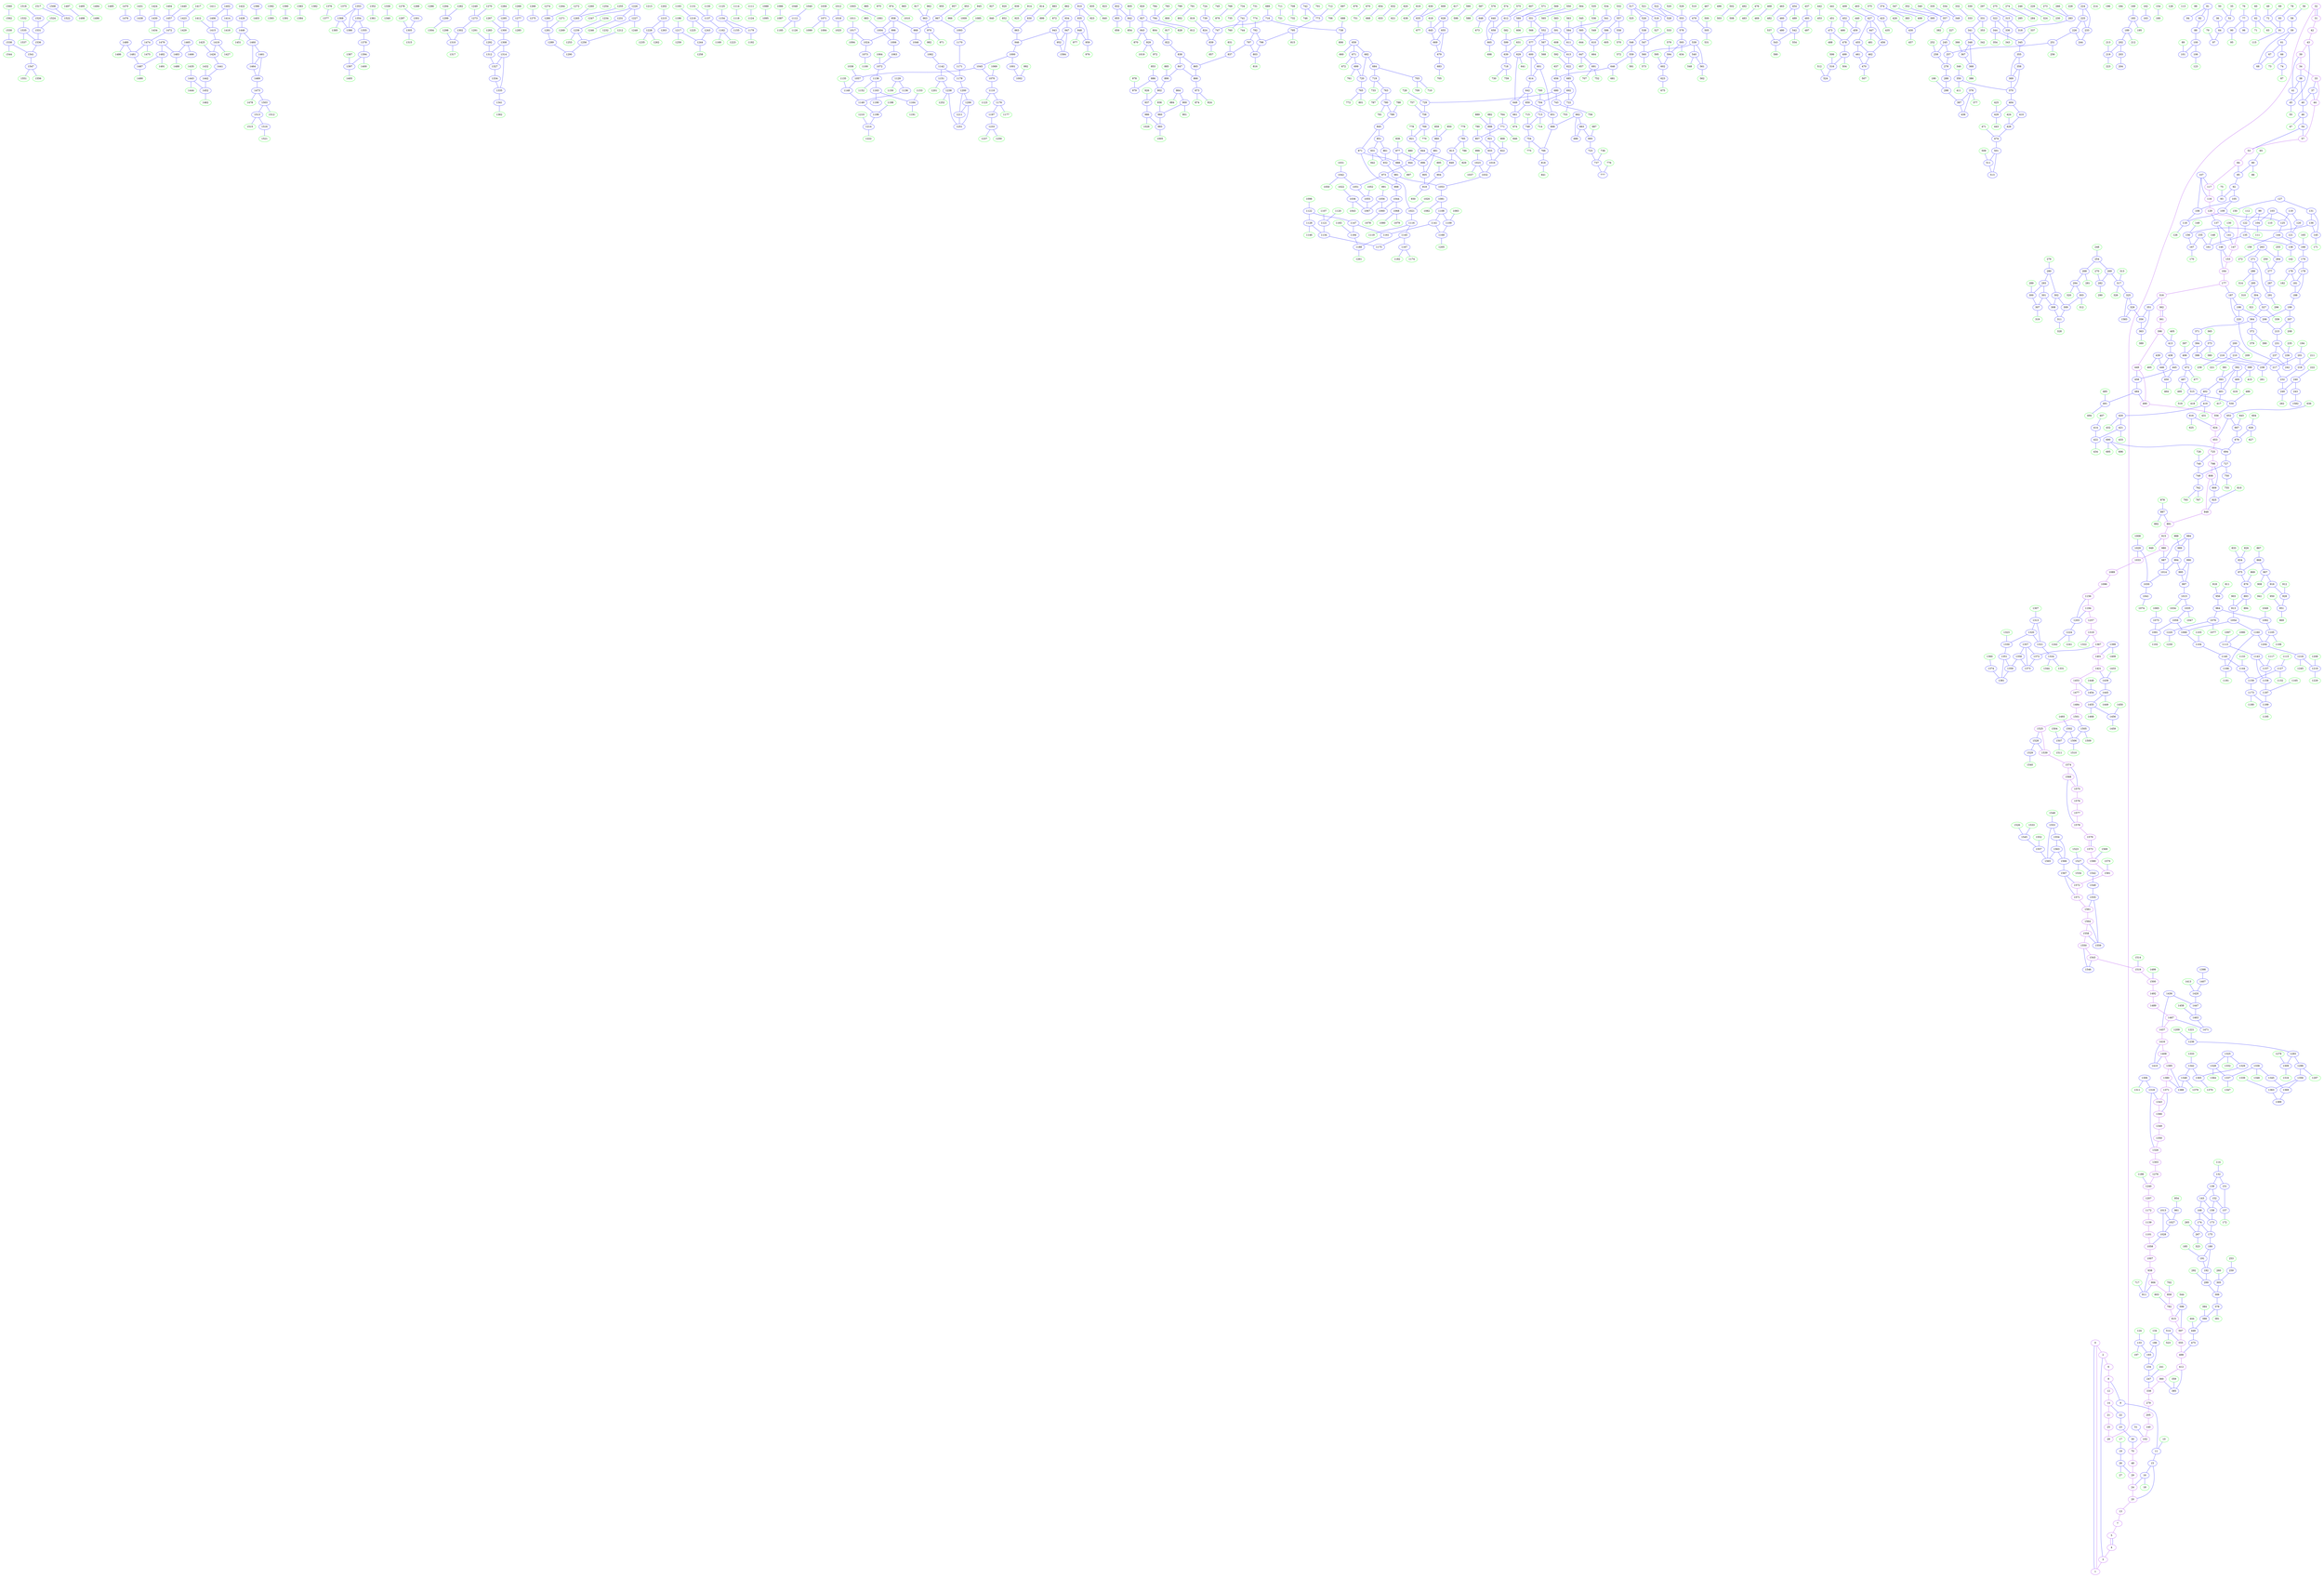 digraph{
subgraph cluster_0 {
color = white
X68Y390I0 [label="0", pos="68,390!", color="purple"]
X69Y395I0 [label="1", pos="69,395!", color="purple"]
X75Y383I0 [label="2", pos="75,383!", color="purple"]
X77Y403I0 [label="3", pos="77,403!", color="purple"]
X78Y405I0 [label="4", pos="78,405!", color="purple"]
X79Y406I0 [label="5", pos="79,406!", color="purple"]
X86Y352I0 [label="6", pos="86,352!", color="purple"]
X89Y416I0 [label="7", pos="89,416!", color="purple"]
X95Y343I0 [label="8", pos="95,343!", color="purple"]
X95Y359I0 [label="9", pos="95,359!", color="blue"]
X98Y383I0 [label="10", pos="98,383!", color="green"]
X100Y381I0 [label="11", pos="100,381!", color="blue"]
X103Y336I0 [label="12", pos="103,336!", color="purple"]
X104Y430I0 [label="13", pos="104,430!", color="purple"]
X111Y328I0 [label="14", pos="111,328!", color="purple"]
X114Y427I0 [label="15", pos="114,427!", color="blue"]
X115Y427I0 [label="16", pos="115,427!", color="blue"]
X116Y418I0 [label="17", pos="116,418!", color="green"]
X116Y424I0 [label="18", pos="116,424!", color="green"]
X117Y415I0 [label="19", pos="117,415!", color="blue"]
X117Y440I0 [label="20", pos="117,440!", color="purple"]
X118Y323I0 [label="21", pos="118,323!", color="purple"]
X119Y384I0 [label="22", pos="119,384!", color="blue"]
X122Y401I0 [label="23", pos="122,401!", color="blue"]
X124Y442I0 [label="24", pos="124,442!", color="purple"]
X127Y309I0 [label="25", pos="127,309!", color="purple"]
X128Y430I0 [label="26", pos="128,430!", color="blue"]
X130Y434I0 [label="27", pos="130,434!", color="green"]
X134Y302I0 [label="28", pos="134,302!", color="purple"]
X138Y442I0 [label="29", pos="138,442!", color="purple"]
X139Y415I0 [label="30", pos="139,415!", color="blue"]
X140Y254I0 [label="31", pos="140,254!", color="purple"]
X141Y256I0 [label="32", pos="141,256!", color="purple"]
X142Y109I0 [label="33", pos="142,109!", color="purple"]
X142Y126I0 [label="34", pos="142,126!", color="purple"]
X142Y358I0 [label="35", pos="142,358!", color="green"]
X142Y385I0 [label="36", pos="142,385!", color="blue"]
X143Y109I0 [label="37", pos="143,109!", color="blue"]
X143Y126I0 [label="38", pos="143,126!", color="blue"]
X144Y140I0 [label="39", pos="144,140!", color="purple"]
X146Y121I0 [label="40", pos="146,121!", color="blue"]
X146Y140I0 [label="41", pos="146,140!", color="blue"]
X146Y253I0 [label="42", pos="146,253!", color="purple"]
X147Y151I0 [label="43", pos="147,151!", color="purple"]
X148Y101I0 [label="44", pos="148,101!", color="purple"]
X148Y150I0 [label="45", pos="148,150!", color="blue"]
X149Y121I0 [label="46", pos="149,121!", color="blue"]
X150Y124I0 [label="47", pos="150,124!", color="green"]
X150Y442I0 [label="48", pos="150,442!", color="purple"]
X151Y305I0 [label="49", pos="151,305!", color="green"]
X152Y389I0 [label="50", pos="152,389!", color="green"]
X152Y415I0 [label="51", pos="152,415!", color="blue"]
X153Y387I0 [label="52", pos="153,387!", color="blue"]
X154Y95I0 [label="53", pos="154,95!", color="purple"]
X154Y102I0 [label="54", pos="154,102!", color="blue"]
X154Y139I0 [label="55", pos="154,139!", color="green"]
X154Y219I0 [label="56", pos="154,219!", color="green"]
X155Y102I0 [label="57", pos="155,102!", color="purple"]
X155Y219I0 [label="58", pos="155,219!", color="blue"]
X156Y195I0 [label="59", pos="156,195!", color="blue"]
X157Y132I0 [label="60", pos="157,132!", color="green"]
X157Y183I0 [label="61", pos="157,183!", color="blue"]
X158Y132I0 [label="62", pos="158,132!", color="blue"]
X158Y133I0 [label="63", pos="158,133!", color="green"]
X158Y406I0 [label="64", pos="158,406!", color="blue"]
X160Y108I0 [label="65", pos="160,108!", color="green"]
X160Y163I0 [label="66", pos="160,163!", color="blue"]
X160Y189I0 [label="67", pos="160,189!", color="blue"]
X160Y191I0 [label="68", pos="160,191!", color="blue"]
X160Y363I0 [label="69", pos="160,363!", color="green"]
X160Y442I0 [label="70", pos="160,442!", color="purple"]
X161Y117I0 [label="71", pos="161,117!", color="green"]
X161Y361I0 [label="72", pos="161,361!", color="blue"]
X162Y164I0 [label="73", pos="162,164!", color="green"]
X163Y145I0 [label="74", pos="163,145!", color="blue"]
X164Y114I0 [label="75", pos="164,114!", color="green"]
X164Y284I0 [label="76", pos="164,284!", color="green"]
X164Y309I0 [label="77", pos="164,309!", color="blue"]
X164Y385I0 [label="78", pos="164,385!", color="green"]
X164Y404I0 [label="79", pos="164,404!", color="green"]
X165Y97I0 [label="80", pos="165,97!", color="blue"]
X165Y225I0 [label="81", pos="165,225!", color="blue"]
X165Y248I0 [label="82", pos="165,248!", color="blue"]
X165Y383I0 [label="83", pos="165,383!", color="blue"]
X166Y94I0 [label="84", pos="166,94!", color="purple"]
X166Y95I0 [label="85", pos="166,95!", color="blue"]
X166Y99I0 [label="86", pos="166,99!", color="green"]
X166Y147I0 [label="87", pos="166,147!", color="green"]
X166Y247I0 [label="88", pos="166,247!", color="blue"]
X166Y271I0 [label="89", pos="166,271!", color="green"]
X167Y334I0 [label="90", pos="167,334!", color="blue"]
X167Y384I0 [label="91", pos="167,384!", color="blue"]
X168Y105I0 [label="92", pos="168,105!", color="blue"]
X168Y113I0 [label="93", pos="168,113!", color="blue"]
X168Y202I0 [label="94", pos="168,202!", color="blue"]
X168Y333I0 [label="95", pos="168,333!", color="green"]
X169Y299I0 [label="96", pos="169,299!", color="blue"]
X169Y417I0 [label="97", pos="169,417!", color="blue"]
X170Y361I0 [label="98", pos="170,361!", color="green"]
X171Y172I0 [label="99", pos="171,172!", color="blue"]
X171Y251I0 [label="100", pos="171,251!", color="blue"]
X171Y257I0 [label="101", pos="171,257!", color="blue"]
X171Y442I0 [label="102", pos="171,442!", color="purple"]
X172Y163I0 [label="103", pos="172,163!", color="blue"]
X172Y169I0 [label="104", pos="172,169!", color="blue"]
X173Y102I0 [label="105", pos="173,102!", color="blue"]
X173Y250I0 [label="106", pos="173,250!", color="blue"]
X174Y96I0 [label="107", pos="174,96!", color="blue"]
X174Y101I0 [label="108", pos="174,101!", color="blue"]
X174Y103I0 [label="109", pos="174,103!", color="blue"]
X174Y164I0 [label="110", pos="174,164!", color="green"]
X174Y168I0 [label="111", pos="174,168!", color="green"]
X174Y196I0 [label="112", pos="174,196!", color="green"]
X174Y341I0 [label="113", pos="174,341!", color="green"]
X174Y362I0 [label="114", pos="174,362!", color="green"]
X174Y400I0 [label="115", pos="174,400!", color="green"]
X175Y91I0 [label="116", pos="175,91!", color="purple"]
X175Y96I0 [label="117", pos="175,96!", color="purple"]
X175Y102I0 [label="118", pos="175,102!", color="blue"]
X175Y136I0 [label="119", pos="175,136!", color="blue"]
X175Y145I0 [label="120", pos="175,145!", color="blue"]
X175Y154I0 [label="121", pos="175,154!", color="blue"]
X175Y193I0 [label="122", pos="175,193!", color="blue"]
X176Y253I0 [label="123", pos="176,253!", color="green"]
X176Y382I0 [label="124", pos="176,382!", color="green"]
X177Y127I0 [label="125", pos="177,127!", color="blue"]
X178Y101I0 [label="126", pos="178,101!", color="green"]
X178Y311I0 [label="127", pos="178,311!", color="blue"]
X178Y346I0 [label="128", pos="178,346!", color="green"]
X179Y88I0 [label="129", pos="179,88!", color="purple"]
X179Y96I0 [label="130", pos="179,96!", color="green"]
X179Y307I0 [label="131", pos="179,307!", color="blue"]
X179Y375I0 [label="132", pos="179,375!", color="blue"]
X179Y391I0 [label="133", pos="179,391!", color="blue"]
X179Y404I0 [label="134", pos="179,404!", color="green"]
X180Y200I0 [label="135", pos="180,200!", color="blue"]
X180Y294I0 [label="136", pos="180,294!", color="blue"]
X181Y89I0 [label="137", pos="181,89!", color="blue"]
X181Y174I0 [label="138", pos="181,174!", color="blue"]
X181Y377I0 [label="139", pos="181,377!", color="blue"]
X181Y442I0 [label="140", pos="181,442!", color="purple"]
X182Y90I0 [label="141", pos="182,90!", color="blue"]
X182Y163I0 [label="142", pos="182,163!", color="green"]
X182Y378I0 [label="143", pos="182,378!", color="blue"]
X183Y113I0 [label="144", pos="183,113!", color="blue"]
X183Y305I0 [label="145", pos="183,305!", color="blue"]
X184Y87I0 [label="146", pos="184,87!", color="blue"]
X184Y93I0 [label="147", pos="184,93!", color="purple"]
X184Y248I0 [label="148", pos="184,248!", color="green"]
X184Y270I0 [label="149", pos="184,270!", color="green"]
X184Y334I0 [label="150", pos="184,334!", color="green"]
X184Y373I0 [label="151", pos="184,373!", color="blue"]
X184Y376I0 [label="152", pos="184,376!", color="blue"]
X185Y88I0 [label="153", pos="185,88!", color="purple"]
X185Y129I0 [label="154", pos="185,129!", color="green"]
X185Y256I0 [label="155", pos="185,256!", color="blue"]
X185Y273I0 [label="156", pos="185,273!", color="blue"]
X185Y374I0 [label="157", pos="185,374!", color="blue"]
X185Y377I0 [label="158", pos="185,377!", color="blue"]
X186Y125I0 [label="159", pos="186,125!", color="green"]
X186Y160I0 [label="160", pos="186,160!", color="green"]
X186Y251I0 [label="161", pos="186,251!", color="blue"]
X186Y340I0 [label="162", pos="186,340!", color="green"]
X186Y348I0 [label="163", pos="186,348!", color="blue"]
X187Y82I0 [label="164", pos="187,82!", color="purple"]
X187Y95I0 [label="165", pos="187,95!", color="green"]
X187Y101I0 [label="166", pos="187,101!", color="blue"]
X187Y271I0 [label="167", pos="187,271!", color="blue"]
X187Y385I0 [label="168", pos="187,385!", color="blue"]
X188Y185I0 [label="169", pos="188,185!", color="green"]
X188Y273I0 [label="170", pos="188,273!", color="green"]
X188Y334I0 [label="171", pos="188,334!", color="green"]
X188Y374I0 [label="172", pos="188,374!", color="green"]
X188Y384I0 [label="173", pos="188,384!", color="blue"]
X188Y386I0 [label="174", pos="188,386!", color="blue"]
X189Y385I0 [label="175", pos="189,385!", color="blue"]
X190Y104I0 [label="176", pos="190,104!", color="blue"]
X191Y82I0 [label="177", pos="191,82!", color="purple"]
X191Y103I0 [label="178", pos="191,103!", color="blue"]
X191Y105I0 [label="179", pos="191,105!", color="blue"]
X191Y385I0 [label="180", pos="191,385!", color="blue"]
X192Y104I0 [label="181", pos="192,104!", color="blue"]
X192Y109I0 [label="182", pos="192,109!", color="green"]
X192Y198I0 [label="183", pos="192,198!", color="blue"]
X192Y268I0 [label="184", pos="192,268!", color="green"]
X192Y378I0 [label="185", pos="192,378!", color="green"]
X192Y418I0 [label="186", pos="192,418!", color="blue"]
X193Y85I0 [label="187", pos="193,85!", color="blue"]
X193Y100I0 [label="188", pos="193,100!", color="blue"]
X193Y201I0 [label="189", pos="193,201!", color="blue"]
X193Y354I0 [label="190", pos="193,354!", color="green"]
X193Y384I0 [label="191", pos="193,384!", color="blue"]
X193Y387I0 [label="192", pos="193,387!", color="blue"]
X193Y417I0 [label="193", pos="193,417!", color="blue"]
X194Y187I0 [label="194", pos="194,187!", color="green"]
X194Y194I0 [label="195", pos="194,194!", color="green"]
X194Y341I0 [label="196", pos="194,341!", color="green"]
X194Y410I0 [label="197", pos="194,410!", color="green"]
X195Y87I0 [label="198", pos="195,87!", color="blue"]
X195Y93I0 [label="199", pos="195,93!", color="blue"]
X195Y159I0 [label="200", pos="195,159!", color="blue"]
X195Y185I0 [label="201", pos="195,185!", color="blue"]
X195Y223I0 [label="202", pos="195,223!", color="blue"]
X195Y249I0 [label="203", pos="195,249!", color="blue"]
X195Y251I0 [label="204", pos="195,251!", color="blue"]
X195Y446I0 [label="205", pos="195,446!", color="purple"]
X196Y92I0 [label="206", pos="196,92!", color="blue"]
X196Y94I0 [label="207", pos="196,94!", color="blue"]
X196Y96I0 [label="208", pos="196,96!", color="green"]
X196Y163I0 [label="209", pos="196,163!", color="green"]
X196Y179I0 [label="210", pos="196,179!", color="blue"]
X196Y189I0 [label="211", pos="196,189!", color="green"]
X196Y202I0 [label="212", pos="196,202!", color="green"]
X196Y231I0 [label="213", pos="196,231!", color="green"]
X196Y340I0 [label="214", pos="196,340!", color="green"]
X197Y93I0 [label="215", pos="197,93!", color="blue"]
X197Y123I0 [label="216", pos="197,123!", color="blue"]
X197Y181I0 [label="217", pos="197,181!", color="blue"]
X197Y187I0 [label="218", pos="197,187!", color="blue"]
X197Y227I0 [label="219", pos="197,227!", color="blue"]
X198Y83I0 [label="220", pos="198,83!", color="blue"]
X198Y161I0 [label="221", pos="198,161!", color="green"]
X198Y210I0 [label="222", pos="198,210!", color="green"]
X198Y231I0 [label="223", pos="198,231!", color="green"]
X198Y300I0 [label="224", pos="198,300!", color="blue"]
X198Y306I0 [label="225", pos="198,306!", color="blue"]
X198Y311I0 [label="226", pos="198,311!", color="blue"]
X198Y342I0 [label="227", pos="198,342!", color="green"]
X198Y380I0 [label="228", pos="198,380!", color="green"]
X198Y385I0 [label="229", pos="198,385!", color="green"]
X198Y386I0 [label="230", pos="198,386!", color="green"]
X199Y97I0 [label="231", pos="199,97!", color="blue"]
X199Y186I0 [label="232", pos="199,186!", color="blue"]
X199Y306I0 [label="233", pos="199,306!", color="blue"]
X199Y426I0 [label="234", pos="199,426!", color="blue"]
X200Y94I0 [label="235", pos="200,94!", color="green"]
X200Y96I0 [label="236", pos="200,96!", color="blue"]
X200Y98I0 [label="237", pos="200,98!", color="blue"]
X200Y108I0 [label="238", pos="200,108!", color="blue"]
X200Y124I0 [label="239", pos="200,124!", color="green"]
X200Y210I0 [label="240", pos="200,210!", color="blue"]
X200Y431I0 [label="241", pos="200,431!", color="green"]
X201Y97I0 [label="242", pos="201,97!", color="blue"]
X201Y213I0 [label="243", pos="201,213!", color="blue"]
X201Y311I0 [label="244", pos="201,311!", color="blue"]
X201Y342I0 [label="245", pos="201,342!", color="blue"]
X201Y414I0 [label="246", pos="201,414!", color="green"]
X201Y429I0 [label="247", pos="201,429!", color="blue"]
X202Y163I0 [label="248", pos="202,163!", color="green"]
X202Y190I0 [label="249", pos="202,190!", color="blue"]
X202Y293I0 [label="250", pos="202,293!", color="green"]
X202Y334I0 [label="251", pos="202,334!", color="blue"]
X202Y351I0 [label="252", pos="202,351!", color="green"]
X202Y379I0 [label="253", pos="202,379!", color="green"]
X203Y161I0 [label="254", pos="203,161!", color="blue"]
X203Y262I0 [label="255", pos="203,262!", color="green"]
X203Y334I0 [label="256", pos="203,334!", color="green"]
X203Y339I0 [label="257", pos="203,339!", color="blue"]
X203Y349I0 [label="258", pos="203,349!", color="blue"]
X203Y377I0 [label="259", pos="203,377!", color="blue"]
X203Y384I0 [label="260", pos="203,384!", color="green"]
X204Y102I0 [label="261", pos="204,102!", color="green"]
X204Y190I0 [label="262", pos="204,190!", color="green"]
X204Y256I0 [label="263", pos="204,256!", color="blue"]
X204Y262I0 [label="264", pos="204,262!", color="blue"]
X204Y411I0 [label="265", pos="204,411!", color="green"]
X205Y302I0 [label="266", pos="205,302!", color="green"]
X205Y409I0 [label="267", pos="205,409!", color="blue"]
X206Y133I0 [label="268", pos="206,133!", color="blue"]
X206Y166I0 [label="269", pos="206,166!", color="blue"]
X206Y183I0 [label="270", pos="206,183!", color="green"]
X206Y236I0 [label="271", pos="206,236!", color="blue"]
X206Y256I0 [label="272", pos="206,256!", color="green"]
X206Y293I0 [label="273", pos="206,293!", color="green"]
X206Y308I0 [label="274", pos="206,308!", color="green"]
X206Y332I0 [label="275", pos="206,332!", color="green"]
X207Y91I0 [label="276", pos="207,91!", color="green"]
X207Y267I0 [label="277", pos="207,267!", color="blue"]
X207Y352I0 [label="278", pos="207,352!", color="blue"]
X207Y446I0 [label="279", pos="207,446!", color="purple"]
X208Y92I0 [label="280", pos="208,92!", color="blue"]
X208Y135I0 [label="281", pos="208,135!", color="green"]
X208Y171I0 [label="282", pos="208,171!", color="blue"]
X208Y302I0 [label="283", pos="208,302!", color="blue"]
X208Y314I0 [label="284", pos="208,314!", color="green"]
X208Y337I0 [label="285", pos="208,337!", color="green"]
X209Y219I0 [label="286", pos="209,219!", color="blue"]
X209Y266I0 [label="287", pos="209,266!", color="blue"]
X209Y361I0 [label="288", pos="209,361!", color="blue"]
X210Y86I0 [label="289", pos="210,86!", color="green"]
X210Y173I0 [label="290", pos="210,173!", color="green"]
X210Y264I0 [label="291", pos="210,264!", color="blue"]
X210Y407I0 [label="292", pos="210,407!", color="green"]
X211Y92I0 [label="293", pos="211,92!", color="blue"]
X211Y119I0 [label="294", pos="211,119!", color="blue"]
X211Y212I0 [label="295", pos="211,212!", color="blue"]
X211Y264I0 [label="296", pos="211,264!", color="green"]
X211Y318I0 [label="297", pos="211,318!", color="green"]
X211Y374I0 [label="298", pos="211,374!", color="blue"]
X211Y405I0 [label="299", pos="211,405!", color="blue"]
X212Y91I0 [label="300", pos="212,91!", color="blue"]
X212Y93I0 [label="301", pos="212,93!", color="blue"]
X212Y100I0 [label="302", pos="212,100!", color="blue"]
X212Y106I0 [label="303", pos="212,106!", color="blue"]
X212Y198I0 [label="304", pos="212,198!", color="blue"]
X212Y396I0 [label="305", pos="212,396!", color="blue"]
X212Y405I0 [label="306", pos="212,405!", color="blue"]
X213Y92I0 [label="307", pos="213,92!", color="blue"]
X213Y99I0 [label="308", pos="213,99!", color="blue"]
X213Y101I0 [label="309", pos="213,101!", color="blue"]
X213Y214I0 [label="310", pos="213,214!", color="green"]
X214Y100I0 [label="311", pos="214,100!", color="blue"]
X214Y107I0 [label="312", pos="214,107!", color="green"]
X214Y130I0 [label="313", pos="214,130!", color="green"]
X214Y227I0 [label="314", pos="214,227!", color="green"]
X214Y318I0 [label="315", pos="214,318!", color="blue"]
X215Y82I0 [label="316", pos="215,82!", color="purple"]
X215Y134I0 [label="317", pos="215,134!", color="blue"]
X215Y317I0 [label="318", pos="215,317!", color="blue"]
X216Y91I0 [label="319", pos="216,91!", color="green"]
X216Y108I0 [label="320", pos="216,108!", color="green"]
X216Y204I0 [label="321", pos="216,204!", color="green"]
X216Y333I0 [label="322", pos="216,333!", color="blue"]
X216Y423I0 [label="323", pos="216,423!", color="green"]
X216Y434I0 [label="324", pos="216,434!", color="green"]
X217Y132I0 [label="325", pos="217,132!", color="blue"]
X217Y137I0 [label="326", pos="217,137!", color="green"]
X217Y175I0 [label="327", pos="217,175!", color="blue"]
X218Y105I0 [label="328", pos="218,105!", color="green"]
X218Y131I0 [label="329", pos="218,131!", color="blue"]
X218Y219I0 [label="330", pos="218,219!", color="green"]
X218Y230I0 [label="331", pos="218,230!", color="blue"]
X218Y252I0 [label="332", pos="218,252!", color="green"]
X218Y254I0 [label="333", pos="218,254!", color="green"]
X218Y258I0 [label="334", pos="218,258!", color="green"]
X218Y264I0 [label="335", pos="218,264!", color="green"]
X218Y331I0 [label="336", pos="218,331!", color="blue"]
X218Y362I0 [label="337", pos="218,362!", color="green"]
X218Y444I0 [label="338", pos="218,444!", color="purple"]
X219Y178I0 [label="339", pos="219,178!", color="green"]
X220Y213I0 [label="340", pos="220,213!", color="green"]
X220Y247I0 [label="341", pos="220,247!", color="blue"]
X220Y250I0 [label="342", pos="220,250!", color="green"]
X220Y332I0 [label="343", pos="220,332!", color="green"]
X220Y350I0 [label="344", pos="220,350!", color="blue"]
X220Y362I0 [label="345", pos="220,362!", color="blue"]
X220Y373I0 [label="346", pos="220,373!", color="green"]
X220Y404I0 [label="347", pos="220,404!", color="green"]
X221Y247I0 [label="348", pos="221,247!", color="blue"]
X221Y264I0 [label="349", pos="221,264!", color="blue"]
X221Y374I0 [label="350", pos="221,374!", color="blue"]
X222Y101I0 [label="351", pos="222,101!", color="blue"]
X222Y203I0 [label="352", pos="222,203!", color="green"]
X222Y239I0 [label="353", pos="222,239!", color="green"]
X222Y353I0 [label="354", pos="222,353!", color="green"]
X222Y364I0 [label="355", pos="222,364!", color="blue"]
X223Y106I0 [label="356", pos="223,106!", color="blue"]
X223Y211I0 [label="357", pos="223,211!", color="blue"]
X223Y368I0 [label="358", pos="223,368!", color="blue"]
X223Y438I0 [label="359", pos="223,438!", color="green"]
X223Y446I0 [label="360", pos="223,446!", color="purple"]
X224Y82I0 [label="361", pos="224,82!", color="purple"]
X224Y83I0 [label="362", pos="224,83!", color="purple"]
X224Y105I0 [label="363", pos="224,105!", color="blue"]
X224Y151I0 [label="364", pos="224,151!", color="blue"]
X224Y183I0 [label="365", pos="224,183!", color="green"]
X224Y240I0 [label="366", pos="224,240!", color="green"]
X224Y246I0 [label="367", pos="224,246!", color="blue"]
X224Y249I0 [label="368", pos="224,249!", color="blue"]
X224Y367I0 [label="369", pos="224,367!", color="blue"]
X224Y369I0 [label="370", pos="224,369!", color="blue"]
X225Y146I0 [label="371", pos="225,146!", color="blue"]
X225Y151I0 [label="372", pos="225,151!", color="blue"]
X225Y177I0 [label="373", pos="225,177!", color="blue"]
X225Y283I0 [label="374", pos="225,283!", color="blue"]
X225Y338I0 [label="375", pos="225,338!", color="green"]
X225Y395I0 [label="376", pos="225,395!", color="blue"]
X225Y404I0 [label="377", pos="225,404!", color="green"]
X225Y425I0 [label="378", pos="225,425!", color="blue"]
X226Y153I0 [label="379", pos="226,153!", color="green"]
X226Y180I0 [label="380", pos="226,180!", color="green"]
X226Y207I0 [label="381", pos="226,207!", color="green"]
X226Y234I0 [label="382", pos="226,234!", color="green"]
X226Y271I0 [label="383", pos="226,271!", color="green"]
X226Y435I0 [label="384", pos="226,435!", color="green"]
X226Y442I0 [label="385", pos="226,442!", color="blue"]
X227Y261I0 [label="386", pos="227,261!", color="green"]
X227Y393I0 [label="387", pos="227,393!", color="blue"]
X227Y433I0 [label="388", pos="227,433!", color="blue"]
X228Y102I0 [label="389", pos="228,102!", color="green"]
X228Y152I0 [label="390", pos="228,152!", color="green"]
X228Y427I0 [label="391", pos="228,427!", color="green"]
X229Y192I0 [label="392", pos="229,192!", color="blue"]
X229Y201I0 [label="393", pos="229,201!", color="blue"]
X230Y142I0 [label="394", pos="230,142!", color="blue"]
X230Y417I0 [label="395", pos="230,417!", color="blue"]
X231Y82I0 [label="396", pos="231,82!", color="purple"]
X231Y132I0 [label="397", pos="231,132!", color="green"]
X231Y159I0 [label="398", pos="231,159!", color="blue"]
X231Y183I0 [label="399", pos="231,183!", color="blue"]
X231Y189I0 [label="400", pos="231,189!", color="blue"]
X231Y193I0 [label="401", pos="231,193!", color="blue"]
X231Y204I0 [label="402", pos="231,204!", color="blue"]
X231Y265I0 [label="403", pos="231,265!", color="green"]
X231Y375I0 [label="404", pos="231,375!", color="blue"]
X232Y93I0 [label="405", pos="232,93!", color="green"]
X232Y140I0 [label="406", pos="232,140!", color="blue"]
X232Y255I0 [label="407", pos="232,255!", color="green"]
X232Y299I0 [label="408", pos="232,299!", color="green"]
X232Y347I0 [label="409", pos="232,347!", color="green"]
X232Y371I0 [label="410", pos="232,371!", color="blue"]
X232Y388I0 [label="411", pos="232,388!", color="green"]
X232Y446I0 [label="412", pos="232,446!", color="purple"]
X233Y91I0 [label="413", pos="233,91!", color="blue"]
X233Y253I0 [label="414", pos="233,253!", color="blue"]
X234Y182I0 [label="415", pos="234,182!", color="green"]
X234Y190I0 [label="416", pos="234,190!", color="green"]
X234Y194I0 [label="417", pos="234,194!", color="green"]
X234Y204I0 [label="418", pos="234,204!", color="green"]
X234Y215I0 [label="419", pos="234,215!", color="blue"]
X234Y223I0 [label="420", pos="234,223!", color="blue"]
X234Y229I0 [label="421", pos="234,229!", color="blue"]
X234Y235I0 [label="422", pos="234,235!", color="blue"]
X234Y280I0 [label="423", pos="234,280!", color="blue"]
X234Y360I0 [label="424", pos="234,360!", color="green"]
X234Y385I0 [label="425", pos="234,385!", color="green"]
X234Y421I0 [label="426", pos="234,421!", color="green"]
X235Y353I0 [label="427", pos="235,353!", color="blue"]
X235Y369I0 [label="428", pos="235,369!", color="blue"]
X235Y383I0 [label="429", pos="235,383!", color="blue"]
X235Y419I0 [label="430", pos="235,419!", color="blue"]
X236Y211I0 [label="431", pos="236,211!", color="green"]
X236Y222I0 [label="432", pos="236,222!", color="green"]
X236Y230I0 [label="433", pos="236,230!", color="green"]
X236Y236I0 [label="434", pos="236,236!", color="green"]
X236Y280I0 [label="435", pos="236,280!", color="green"]
X236Y408I0 [label="436", pos="236,408!", color="blue"]
X237Y394I0 [label="437", pos="237,394!", color="green"]
X238Y94I0 [label="438", pos="238,94!", color="blue"]
X238Y99I0 [label="439", pos="238,99!", color="blue"]
X238Y164I0 [label="440", pos="238,164!", color="green"]
X238Y175I0 [label="441", pos="238,175!", color="green"]
X238Y179I0 [label="442", pos="238,179!", color="green"]
X238Y386I0 [label="443", pos="238,386!", color="green"]
X238Y445I0 [label="444", pos="238,445!", color="green"]
X239Y93I0 [label="445", pos="239,93!", color="blue"]
X239Y95I0 [label="446", pos="239,95!", color="blue"]
X239Y356I0 [label="447", pos="239,356!", color="blue"]
X239Y443I0 [label="448", pos="239,443!", color="blue"]
X240Y82I0 [label="449", pos="240,82!", color="purple"]
X240Y94I0 [label="450", pos="240,94!", color="blue"]
X240Y148I0 [label="451", pos="240,148!", color="green"]
X240Y169I0 [label="452", pos="240,169!", color="blue"]
X240Y194I0 [label="453", pos="240,194!", color="green"]
X240Y335I0 [label="454", pos="240,335!", color="blue"]
X240Y351I0 [label="455", pos="240,351!", color="blue"]
X240Y354I0 [label="456", pos="240,354!", color="blue"]
X240Y427I0 [label="457", pos="240,427!", color="green"]
X241Y85I0 [label="458", pos="241,85!", color="blue"]
X241Y164I0 [label="459", pos="241,164!", color="blue"]
X241Y329I0 [label="460", pos="241,329!", color="blue"]
X241Y350I0 [label="461", pos="241,350!", color="blue"]
X241Y352I0 [label="462", pos="241,352!", color="blue"]
X241Y370I0 [label="463", pos="241,370!", color="green"]
X242Y97I0 [label="464", pos="242,97!", color="green"]
X242Y103I0 [label="465", pos="242,103!", color="green"]
X242Y171I0 [label="466", pos="242,171!", color="green"]
X242Y206I0 [label="467", pos="242,206!", color="green"]
X242Y260I0 [label="468", pos="242,260!", color="green"]
X242Y261I0 [label="469", pos="242,261!", color="green"]
X242Y351I0 [label="470", pos="242,351!", color="blue"]
X242Y390I0 [label="471", pos="242,390!", color="green"]
X243Y119I0 [label="472", pos="243,119!", color="blue"]
X243Y148I0 [label="473", pos="243,148!", color="blue"]
X243Y386I0 [label="474", pos="243,386!", color="blue"]
X243Y444I0 [label="475", pos="243,444!", color="blue"]
X244Y105I0 [label="476", pos="244,105!", color="green"]
X244Y131I0 [label="477", pos="244,131!", color="green"]
X244Y150I0 [label="478", pos="244,150!", color="blue"]
X244Y202I0 [label="479", pos="244,202!", color="blue"]
X244Y329I0 [label="480", pos="244,329!", color="blue"]
X244Y368I0 [label="481", pos="244,368!", color="green"]
X244Y374I0 [label="482", pos="244,374!", color="green"]
X245Y105I0 [label="483", pos="245,105!", color="green"]
X246Y83I0 [label="484", pos="246,83!", color="blue"]
X246Y87I0 [label="485", pos="246,87!", color="green"]
X246Y103I0 [label="486", pos="246,103!", color="green"]
X246Y115I0 [label="487", pos="246,115!", color="blue"]
X246Y135I0 [label="488", pos="246,135!", color="green"]
X246Y344I0 [label="489", pos="246,344!", color="green"]
X247Y82I0 [label="490", pos="247,82!", color="purple"]
X247Y85I0 [label="491", pos="247,85!", color="blue"]
X247Y370I0 [label="492", pos="247,370!", color="green"]
X247Y408I0 [label="493", pos="247,408!", color="blue"]
X248Y87I0 [label="494", pos="248,87!", color="green"]
X248Y116I0 [label="495", pos="248,116!", color="green"]
X248Y304I0 [label="496", pos="248,304!", color="green"]
X248Y419I0 [label="497", pos="248,419!", color="green"]
X249Y449I0 [label="498", pos="249,449!", color="purple"]
X250Y147I0 [label="499", pos="250,147!", color="blue"]
X250Y153I0 [label="500", pos="250,153!", color="green"]
X250Y391I0 [label="501", pos="250,391!", color="blue"]
X250Y421I0 [label="502", pos="250,421!", color="green"]
X250Y424I0 [label="503", pos="250,424!", color="green"]
X251Y151I0 [label="504", pos="251,151!", color="green"]
X251Y165I0 [label="505", pos="251,165!", color="blue"]
X252Y129I0 [label="506", pos="252,129!", color="green"]
X252Y371I0 [label="507", pos="252,371!", color="green"]
X252Y386I0 [label="508", pos="252,386!", color="green"]
X252Y404I0 [label="509", pos="252,404!", color="green"]
X253Y374I0 [label="510", pos="253,374!", color="green"]
X253Y398I0 [label="511", pos="253,398!", color="blue"]
X254Y114I0 [label="512", pos="254,114!", color="green"]
X254Y398I0 [label="513", pos="254,398!", color="blue"]
X254Y441I0 [label="514", pos="254,441!", color="blue"]
X255Y99I0 [label="515", pos="255,99!", color="blue"]
X255Y125I0 [label="516", pos="255,125!", color="blue"]
X255Y224I0 [label="517", pos="255,224!", color="blue"]
X255Y226I0 [label="518", pos="255,226!", color="blue"]
X256Y101I0 [label="519", pos="256,101!", color="green"]
X256Y266I0 [label="520", pos="256,266!", color="green"]
X256Y326I0 [label="521", pos="256,326!", color="green"]
X256Y332I0 [label="522", pos="256,332!", color="blue"]
X256Y440I0 [label="523", pos="256,440!", color="green"]
X257Y111I0 [label="524", pos="257,111!", color="blue"]
X257Y223I0 [label="525", pos="257,223!", color="green"]
X258Y200I0 [label="526", pos="258,200!", color="blue"]
X258Y226I0 [label="527", pos="258,226!", color="green"]
X258Y326I0 [label="528", pos="258,326!", color="blue"]
X258Y346I0 [label="529", pos="258,346!", color="green"]
X259Y89I0 [label="530", pos="259,89!", color="blue"]
X259Y143I0 [label="531", pos="259,143!", color="green"]
X260Y162I0 [label="532", pos="260,162!", color="green"]
X260Y205I0 [label="533", pos="260,205!", color="green"]
X260Y245I0 [label="534", pos="260,245!", color="green"]
X260Y416I0 [label="535", pos="260,416!", color="green"]
X260Y419I0 [label="536", pos="260,419!", color="green"]
X260Y429I0 [label="537", pos="260,429!", color="green"]
X261Y201I0 [label="538", pos="261,201!", color="blue"]
X261Y211I0 [label="539", pos="261,211!", color="blue"]
X261Y216I0 [label="540", pos="261,216!", color="blue"]
X261Y243I0 [label="541", pos="261,243!", color="blue"]
X261Y425I0 [label="542", pos="261,425!", color="blue"]
X261Y427I0 [label="543", pos="261,427!", color="blue"]
X261Y435I0 [label="544", pos="261,435!", color="green"]
X262Y140I0 [label="545", pos="262,140!", color="green"]
X262Y200I0 [label="546", pos="262,200!", color="blue"]
X262Y203I0 [label="547", pos="262,203!", color="blue"]
X262Y219I0 [label="548", pos="262,219!", color="green"]
X262Y248I0 [label="549", pos="262,248!", color="green"]
X262Y251I0 [label="550", pos="262,251!", color="green"]
X262Y265I0 [label="551", pos="262,265!", color="blue"]
X262Y284I0 [label="552", pos="262,284!", color="blue"]
X262Y346I0 [label="553", pos="262,346!", color="blue"]
X262Y422I0 [label="554", pos="262,422!", color="green"]
X262Y449I0 [label="555", pos="262,449!", color="purple"]
X263Y80I0 [label="556", pos="263,80!", color="purple"]
X263Y162I0 [label="557", pos="263,162!", color="blue"]
X263Y167I0 [label="558", pos="263,167!", color="blue"]
X263Y198I0 [label="559", pos="263,198!", color="blue"]
X263Y204I0 [label="560", pos="263,204!", color="blue"]
X263Y214I0 [label="561", pos="263,214!", color="blue"]
X264Y211I0 [label="562", pos="264,211!", color="green"]
X264Y227I0 [label="563", pos="264,227!", color="green"]
X264Y248I0 [label="564", pos="264,248!", color="green"]
X264Y249I0 [label="565", pos="264,249!", color="green"]
X264Y269I0 [label="566", pos="264,269!", color="green"]
X264Y285I0 [label="567", pos="264,285!", color="blue"]
X264Y288I0 [label="568", pos="264,288!", color="green"]
X265Y177I0 [label="569", pos="265,177!", color="green"]
X266Y168I0 [label="570", pos="266,168!", color="green"]
X266Y184I0 [label="571", pos="266,184!", color="green"]
X266Y200I0 [label="572", pos="266,200!", color="green"]
X266Y204I0 [label="573", pos="266,204!", color="green"]
X266Y246I0 [label="574", pos="266,246!", color="green"]
X266Y259I0 [label="575", pos="266,259!", color="green"]
X266Y265I0 [label="576", pos="266,265!", color="green"]
X266Y307I0 [label="577", pos="266,307!", color="blue"]
X266Y371I0 [label="578", pos="266,371!", color="blue"]
X266Y388I0 [label="579", pos="266,388!", color="green"]
X266Y433I0 [label="580", pos="266,433!", color="green"]
X267Y198I0 [label="581", pos="267,198!", color="green"]
X267Y220I0 [label="582", pos="267,220!", color="green"]
X267Y225I0 [label="583", pos="267,225!", color="green"]
X267Y231I0 [label="584", pos="267,231!", color="blue"]
X268Y128I0 [label="585", pos="268,128!", color="blue"]
X268Y151I0 [label="586", pos="268,151!", color="blue"]
X268Y175I0 [label="587", pos="268,175!", color="green"]
X268Y176I0 [label="588", pos="268,176!", color="green"]
X268Y180I0 [label="589", pos="268,180!", color="blue"]
X268Y204I0 [label="590", pos="268,204!", color="green"]
X268Y225I0 [label="591", pos="268,225!", color="blue"]
X268Y278I0 [label="592", pos="268,278!", color="green"]
X268Y378I0 [label="593", pos="268,378!", color="blue"]
X268Y388I0 [label="594", pos="268,388!", color="blue"]
X268Y395I0 [label="595", pos="268,395!", color="green"]
X268Y447I0 [label="596", pos="268,447!", color="blue"]
X268Y449I0 [label="597", pos="268,449!", color="purple"]
X269Y204I0 [label="598", pos="269,204!", color="green"]
X269Y220I0 [label="599", pos="269,220!", color="blue"]
X269Y327I0 [label="600", pos="269,327!", color="blue"]
X269Y330I0 [label="601", pos="269,330!", color="blue"]
X269Y393I0 [label="602", pos="269,393!", color="blue"]
X269Y438I0 [label="603", pos="269,438!", color="green"]
X270Y104I0 [label="604", pos="270,104!", color="green"]
X270Y150I0 [label="605", pos="270,150!", color="green"]
X270Y178I0 [label="606", pos="270,178!", color="green"]
X270Y263I0 [label="607", pos="270,263!", color="green"]
X270Y295I0 [label="608", pos="270,295!", color="green"]
X270Y432I0 [label="609", pos="270,432!", color="green"]
X271Y130I0 [label="610", pos="271,130!", color="blue"]
X271Y227I0 [label="611", pos="271,227!", color="blue"]
X271Y251I0 [label="612", pos="271,251!", color="blue"]
X271Y293I0 [label="613", pos="271,293!", color="blue"]
X271Y329I0 [label="614", pos="271,329!", color="blue"]
X271Y449I0 [label="615", pos="271,449!", color="purple"]
X272Y89I0 [label="616", pos="272,89!", color="blue"]
X272Y158I0 [label="617", pos="272,158!", color="green"]
X272Y175I0 [label="618", pos="272,175!", color="green"]
X272Y200I0 [label="619", pos="272,200!", color="green"]
X272Y265I0 [label="620", pos="272,265!", color="green"]
X272Y266I0 [label="621", pos="272,266!", color="green"]
X273Y294I0 [label="622", pos="273,294!", color="blue"]
X273Y410I0 [label="623", pos="273,410!", color="blue"]
X274Y80I0 [label="624", pos="274,80!", color="purple"]
X274Y90I0 [label="625", pos="274,90!", color="green"]
X274Y104I0 [label="626", pos="274,104!", color="blue"]
X274Y106I0 [label="627", pos="274,106!", color="green"]
X274Y155I0 [label="628", pos="274,155!", color="blue"]
X274Y315I0 [label="629", pos="274,315!", color="blue"]
X274Y437I0 [label="630", pos="274,437!", color="green"]
X275Y202I0 [label="631", pos="275,202!", color="green"]
X275Y212I0 [label="632", pos="275,212!", color="green"]
X275Y213I0 [label="633", pos="275,213!", color="green"]
X275Y386I0 [label="634", pos="275,386!", color="green"]
X275Y435I0 [label="635", pos="275,435!", color="blue"]
X276Y84I0 [label="636", pos="276,84!", color="green"]
X276Y175I0 [label="637", pos="276,175!", color="green"]
X276Y194I0 [label="638", pos="276,194!", color="green"]
X276Y202I0 [label="639", pos="276,202!", color="blue"]
X276Y232I0 [label="640", pos="276,232!", color="blue"]
X276Y317I0 [label="641", pos="276,317!", color="green"]
X276Y335I0 [label="642", pos="276,335!", color="blue"]
X277Y94I0 [label="643", pos="277,94!", color="green"]
X277Y108I0 [label="644", pos="277,108!", color="green"]
X277Y157I0 [label="645", pos="277,157!", color="blue"]
X277Y183I0 [label="646", pos="277,183!", color="blue"]
X277Y221I0 [label="647", pos="277,221!", color="blue"]
X277Y277I0 [label="648", pos="277,277!", color="blue"]
X277Y334I0 [label="649", pos="277,334!", color="blue"]
X277Y336I0 [label="650", pos="277,336!", color="blue"]
X277Y343I0 [label="651", pos="277,343!", color="blue"]
X278Y82I0 [label="652", pos="278,82!", color="blue"]
X278Y83I0 [label="653", pos="278,83!", color="purple"]
X278Y130I0 [label="654", pos="278,130!", color="green"]
X278Y150I0 [label="655", pos="278,150!", color="blue"]
X278Y173I0 [label="656", pos="278,173!", color="blue"]
X278Y223I0 [label="657", pos="278,223!", color="green"]
X278Y233I0 [label="658", pos="278,233!", color="blue"]
X278Y267I0 [label="659", pos="278,267!", color="blue"]
X278Y270I0 [label="660", pos="278,270!", color="green"]
X278Y335I0 [label="661", pos="278,335!", color="blue"]
X278Y352I0 [label="662", pos="278,352!", color="blue"]
X278Y360I0 [label="663", pos="278,360!", color="blue"]
X279Y118I0 [label="664", pos="279,118!", color="green"]
X279Y231I0 [label="665", pos="279,231!", color="blue"]
X279Y348I0 [label="666", pos="279,348!", color="blue"]
X280Y92I0 [label="667", pos="280,92!", color="blue"]
X280Y128I0 [label="668", pos="280,128!", color="green"]
X280Y151I0 [label="669", pos="280,151!", color="blue"]
X280Y192I0 [label="670", pos="280,192!", color="green"]
X280Y268I0 [label="671", pos="280,268!", color="blue"]
X280Y269I0 [label="672", pos="280,269!", color="green"]
X280Y276I0 [label="673", pos="280,276!", color="green"]
X280Y336I0 [label="674", pos="280,336!", color="green"]
X280Y426I0 [label="675", pos="280,426!", color="green"]
X280Y433I0 [label="676", pos="280,433!", color="green"]
X280Y439I0 [label="677", pos="280,439!", color="green"]
X281Y99I0 [label="678", pos="281,99!", color="blue"]
X281Y142I0 [label="679", pos="281,142!", color="blue"]
X281Y170I0 [label="680", pos="281,170!", color="blue"]
X281Y184I0 [label="681", pos="281,184!", color="green"]
X281Y261I0 [label="682", pos="281,261!", color="blue"]
X282Y141I0 [label="683", pos="282,141!", color="blue"]
X282Y255I0 [label="684", pos="282,255!", color="blue"]
X282Y310I0 [label="685", pos="282,310!", color="blue"]
X282Y360I0 [label="686", pos="282,360!", color="blue"]
X282Y381I0 [label="687", pos="282,381!", color="green"]
X282Y388I0 [label="688", pos="282,388!", color="green"]
X282Y400I0 [label="689", pos="282,400!", color="green"]
X283Y105I0 [label="690", pos="283,105!", color="blue"]
X283Y214I0 [label="691", pos="283,214!", color="blue"]
X283Y317I0 [label="692", pos="283,317!", color="blue"]
X283Y379I0 [label="693", pos="283,379!", color="blue"]
X284Y103I0 [label="694", pos="284,103!", color="blue"]
X284Y108I0 [label="695", pos="284,108!", color="green"]
X284Y116I0 [label="696", pos="284,116!", color="green"]
X284Y180I0 [label="697", pos="284,180!", color="green"]
X284Y224I0 [label="698", pos="284,224!", color="green"]
X284Y272I0 [label="699", pos="284,272!", color="blue"]
X284Y333I0 [label="700", pos="284,333!", color="green"]
X284Y422I0 [label="701", pos="284,422!", color="green"]
X284Y438I0 [label="702", pos="284,438!", color="green"]
X285Y255I0 [label="703", pos="285,255!", color="blue"]
X285Y331I0 [label="704", pos="285,331!", color="blue"]
X286Y142I0 [label="705", pos="286,142!", color="green"]
X286Y178I0 [label="706", pos="286,178!", color="green"]
X286Y199I0 [label="707", pos="286,199!", color="green"]
X286Y232I0 [label="708", pos="286,232!", color="green"]
X286Y252I0 [label="709", pos="286,252!", color="green"]
X286Y257I0 [label="710", pos="286,257!", color="green"]
X286Y284I0 [label="711", pos="286,284!", color="green"]
X286Y287I0 [label="712", pos="286,287!", color="green"]
X286Y332I0 [label="713", pos="286,332!", color="blue"]
X286Y334I0 [label="714", pos="286,334!", color="green"]
X286Y336I0 [label="715", pos="286,336!", color="green"]
X286Y400I0 [label="716", pos="286,400!", color="blue"]
X286Y432I0 [label="717", pos="286,432!", color="green"]
X287Y195I0 [label="718", pos="287,195!", color="blue"]
X287Y241I0 [label="719", pos="287,241!", color="blue"]
X287Y270I0 [label="720", pos="287,270!", color="blue"]
X287Y284I0 [label="721", pos="287,284!", color="green"]
X287Y316I0 [label="722", pos="287,316!", color="blue"]
X287Y382I0 [label="723", pos="287,382!", color="blue"]
X287Y416I0 [label="724", pos="287,416!", color="green"]
X288Y81I0 [label="725", pos="288,81!", color="purple"]
X288Y87I0 [label="726", pos="288,87!", color="green"]
X288Y105I0 [label="727", pos="288,105!", color="blue"]
X288Y168I0 [label="728", pos="288,168!", color="green"]
X288Y171I0 [label="729", pos="288,171!", color="blue"]
X288Y197I0 [label="730", pos="288,197!", color="green"]
X288Y221I0 [label="731", pos="288,221!", color="green"]
X288Y231I0 [label="732", pos="288,231!", color="green"]
X288Y243I0 [label="733", pos="288,243!", color="green"]
X288Y373I0 [label="734", pos="288,373!", color="green"]
X288Y374I0 [label="735", pos="288,374!", color="green"]
X288Y378I0 [label="736", pos="288,378!", color="green"]
X288Y381I0 [label="737", pos="288,381!", color="blue"]
X288Y398I0 [label="738", pos="288,398!", color="blue"]
X288Y416I0 [label="739", pos="288,416!", color="blue"]
X289Y85I0 [label="740", pos="289,85!", color="blue"]
X289Y219I0 [label="741", pos="289,219!", color="blue"]
X289Y302I0 [label="742", pos="289,302!", color="blue"]
X290Y156I0 [label="743", pos="290,156!", color="blue"]
X290Y221I0 [label="744", pos="290,221!", color="green"]
X290Y253I0 [label="745", pos="290,253!", color="green"]
X290Y306I0 [label="746", pos="290,306!", color="green"]
X290Y410I0 [label="747", pos="290,410!", color="blue"]
X291Y347I0 [label="748", pos="291,347!", color="blue"]
X292Y95I0 [label="749", pos="292,95!", color="blue"]
X292Y115I0 [label="750", pos="292,115!", color="blue"]
X292Y182I0 [label="751", pos="292,182!", color="green"]
X292Y199I0 [label="752", pos="292,199!", color="green"]
X292Y327I0 [label="753", pos="292,327!", color="green"]
X292Y348I0 [label="754", pos="292,348!", color="blue"]
X294Y114I0 [label="755", pos="294,114!", color="green"]
X294Y156I0 [label="756", pos="294,156!", color="green"]
X294Y166I0 [label="757", pos="294,166!", color="green"]
X294Y169I0 [label="758", pos="294,169!", color="blue"]
X294Y190I0 [label="759", pos="294,190!", color="green"]
X294Y213I0 [label="760", pos="294,213!", color="green"]
X294Y289I0 [label="761", pos="294,289!", color="green"]
X295Y95I0 [label="762", pos="295,95!", color="blue"]
X295Y233I0 [label="763", pos="295,233!", color="blue"]
X295Y266I0 [label="764", pos="295,266!", color="green"]
X295Y277I0 [label="765", pos="295,277!", color="blue"]
X295Y361I0 [label="766", pos="295,361!", color="blue"]
X296Y90I0 [label="767", pos="296,90!", color="green"]
X296Y159I0 [label="768", pos="296,159!", color="green"]
X296Y170I0 [label="769", pos="296,170!", color="blue"]
X296Y171I0 [label="770", pos="296,171!", color="green"]
X296Y261I0 [label="771", pos="296,261!", color="blue"]
X296Y280I0 [label="772", pos="296,280!", color="green"]
X296Y305I0 [label="773", pos="296,305!", color="blue"]
X296Y318I0 [label="774", pos="296,318!", color="green"]
X296Y351I0 [label="775", pos="296,351!", color="green"]
X296Y383I0 [label="776", pos="296,383!", color="green"]
X296Y384I0 [label="777", pos="296,384!", color="blue"]
X297Y164I0 [label="778", pos="297,164!", color="green"]
X297Y208I0 [label="779", pos="297,208!", color="green"]
X297Y233I0 [label="780", pos="297,233!", color="blue"]
X297Y234I0 [label="781", pos="297,234!", color="green"]
X297Y463I0 [label="782", pos="297,463!", color="purple"]
X298Y174I0 [label="783", pos="298,174!", color="green"]
X298Y180I0 [label="784", pos="298,180!", color="green"]
X298Y208I0 [label="785", pos="298,208!", color="blue"]
X298Y211I0 [label="786", pos="298,211!", color="green"]
X298Y220I0 [label="787", pos="298,220!", color="green"]
X298Y231I0 [label="788", pos="298,231!", color="green"]
X298Y232I0 [label="789", pos="298,232!", color="blue"]
X298Y248I0 [label="790", pos="298,248!", color="green"]
X298Y294I0 [label="791", pos="298,294!", color="green"]
X298Y318I0 [label="792", pos="298,318!", color="blue"]
X299Y116I0 [label="793", pos="299,116!", color="green"]
X299Y177I0 [label="794", pos="299,177!", color="blue"]
X299Y313I0 [label="795", pos="299,313!", color="blue"]
X299Y317I0 [label="796", pos="299,317!", color="blue"]
X299Y319I0 [label="797", pos="299,319!", color="blue"]
X300Y81I0 [label="798", pos="300,81!", color="purple"]
X300Y212I0 [label="799", pos="300,212!", color="green"]
X300Y213I0 [label="800", pos="300,213!", color="green"]
X300Y270I0 [label="801", pos="300,270!", color="green"]
X300Y294I0 [label="802", pos="300,294!", color="green"]
X300Y318I0 [label="803", pos="300,318!", color="blue"]
X300Y346I0 [label="804", pos="300,346!", color="green"]
X300Y390I0 [label="805", pos="300,390!", color="green"]
X300Y408I0 [label="806", pos="300,408!", color="green"]
X301Y248I0 [label="807", pos="301,248!", color="blue"]
X302Y81I0 [label="808", pos="302,81!", color="purple"]
X302Y83I0 [label="809", pos="302,83!", color="blue"]
X302Y100I0 [label="810", pos="302,100!", color="green"]
X302Y152I0 [label="811", pos="302,152!", color="green"]
X302Y176I0 [label="812", pos="302,176!", color="green"]
X302Y184I0 [label="813", pos="302,184!", color="blue"]
X302Y289I0 [label="814", pos="302,289!", color="green"]
X302Y312I0 [label="815", pos="302,312!", color="green"]
X302Y318I0 [label="816", pos="302,318!", color="green"]
X302Y351I0 [label="817", pos="302,351!", color="green"]
X302Y378I0 [label="818", pos="302,378!", color="blue"]
X302Y425I0 [label="819", pos="302,425!", color="green"]
X303Y142I0 [label="820", pos="303,142!", color="green"]
X303Y167I0 [label="821", pos="303,167!", color="blue"]
X303Y349I0 [label="822", pos="303,349!", color="blue"]
X303Y413I0 [label="823", pos="303,413!", color="green"]
X303Y423I0 [label="824", pos="303,423!", color="blue"]
X304Y85I0 [label="825", pos="304,85!", color="blue"]
X304Y119I0 [label="826", pos="304,119!", color="green"]
X304Y142I0 [label="827", pos="304,142!", color="blue"]
X304Y143I0 [label="828", pos="304,143!", color="green"]
X304Y184I0 [label="829", pos="304,184!", color="green"]
X304Y286I0 [label="830", pos="304,286!", color="blue"]
X304Y343I0 [label="831", pos="304,343!", color="green"]
X304Y401I0 [label="832", pos="304,401!", color="blue"]
X305Y112I0 [label="833", pos="305,112!", color="green"]
X305Y116I0 [label="834", pos="305,116!", color="blue"]
X305Y160I0 [label="835", pos="305,160!", color="green"]
X305Y212I0 [label="836", pos="305,212!", color="green"]
X305Y341I0 [label="837", pos="305,341!", color="blue"]
X305Y349I0 [label="838", pos="305,349!", color="blue"]
X305Y421I0 [label="839", pos="305,421!", color="blue"]
X306Y160I0 [label="840", pos="306,160!", color="green"]
X306Y383I0 [label="841", pos="306,383!", color="green"]
X306Y398I0 [label="842", pos="306,398!", color="blue"]
X307Y140I0 [label="843", pos="307,140!", color="blue"]
X307Y169I0 [label="844", pos="307,169!", color="blue"]
X307Y227I0 [label="845", pos="307,227!", color="blue"]
X307Y254I0 [label="846", pos="307,254!", color="green"]
X307Y353I0 [label="847", pos="307,353!", color="blue"]
X308Y81I0 [label="848", pos="308,81!", color="purple"]
X308Y173I0 [label="849", pos="308,173!", color="blue"]
X308Y196I0 [label="850", pos="308,196!", color="green"]
X308Y228I0 [label="851", pos="308,228!", color="blue"]
X308Y260I0 [label="852", pos="308,260!", color="green"]
X308Y372I0 [label="853", pos="308,372!", color="green"]
X308Y399I0 [label="854", pos="308,399!", color="green"]
X308Y404I0 [label="855", pos="308,404!", color="blue"]
X308Y405I0 [label="856", pos="308,405!", color="green"]
X308Y422I0 [label="857", pos="308,422!", color="green"]
X308Y463I0 [label="858", pos="308,463!", color="purple"]
X309Y183I0 [label="859", pos="309,183!", color="green"]
X309Y185I0 [label="860", pos="309,185!", color="blue"]
X309Y231I0 [label="861", pos="309,231!", color="blue"]
X309Y250I0 [label="862", pos="309,250!", color="green"]
X309Y263I0 [label="863", pos="309,263!", color="blue"]
X309Y332I0 [label="864", pos="309,332!", color="blue"]
X309Y347I0 [label="865", pos="309,347!", color="blue"]
X309Y353I0 [label="866", pos="309,353!", color="blue"]
X310Y92I0 [label="867", pos="310,92!", color="green"]
X310Y101I0 [label="868", pos="310,101!", color="blue"]
X310Y123I0 [label="869", pos="310,123!", color="green"]
X310Y144I0 [label="870", pos="310,144!", color="green"]
X310Y220I0 [label="871", pos="310,220!", color="blue"]
X310Y250I0 [label="872", pos="310,250!", color="green"]
X310Y354I0 [label="873", pos="310,354!", color="blue"]
X310Y358I0 [label="874", pos="310,358!", color="green"]
X311Y118I0 [label="875", pos="311,118!", color="blue"]
X311Y121I0 [label="876", pos="311,121!", color="blue"]
X311Y202I0 [label="877", pos="311,202!", color="blue"]
X312Y89I0 [label="878", pos="312,89!", color="green"]
X312Y156I0 [label="879", pos="312,156!", color="green"]
X312Y160I0 [label="880", pos="312,160!", color="green"]
X312Y193I0 [label="881", pos="312,193!", color="blue"]
X312Y250I0 [label="882", pos="312,250!", color="green"]
X312Y256I0 [label="883", pos="312,256!", color="green"]
X312Y332I0 [label="884", pos="312,332!", color="green"]
X312Y369I0 [label="885", pos="312,369!", color="green"]
X312Y374I0 [label="886", pos="312,374!", color="blue"]
X313Y85I0 [label="887", pos="313,85!", color="blue"]
X313Y207I0 [label="888", pos="313,207!", color="blue"]
X313Y248I0 [label="889", pos="313,248!", color="green"]
X313Y367I0 [label="890", pos="313,367!", color="blue"]
X314Y81I0 [label="891", pos="314,81!", color="purple"]
X314Y87I0 [label="892", pos="314,87!", color="green"]
X314Y122I0 [label="893", pos="314,122!", color="blue"]
X314Y123I0 [label="894", pos="314,123!", color="green"]
X314Y179I0 [label="895", pos="314,179!", color="green"]
X314Y197I0 [label="896", pos="314,197!", color="blue"]
X314Y210I0 [label="897", pos="314,210!", color="green"]
X314Y248I0 [label="898", pos="314,248!", color="blue"]
X314Y256I0 [label="899", pos="314,256!", color="green"]
X314Y341I0 [label="900", pos="314,341!", color="blue"]
X314Y344I0 [label="901", pos="314,344!", color="green"]
X314Y372I0 [label="902", pos="314,372!", color="blue"]
X315Y112I0 [label="903", pos="315,112!", color="green"]
X315Y177I0 [label="904", pos="315,177!", color="blue"]
X315Y195I0 [label="905", pos="315,195!", color="blue"]
X315Y463I0 [label="906", pos="315,463!", color="purple"]
X316Y106I0 [label="907", pos="316,106!", color="blue"]
X316Y107I0 [label="908", pos="316,107!", color="green"]
X316Y251I0 [label="909", pos="316,251!", color="green"]
X316Y317I0 [label="910", pos="316,317!", color="blue"]
X316Y461I0 [label="911", pos="316,461!", color="blue"]
X317Y97I0 [label="912", pos="317,97!", color="green"]
X317Y121I0 [label="913", pos="317,121!", color="blue"]
X317Y364I0 [label="914", pos="317,364!", color="green"]
X318Y81I0 [label="915", pos="318,81!", color="purple"]
X318Y105I0 [label="916", pos="318,105!", color="blue"]
X318Y114I0 [label="917", pos="318,114!", color="green"]
X318Y158I0 [label="918", pos="318,158!", color="green"]
X318Y179I0 [label="919", pos="318,179!", color="blue"]
X318Y219I0 [label="920", pos="318,219!", color="green"]
X318Y247I0 [label="921", pos="318,247!", color="blue"]
X318Y248I0 [label="922", pos="318,248!", color="blue"]
X318Y318I0 [label="923", pos="318,318!", color="green"]
X318Y360I0 [label="924", pos="318,360!", color="green"]
X318Y364I0 [label="925", pos="318,364!", color="green"]
X318Y381I0 [label="926", pos="318,381!", color="green"]
X318Y414I0 [label="927", pos="318,414!", color="green"]
X319Y104I0 [label="928", pos="319,104!", color="blue"]
X319Y141I0 [label="929", pos="319,141!", color="blue"]
X319Y178I0 [label="930", pos="319,178!", color="green"]
X319Y232I0 [label="931", pos="319,232!", color="blue"]
X319Y233I0 [label="932", pos="319,233!", color="blue"]
X319Y245I0 [label="933", pos="319,245!", color="blue"]
X319Y281I0 [label="934", pos="319,281!", color="blue"]
X319Y328I0 [label="935", pos="319,328!", color="blue"]
X319Y362I0 [label="936", pos="319,362!", color="green"]
X319Y379I0 [label="937", pos="319,379!", color="blue"]
X319Y463I0 [label="938", pos="319,463!", color="purple"]
X320Y96I0 [label="939", pos="320,96!", color="green"]
X320Y98I0 [label="940", pos="320,98!", color="green"]
X320Y108I0 [label="941", pos="320,108!", color="green"]
X320Y228I0 [label="942", pos="320,228!", color="green"]
X320Y279I0 [label="943", pos="320,279!", color="blue"]
X321Y169I0 [label="944", pos="321,169!", color="blue"]
X321Y259I0 [label="945", pos="321,259!", color="green"]
X321Y276I0 [label="946", pos="321,276!", color="blue"]
X321Y283I0 [label="947", pos="321,283!", color="blue"]
X321Y335I0 [label="948", pos="321,335!", color="blue"]
X322Y94I0 [label="949", pos="322,94!", color="green"]
X322Y100I0 [label="950", pos="322,100!", color="green"]
X322Y104I0 [label="951", pos="322,104!", color="blue"]
X322Y283I0 [label="952", pos="322,283!", color="blue"]
X322Y374I0 [label="953", pos="322,374!", color="green"]
X322Y431I0 [label="954", pos="322,431!", color="green"]
X322Y460I0 [label="955", pos="322,460!", color="green"]
X323Y155I0 [label="956", pos="323,155!", color="blue"]
X323Y291I0 [label="957", pos="323,291!", color="green"]
X323Y315I0 [label="958", pos="323,315!", color="blue"]
X323Y333I0 [label="959", pos="323,333!", color="blue"]
X323Y362I0 [label="960", pos="323,362!", color="blue"]
X323Y429I0 [label="961", pos="323,429!", color="blue"]
X324Y115I0 [label="962", pos="324,115!", color="green"]
X324Y116I0 [label="963", pos="324,116!", color="blue"]
X324Y156I0 [label="964", pos="324,156!", color="blue"]
X324Y192I0 [label="965", pos="324,192!", color="green"]
X324Y376I0 [label="966", pos="324,376!", color="green"]
X325Y298I0 [label="967", pos="325,298!", color="blue"]
X325Y304I0 [label="968", pos="325,304!", color="blue"]
X326Y109I0 [label="969", pos="326,109!", color="green"]
X326Y118I0 [label="970", pos="326,118!", color="blue"]
X326Y119I0 [label="971", pos="326,119!", color="green"]
X326Y146I0 [label="972", pos="326,146!", color="green"]
X326Y171I0 [label="973", pos="326,171!", color="blue"]
X326Y264I0 [label="974", pos="326,264!", color="green"]
X326Y286I0 [label="975", pos="326,286!", color="green"]
X326Y337I0 [label="976", pos="326,337!", color="green"]
X326Y346I0 [label="977", pos="326,346!", color="green"]
X326Y392I0 [label="978", pos="326,392!", color="green"]
X326Y396I0 [label="979", pos="326,396!", color="blue"]
X327Y81I0 [label="980", pos="327,81!", color="purple"]
X327Y234I0 [label="981", pos="327,234!", color="blue"]
X328Y120I0 [label="982", pos="328,120!", color="green"]
X328Y324I0 [label="983", pos="328,324!", color="green"]
X329Y95I0 [label="984", pos="329,95!", color="blue"]
X329Y283I0 [label="985", pos="329,283!", color="green"]
X329Y385I0 [label="986", pos="329,385!", color="blue"]
X330Y85I0 [label="987", pos="330,85!", color="blue"]
X330Y92I0 [label="988", pos="330,92!", color="green"]
X330Y94I0 [label="989", pos="330,94!", color="blue"]
X330Y96I0 [label="990", pos="330,96!", color="blue"]
X330Y190I0 [label="991", pos="330,190!", color="green"]
X330Y278I0 [label="992", pos="330,278!", color="green"]
X330Y381I0 [label="993", pos="330,381!", color="blue"]
X331Y95I0 [label="994", pos="331,95!", color="blue"]
X331Y96I0 [label="995", pos="331,96!", color="blue"]
X331Y330I0 [label="996", pos="331,330!", color="blue"]
X332Y104I0 [label="997", pos="332,104!", color="blue"]
X332Y230I0 [label="998", pos="332,230!", color="blue"]
X332Y255I0 [label="999", pos="332,255!", color="green"]
X332Y272I0 [label="1000", pos="332,272!", color="blue"]
X332Y275I0 [label="1001", pos="332,275!", color="blue"]
X332Y277I0 [label="1002", pos="332,277!", color="blue"]
X332Y295I0 [label="1003", pos="332,295!", color="green"]
X332Y324I0 [label="1004", pos="332,324!", color="blue"]
X332Y382I0 [label="1005", pos="332,382!", color="green"]
X333Y325I0 [label="1006", pos="333,325!", color="blue"]
X333Y463I0 [label="1007", pos="333,463!", color="purple"]
X334Y83I0 [label="1008", pos="334,83!", color="green"]
X334Y257I0 [label="1009", pos="334,257!", color="green"]
X334Y262I0 [label="1010", pos="334,262!", color="green"]
X334Y354I0 [label="1011", pos="334,354!", color="green"]
X334Y358I0 [label="1012", pos="334,358!", color="green"]
X334Y451I0 [label="1013", pos="334,451!", color="blue"]
X335Y89I0 [label="1014", pos="335,89!", color="blue"]
X335Y110I0 [label="1015", pos="335,110!", color="blue"]
X335Y249I0 [label="1016", pos="335,249!", color="blue"]
X335Y351I0 [label="1017", pos="335,351!", color="blue"]
X335Y361I0 [label="1018", pos="335,361!", color="blue"]
X336Y146I0 [label="1019", pos="336,146!", color="green"]
X336Y171I0 [label="1020", pos="336,171!", color="green"]
X336Y172I0 [label="1021", pos="336,172!", color="blue"]
X336Y192I0 [label="1022", pos="336,192!", color="green"]
X336Y253I0 [label="1023", pos="336,253!", color="blue"]
X336Y345I0 [label="1024", pos="336,345!", color="blue"]
X336Y358I0 [label="1025", pos="336,358!", color="green"]
X336Y392I0 [label="1026", pos="336,392!", color="green"]
X336Y449I0 [label="1027", pos="336,449!", color="blue"]
X336Y453I0 [label="1028", pos="336,453!", color="blue"]
X337Y85I0 [label="1029", pos="337,85!", color="blue"]
X337Y89I0 [label="1030", pos="337,89!", color="blue"]
X337Y178I0 [label="1031", pos="337,178!", color="green"]
X337Y251I0 [label="1032", pos="337,251!", color="blue"]
X338Y82I0 [label="1033", pos="338,82!", color="purple"]
X338Y112I0 [label="1034", pos="338,112!", color="green"]
X338Y119I0 [label="1035", pos="338,119!", color="blue"]
X338Y212I0 [label="1036", pos="338,212!", color="blue"]
X338Y256I0 [label="1037", pos="338,256!", color="green"]
X338Y275I0 [label="1038", pos="338,275!", color="green"]
X338Y280I0 [label="1039", pos="338,280!", color="green"]
X338Y378I0 [label="1040", pos="338,378!", color="green"]
X339Y91I0 [label="1041", pos="339,91!", color="blue"]
X339Y180I0 [label="1042", pos="339,180!", color="blue"]
X339Y212I0 [label="1043", pos="339,212!", color="green"]
X339Y230I0 [label="1044", pos="339,230!", color="blue"]
X339Y271I0 [label="1045", pos="339,271!", color="blue"]
X339Y315I0 [label="1046", pos="339,315!", color="blue"]
X340Y118I0 [label="1047", pos="340,118!", color="green"]
X340Y147I0 [label="1048", pos="340,147!", color="green"]
X340Y150I0 [label="1049", pos="340,150!", color="green"]
X340Y177I0 [label="1050", pos="340,177!", color="green"]
X340Y186I0 [label="1051", pos="340,186!", color="blue"]
X340Y191I0 [label="1052", pos="340,191!", color="green"]
X340Y249I0 [label="1053", pos="340,249!", color="blue"]
X341Y134I0 [label="1054", pos="341,134!", color="blue"]
X341Y189I0 [label="1055", pos="341,189!", color="blue"]
X341Y221I0 [label="1056", pos="341,221!", color="blue"]
X341Y274I0 [label="1057", pos="341,274!", color="blue"]
X341Y463I0 [label="1058", pos="341,463!", color="purple"]
X342Y125I0 [label="1059", pos="342,125!", color="blue"]
X342Y223I0 [label="1060", pos="342,223!", color="blue"]
X342Y302I0 [label="1061", pos="342,302!", color="green"]
X342Y318I0 [label="1062", pos="342,318!", color="blue"]
X342Y329I0 [label="1063", pos="342,329!", color="blue"]
X342Y335I0 [label="1064", pos="342,335!", color="green"]
X343Y116I0 [label="1065", pos="343,116!", color="green"]
X343Y133I0 [label="1066", pos="343,133!", color="blue"]
X343Y216I0 [label="1067", pos="343,216!", color="blue"]
X343Y236I0 [label="1068", pos="343,236!", color="blue"]
X343Y266I0 [label="1069", pos="343,266!", color="green"]
X343Y267I0 [label="1070", pos="343,267!", color="blue"]
X343Y283I0 [label="1071", pos="343,283!", color="blue"]
X343Y333I0 [label="1072", pos="343,333!", color="blue"]
X343Y350I0 [label="1073", pos="343,350!", color="blue"]
X344Y95I0 [label="1074", pos="344,95!", color="green"]
X344Y116I0 [label="1075", pos="344,116!", color="blue"]
X344Y164I0 [label="1076", pos="344,164!", color="blue"]
X344Y168I0 [label="1077", pos="344,168!", color="green"]
X344Y225I0 [label="1078", pos="344,225!", color="green"]
X344Y235I0 [label="1079", pos="344,235!", color="green"]
X344Y240I0 [label="1080", pos="344,240!", color="green"]
X344Y252I0 [label="1081", pos="344,252!", color="blue"]
X344Y256I0 [label="1082", pos="344,256!", color="green"]
X344Y258I0 [label="1083", pos="344,258!", color="green"]
X344Y285I0 [label="1084", pos="344,285!", color="green"]
X344Y313I0 [label="1085", pos="344,313!", color="green"]
X344Y340I0 [label="1086", pos="344,340!", color="green"]
X344Y342I0 [label="1087", pos="344,342!", color="green"]
X344Y372I0 [label="1088", pos="344,372!", color="green"]
X345Y81I0 [label="1089", pos="345,81!", color="purple"]
X345Y90I0 [label="1090", pos="345,90!", color="green"]
X345Y123I0 [label="1091", pos="345,123!", color="blue"]
X345Y153I0 [label="1092", pos="345,153!", color="blue"]
X345Y310I0 [label="1093", pos="345,310!", color="blue"]
X345Y368I0 [label="1094", pos="345,368!", color="green"]
X345Y372I0 [label="1095", pos="345,372!", color="green"]
X346Y82I0 [label="1096", pos="346,82!", color="purple"]
X346Y98I0 [label="1097", pos="346,98!", color="green"]
X346Y236I0 [label="1098", pos="346,236!", color="green"]
X346Y283I0 [label="1099", pos="346,283!", color="green"]
X346Y350I0 [label="1100", pos="346,350!", color="green"]
X346Y463I0 [label="1101", pos="346,463!", color="purple"]
X348Y124I0 [label="1102", pos="348,124!", color="green"]
X348Y135I0 [label="1103", pos="348,135!", color="green"]
X348Y136I0 [label="1104", pos="348,136!", color="blue"]
X348Y155I0 [label="1105", pos="348,155!", color="blue"]
X348Y158I0 [label="1106", pos="348,158!", color="green"]
X348Y233I0 [label="1107", pos="348,233!", color="green"]
X348Y254I0 [label="1108", pos="348,254!", color="blue"]
X348Y257I0 [label="1109", pos="348,257!", color="blue"]
X348Y269I0 [label="1110", pos="348,269!", color="blue"]
X348Y284I0 [label="1111", pos="348,284!", color="green"]
X348Y397I0 [label="1112", pos="348,397!", color="blue"]
X349Y96I0 [label="1113", pos="349,96!", color="blue"]
X349Y102I0 [label="1114", pos="349,102!", color="green"]
X349Y112I0 [label="1115", pos="349,112!", color="green"]
X349Y178I0 [label="1116", pos="349,178!", color="blue"]
X350Y87I0 [label="1117", pos="350,87!", color="green"]
X350Y104I0 [label="1118", pos="350,104!", color="green"]
X350Y191I0 [label="1119", pos="350,191!", color="green"]
X350Y220I0 [label="1120", pos="350,220!", color="green"]
X350Y230I0 [label="1121", pos="350,230!", color="blue"]
X350Y238I0 [label="1122", pos="350,238!", color="blue"]
X350Y272I0 [label="1123", pos="350,272!", color="green"]
X350Y285I0 [label="1124", pos="350,285!", color="green"]
X350Y370I0 [label="1125", pos="350,370!", color="green"]
X350Y398I0 [label="1126", pos="350,398!", color="green"]
X351Y115I0 [label="1127", pos="351,115!", color="blue"]
X351Y237I0 [label="1128", pos="351,237!", color="blue"]
X351Y297I0 [label="1129", pos="351,297!", color="blue"]
X351Y302I0 [label="1130", pos="351,302!", color="green"]
X351Y304I0 [label="1131", pos="351,304!", color="green"]
X352Y112I0 [label="1132", pos="352,112!", color="green"]
X352Y132I0 [label="1133", pos="352,132!", color="green"]
X352Y232I0 [label="1134", pos="352,232!", color="blue"]
X352Y288I0 [label="1135", pos="352,288!", color="green"]
X352Y294I0 [label="1136", pos="352,294!", color="blue"]
X352Y303I0 [label="1137", pos="352,303!", color="blue"]
X352Y343I0 [label="1138", pos="352,343!", color="blue"]
X352Y460I0 [label="1139", pos="352,460!", color="purple"]
X353Y140I0 [label="1140", pos="353,140!", color="blue"]
X353Y253I0 [label="1141", pos="353,253!", color="blue"]
X353Y323I0 [label="1142", pos="353,323!", color="blue"]
X354Y99I0 [label="1143", pos="354,99!", color="blue"]
X354Y132I0 [label="1144", pos="354,132!", color="blue"]
X354Y183I0 [label="1145", pos="354,183!", color="blue"]
X354Y238I0 [label="1146", pos="354,238!", color="green"]
X354Y245I0 [label="1147", pos="354,245!", color="blue"]
X354Y288I0 [label="1148", pos="354,288!", color="blue"]
X354Y293I0 [label="1149", pos="354,293!", color="blue"]
X354Y298I0 [label="1150", pos="354,298!", color="green"]
X354Y324I0 [label="1151", pos="354,324!", color="blue"]
X354Y342I0 [label="1152", pos="354,342!", color="green"]
X354Y361I0 [label="1153", pos="354,361!", color="green"]
X354Y377I0 [label="1154", pos="354,377!", color="blue"]
X354Y392I0 [label="1155", pos="354,392!", color="blue"]
X355Y81I0 [label="1156", pos="355,81!", color="purple"]
X355Y95I0 [label="1157", pos="355,95!", color="blue"]
X355Y100I0 [label="1158", pos="355,100!", color="blue"]
X355Y127I0 [label="1159", pos="355,127!", color="blue"]
X355Y147I0 [label="1160", pos="355,147!", color="blue"]
X355Y250I0 [label="1161", pos="355,250!", color="blue"]
X355Y303I0 [label="1162", pos="355,303!", color="blue"]
X355Y350I0 [label="1163", pos="355,350!", color="blue"]
X355Y359I0 [label="1164", pos="355,359!", color="blue"]
X356Y110I0 [label="1165", pos="356,110!", color="green"]
X356Y144I0 [label="1166", pos="356,144!", color="blue"]
X356Y180I0 [label="1167", pos="356,180!", color="blue"]
X356Y260I0 [label="1168", pos="356,260!", color="blue"]
X356Y300I0 [label="1169", pos="356,300!", color="green"]
X356Y315I0 [label="1170", pos="356,315!", color="blue"]
X356Y317I0 [label="1171", pos="356,317!", color="blue"]
X356Y460I0 [label="1172", pos="356,460!", color="purple"]
X357Y127I0 [label="1173", pos="357,127!", color="blue"]
X357Y180I0 [label="1174", pos="357,180!", color="green"]
X357Y211I0 [label="1175", pos="357,211!", color="blue"]
X357Y273I0 [label="1176", pos="357,273!", color="blue"]
X357Y278I0 [label="1177", pos="357,278!", color="green"]
X357Y318I0 [label="1178", pos="357,318!", color="blue"]
X357Y371I0 [label="1179", pos="357,371!", color="blue"]
X358Y129I0 [label="1180", pos="358,129!", color="green"]
X358Y144I0 [label="1181", pos="358,144!", color="green"]
X358Y176I0 [label="1182", pos="358,176!", color="green"]
X358Y236I0 [label="1183", pos="358,236!", color="green"]
X358Y245I0 [label="1184", pos="358,245!", color="blue"]
X358Y417I0 [label="1185", pos="358,417!", color="green"]
X358Y420I0 [label="1186", pos="358,420!", color="green"]
X359Y110I0 [label="1187", pos="359,110!", color="blue"]
X359Y251I0 [label="1188", pos="359,251!", color="blue"]
X360Y122I0 [label="1189", pos="360,122!", color="blue"]
X360Y353I0 [label="1190", pos="360,353!", color="blue"]
X360Y365I0 [label="1191", pos="360,365!", color="green"]
X360Y368I0 [label="1192", pos="360,368!", color="green"]
X361Y91I0 [label="1193", pos="361,91!", color="green"]
X362Y80I0 [label="1194", pos="362,80!", color="purple"]
X362Y122I0 [label="1195", pos="362,122!", color="green"]
X362Y130I0 [label="1196", pos="362,130!", color="green"]
X362Y276I0 [label="1197", pos="362,276!", color="blue"]
X362Y298I0 [label="1198", pos="362,298!", color="green"]
X362Y300I0 [label="1199", pos="362,300!", color="blue"]
X362Y320I0 [label="1200", pos="362,320!", color="blue"]
X362Y335I0 [label="1201", pos="362,335!", color="green"]
X362Y396I0 [label="1202", pos="362,396!", color="green"]
X363Y82I0 [label="1203", pos="363,82!", color="blue"]
X363Y155I0 [label="1204", pos="363,155!", color="blue"]
X363Y266I0 [label="1205", pos="363,266!", color="green"]
X363Y321I0 [label="1206", pos="363,321!", color="blue"]
X363Y453I0 [label="1207", pos="363,453!", color="purple"]
X364Y161I0 [label="1208", pos="364,161!", color="green"]
X364Y240I0 [label="1209", pos="364,240!", color="green"]
X364Y307I0 [label="1210", pos="364,307!", color="green"]
X364Y319I0 [label="1211", pos="364,319!", color="blue"]
X364Y338I0 [label="1212", pos="364,338!", color="green"]
X364Y375I0 [label="1213", pos="364,375!", color="green"]
X365Y305I0 [label="1214", pos="365,305!", color="blue"]
X365Y395I0 [label="1215", pos="365,395!", color="blue"]
X366Y106I0 [label="1216", pos="366,106!", color="blue"]
X366Y142I0 [label="1217", pos="366,142!", color="blue"]
X366Y158I0 [label="1218", pos="366,158!", color="blue"]
X366Y159I0 [label="1219", pos="366,159!", color="blue"]
X366Y173I0 [label="1220", pos="366,173!", color="blue"]
X366Y250I0 [label="1221", pos="366,250!", color="green"]
X366Y307I0 [label="1222", pos="366,307!", color="green"]
X366Y314I0 [label="1223", pos="366,314!", color="green"]
X367Y88I0 [label="1224", pos="367,88!", color="blue"]
X367Y106I0 [label="1225", pos="367,106!", color="green"]
X367Y221I0 [label="1226", pos="367,221!", color="blue"]
X367Y228I0 [label="1227", pos="367,228!", color="blue"]
X367Y382I0 [label="1228", pos="367,382!", color="blue"]
X368Y165I0 [label="1229", pos="368,165!", color="green"]
X368Y175I0 [label="1230", pos="368,175!", color="green"]
X368Y208I0 [label="1231", pos="368,208!", color="blue"]
X368Y237I0 [label="1232", pos="368,237!", color="green"]
X368Y298I0 [label="1233", pos="368,298!", color="blue"]
X368Y355I0 [label="1234", pos="368,355!", color="green"]
X368Y389I0 [label="1235", pos="368,389!", color="green"]
X369Y249I0 [label="1236", pos="369,249!", color="blue"]
X369Y298I0 [label="1237", pos="369,298!", color="green"]
X369Y331I0 [label="1238", pos="369,331!", color="blue"]
X369Y356I0 [label="1239", pos="369,356!", color="blue"]
X369Y452I0 [label="1240", pos="369,452!", color="purple"]
X370Y88I0 [label="1241", pos="370,88!", color="green"]
X370Y95I0 [label="1242", pos="370,95!", color="green"]
X370Y128I0 [label="1243", pos="370,128!", color="blue"]
X370Y136I0 [label="1244", pos="370,136!", color="blue"]
X370Y158I0 [label="1245", pos="370,158!", color="green"]
X370Y211I0 [label="1246", pos="370,211!", color="green"]
X370Y216I0 [label="1247", pos="370,216!", color="green"]
X370Y231I0 [label="1248", pos="370,231!", color="green"]
X370Y272I0 [label="1249", pos="370,272!", color="green"]
X370Y309I0 [label="1250", pos="370,309!", color="green"]
X370Y325I0 [label="1251", pos="370,325!", color="blue"]
X370Y337I0 [label="1252", pos="370,337!", color="green"]
X370Y359I0 [label="1253", pos="370,359!", color="green"]
X371Y177I0 [label="1254", pos="371,177!", color="green"]
X371Y234I0 [label="1255", pos="371,234!", color="green"]
X371Y351I0 [label="1256", pos="371,351!", color="blue"]
X372Y82I0 [label="1257", pos="372,82!", color="purple"]
X372Y136I0 [label="1258", pos="372,136!", color="green"]
X372Y149I0 [label="1259", pos="372,149!", color="green"]
X372Y243I0 [label="1260", pos="372,243!", color="green"]
X372Y269I0 [label="1261", pos="372,269!", color="green"]
X372Y372I0 [label="1262", pos="372,372!", color="green"]
X372Y420I0 [label="1263", pos="372,420!", color="blue"]
X373Y165I0 [label="1264", pos="373,165!", color="green"]
X373Y241I0 [label="1265", pos="373,241!", color="blue"]
X373Y387I0 [label="1266", pos="373,387!", color="green"]
X374Y156I0 [label="1267", pos="374,156!", color="green"]
X374Y210I0 [label="1268", pos="374,210!", color="green"]
X374Y243I0 [label="1269", pos="374,243!", color="green"]
X374Y287I0 [label="1270", pos="374,287!", color="green"]
X374Y340I0 [label="1271", pos="374,340!", color="green"]
X374Y346I0 [label="1272", pos="374,346!", color="green"]
X375Y285I0 [label="1273", pos="375,285!", color="blue"]
X375Y342I0 [label="1274", pos="375,342!", color="green"]
X375Y392I0 [label="1275", pos="375,392!", color="blue"]
X375Y451I0 [label="1276", pos="375,451!", color="purple"]
X376Y195I0 [label="1277", pos="376,195!", color="blue"]
X376Y228I0 [label="1278", pos="376,228!", color="green"]
X376Y250I0 [label="1279", pos="376,250!", color="green"]
X376Y342I0 [label="1280", pos="376,342!", color="blue"]
X377Y341I0 [label="1281", pos="377,341!", color="blue"]
X378Y131I0 [label="1282", pos="378,131!", color="green"]
X378Y151I0 [label="1283", pos="378,151!", color="green"]
X378Y164I0 [label="1284", pos="378,164!", color="green"]
X378Y196I0 [label="1285", pos="378,196!", color="green"]
X378Y222I0 [label="1286", pos="378,222!", color="green"]
X378Y247I0 [label="1287", pos="378,247!", color="green"]
X378Y318I0 [label="1288", pos="378,318!", color="green"]
X378Y340I0 [label="1289", pos="378,340!", color="blue"]
X378Y362I0 [label="1290", pos="378,362!", color="blue"]
X379Y148I0 [label="1291", pos="379,148!", color="green"]
X379Y149I0 [label="1292", pos="379,149!", color="blue"]
X379Y265I0 [label="1293", pos="379,265!", color="blue"]
X380Y85I0 [label="1294", pos="380,85!", color="green"]
X380Y164I0 [label="1295", pos="380,164!", color="blue"]
X380Y266I0 [label="1296", pos="380,266!", color="blue"]
X380Y271I0 [label="1297", pos="380,271!", color="green"]
X380Y274I0 [label="1298", pos="380,274!", color="green"]
X381Y119I0 [label="1299", pos="381,119!", color="blue"]
X381Y162I0 [label="1300", pos="381,162!", color="blue"]
X381Y236I0 [label="1301", pos="381,236!", color="blue"]
X381Y297I0 [label="1302", pos="381,297!", color="blue"]
X381Y450I0 [label="1303", pos="381,450!", color="purple"]
X382Y121I0 [label="1304", pos="382,121!", color="green"]
X382Y245I0 [label="1305", pos="382,245!", color="blue"]
X382Y408I0 [label="1306", pos="382,408!", color="blue"]
X384Y122I0 [label="1307", pos="384,122!", color="green"]
X384Y160I0 [label="1308", pos="384,160!", color="blue"]
X384Y261I0 [label="1309", pos="384,261!", color="blue"]
X384Y287I0 [label="1310", pos="384,287!", color="blue"]
X384Y408I0 [label="1311", pos="384,408!", color="green"]
X385Y159I0 [label="1312", pos="385,159!", color="blue"]
X386Y132I0 [label="1313", pos="386,132!", color="blue"]
X386Y162I0 [label="1314", pos="386,162!", color="blue"]
X386Y257I0 [label="1315", pos="386,257!", color="green"]
X386Y262I0 [label="1316", pos="386,262!", color="green"]
X386Y290I0 [label="1317", pos="386,290!", color="green"]
X386Y428I0 [label="1318", pos="386,428!", color="blue"]
X387Y82I0 [label="1319", pos="387,82!", color="purple"]
X387Y132I0 [label="1320", pos="387,132!", color="blue"]
X387Y147I0 [label="1321", pos="387,147!", color="blue"]
X388Y88I0 [label="1322", pos="388,88!", color="green"]
X388Y126I0 [label="1323", pos="388,126!", color="green"]
X388Y148I0 [label="1324", pos="388,148!", color="blue"]
X388Y364I0 [label="1325", pos="388,364!", color="blue"]
X388Y450I0 [label="1326", pos="388,450!", color="purple"]
X389Y161I0 [label="1327", pos="389,161!", color="blue"]
X389Y355I0 [label="1328", pos="389,355!", color="blue"]
X389Y373I0 [label="1329", pos="389,373!", color="blue"]
X390Y126I0 [label="1330", pos="390,126!", color="blue"]
X390Y148I0 [label="1331", pos="390,148!", color="green"]
X390Y364I0 [label="1332", pos="390,364!", color="green"]
X390Y398I0 [label="1333", pos="390,398!", color="green"]
X391Y162I0 [label="1334", pos="391,162!", color="blue"]
X391Y169I0 [label="1335", pos="391,169!", color="blue"]
X391Y324I0 [label="1336", pos="391,324!", color="blue"]
X391Y353I0 [label="1337", pos="391,353!", color="blue"]
X391Y390I0 [label="1338", pos="391,390!", color="green"]
X392Y266I0 [label="1339", pos="392,266!", color="green"]
X392Y387I0 [label="1340", pos="392,387!", color="green"]
X393Y173I0 [label="1341", pos="393,173!", color="blue"]
X393Y407I0 [label="1342", pos="393,407!", color="blue"]
X393Y442I0 [label="1343", pos="393,442!", color="purple"]
X394Y156I0 [label="1344", pos="394,156!", color="green"]
X394Y309I0 [label="1345", pos="394,309!", color="blue"]
X394Y324I0 [label="1346", pos="394,324!", color="green"]
X394Y354I0 [label="1347", pos="394,354!", color="green"]
X394Y409I0 [label="1348", pos="394,409!", color="blue"]
X394Y447I0 [label="1349", pos="394,447!", color="purple"]
X394Y450I0 [label="1350", pos="394,450!", color="purple"]
X395Y102I0 [label="1351", pos="395,102!", color="blue"]
X395Y160I0 [label="1352", pos="395,160!", color="green"]
X395Y211I0 [label="1353", pos="395,211!", color="blue"]
X395Y231I0 [label="1354", pos="395,231!", color="blue"]
X395Y245I0 [label="1355", pos="395,245!", color="blue"]
X395Y284I0 [label="1356", pos="395,284!", color="blue"]
X396Y91I0 [label="1357", pos="396,91!", color="blue"]
X396Y97I0 [label="1358", pos="396,97!", color="blue"]
X396Y99I0 [label="1359", pos="396,99!", color="blue"]
X396Y118I0 [label="1360", pos="396,118!", color="green"]
X396Y159I0 [label="1361", pos="396,159!", color="green"]
X396Y174I0 [label="1362", pos="396,174!", color="green"]
X396Y283I0 [label="1363", pos="396,283!", color="blue"]
X396Y369I0 [label="1364", pos="396,369!", color="green"]
X396Y386I0 [label="1365", pos="396,386!", color="blue"]
X396Y448I0 [label="1366", pos="396,448!", color="purple"]
X397Y82I0 [label="1367", pos="397,82!", color="purple"]
X397Y199I0 [label="1368", pos="397,199!", color="blue"]
X397Y295I0 [label="1369", pos="397,295!", color="blue"]
X397Y386I0 [label="1370", pos="397,386!", color="green"]
X397Y441I0 [label="1371", pos="397,441!", color="purple"]
X398Y87I0 [label="1372", pos="398,87!", color="blue"]
X398Y91I0 [label="1373", pos="398,91!", color="blue"]
X398Y118I0 [label="1374", pos="398,118!", color="blue"]
X398Y154I0 [label="1375", pos="398,154!", color="green"]
X398Y166I0 [label="1376", pos="398,166!", color="green"]
X398Y167I0 [label="1377", pos="398,167!", color="green"]
X398Y249I0 [label="1378", pos="398,249!", color="blue"]
X398Y410I0 [label="1379", pos="398,410!", color="green"]
X398Y433I0 [label="1380", pos="398,433!", color="purple"]
X399Y107I0 [label="1381", pos="399,107!", color="blue"]
X399Y341I0 [label="1382", pos="399,341!", color="green"]
X400Y167I0 [label="1383", pos="400,167!", color="green"]
X400Y169I0 [label="1384", pos="400,169!", color="green"]
X400Y176I0 [label="1385", pos="400,176!", color="green"]
X400Y211I0 [label="1386", pos="400,211!", color="blue"]
X400Y263I0 [label="1387", pos="400,263!", color="green"]
X400Y431I0 [label="1388", pos="400,431!", color="blue"]
X401Y297I0 [label="1389", pos="401,297!", color="blue"]
X401Y393I0 [label="1390", pos="401,393!", color="green"]
X401Y394I0 [label="1391", pos="401,394!", color="green"]
X402Y97I0 [label="1392", pos="402,97!", color="green"]
X402Y99I0 [label="1393", pos="402,99!", color="green"]
X403Y247I0 [label="1394", pos="403,247!", color="blue"]
X404Y440I0 [label="1395", pos="404,440!", color="purple"]
X405Y132I0 [label="1396", pos="405,132!", color="blue"]
X405Y249I0 [label="1397", pos="405,249!", color="blue"]
X405Y389I0 [label="1398", pos="405,389!", color="blue"]
X406Y105I0 [label="1399", pos="406,105!", color="blue"]
X406Y239I0 [label="1400", pos="406,239!", color="green"]
X407Y82I0 [label="1401", pos="407,82!", color="purple"]
X407Y321I0 [label="1402", pos="407,321!", color="blue"]
X408Y134I0 [label="1403", pos="408,134!", color="green"]
X408Y141I0 [label="1404", pos="408,141!", color="green"]
X408Y246I0 [label="1405", pos="408,246!", color="green"]
X408Y322I0 [label="1406", pos="408,322!", color="blue"]
X408Y391I0 [label="1407", pos="408,391!", color="blue"]
X408Y431I0 [label="1408", pos="408,431!", color="purple"]
X409Y115I0 [label="1409", pos="409,115!", color="green"]
X409Y429I0 [label="1410", pos="409,429!", color="blue"]
X410Y243I0 [label="1411", pos="410,243!", color="green"]
X410Y336I0 [label="1412", pos="410,336!", color="green"]
X410Y356I0 [label="1413", pos="410,356!", color="green"]
X411Y307I0 [label="1414", pos="411,307!", color="blue"]
X411Y333I0 [label="1415", pos="411,333!", color="blue"]
X411Y431I0 [label="1416", pos="411,431!", color="purple"]
X412Y170I0 [label="1417", pos="412,170!", color="green"]
X412Y309I0 [label="1418", pos="412,309!", color="green"]
X413Y337I0 [label="1419", pos="413,337!", color="blue"]
X413Y380I0 [label="1420", pos="413,380!", color="blue"]
X414Y83I0 [label="1421", pos="414,83!", color="purple"]
X414Y112I0 [label="1422", pos="414,112!", color="green"]
X414Y176I0 [label="1423", pos="414,176!", color="blue"]
X414Y263I0 [label="1424", pos="414,263!", color="green"]
X414Y334I0 [label="1425", pos="414,334!", color="green"]
X414Y336I0 [label="1426", pos="414,336!", color="blue"]
X414Y346I0 [label="1427", pos="414,346!", color="green"]
X415Y126I0 [label="1428", pos="415,126!", color="blue"]
X415Y175I0 [label="1429", pos="415,175!", color="green"]
X415Y261I0 [label="1430", pos="415,261!", color="blue"]
X415Y301I0 [label="1431", pos="415,301!", color="green"]
X415Y349I0 [label="1432", pos="415,349!", color="green"]
X416Y112I0 [label="1433", pos="416,112!", color="green"]
X416Y263I0 [label="1434", pos="416,263!", color="green"]
X416Y375I0 [label="1435", pos="416,375!", color="green"]
X416Y416I0 [label="1436", pos="416,416!", color="blue"]
X416Y426I0 [label="1437", pos="416,426!", color="purple"]
X417Y296I0 [label="1438", pos="417,296!", color="blue"]
X418Y106I0 [label="1439", pos="418,106!", color="blue"]
X418Y176I0 [label="1440", pos="418,176!", color="green"]
X418Y336I0 [label="1441", pos="418,336!", color="blue"]
X418Y359I0 [label="1442", pos="418,359!", color="blue"]
X418Y373I0 [label="1443", pos="418,373!", color="blue"]
X418Y376I0 [label="1444", pos="418,376!", color="green"]
X419Y107I0 [label="1445", pos="419,107!", color="blue"]
X419Y126I0 [label="1446", pos="419,126!", color="blue"]
X419Y398I0 [label="1447", pos="419,398!", color="blue"]
X420Y94I0 [label="1448", pos="420,94!", color="green"]
X420Y98I0 [label="1449", pos="420,98!", color="green"]
X420Y114I0 [label="1450", pos="420,114!", color="green"]
X420Y119I0 [label="1451", pos="420,119!", color="green"]
X420Y372I0 [label="1452", pos="420,372!", color="blue"]
X421Y90I0 [label="1453", pos="421,90!", color="purple"]
X421Y91I0 [label="1454", pos="421,91!", color="blue"]
X421Y109I0 [label="1455", pos="421,109!", color="blue"]
X421Y111I0 [label="1456", pos="421,111!", color="blue"]
X421Y175I0 [label="1457", pos="421,175!", color="blue"]
X421Y385I0 [label="1458", pos="421,385!", color="green"]
X422Y113I0 [label="1459", pos="422,113!", color="green"]
X422Y131I0 [label="1460", pos="422,131!", color="blue"]
X422Y133I0 [label="1461", pos="422,133!", color="blue"]
X422Y375I0 [label="1462", pos="422,375!", color="green"]
X422Y395I0 [label="1463", pos="422,395!", color="blue"]
X423Y132I0 [label="1464", pos="423,132!", color="blue"]
X423Y261I0 [label="1465", pos="423,261!", color="blue"]
X423Y282I0 [label="1466", pos="423,282!", color="blue"]
X423Y424I0 [label="1467", pos="423,424!", color="purple"]
X424Y110I0 [label="1468", pos="424,110!", color="green"]
X424Y140I0 [label="1469", pos="424,140!", color="blue"]
X424Y362I0 [label="1470", pos="424,362!", color="green"]
X424Y395I0 [label="1471", pos="424,395!", color="blue"]
X425Y191I0 [label="1472", pos="425,191!", color="blue"]
X426Y142I0 [label="1473", pos="426,142!", color="blue"]
X426Y192I0 [label="1474", pos="426,192!", color="blue"]
X426Y194I0 [label="1475", pos="426,194!", color="green"]
X426Y362I0 [label="1476", pos="426,362!", color="blue"]
X428Y92I0 [label="1477", pos="428,92!", color="purple"]
X428Y156I0 [label="1478", pos="428,156!", color="green"]
X428Y218I0 [label="1479", pos="428,218!", color="blue"]
X429Y167I0 [label="1480", pos="429,167!", color="blue"]
X429Y192I0 [label="1481", pos="429,192!", color="blue"]
X429Y217I0 [label="1482", pos="429,217!", color="blue"]
X429Y237I0 [label="1483", pos="429,237!", color="blue"]
X430Y96I0 [label="1484", pos="430,96!", color="purple"]
X430Y130I0 [label="1485", pos="430,130!", color="green"]
X430Y163I0 [label="1486", pos="430,163!", color="green"]
X430Y193I0 [label="1487", pos="430,193!", color="blue"]
X430Y239I0 [label="1488", pos="430,239!", color="green"]
X431Y416I0 [label="1489", pos="431,416!", color="purple"]
X432Y195I0 [label="1490", pos="432,195!", color="green"]
X432Y216I0 [label="1491", pos="432,216!", color="green"]
X433Y379I0 [label="1492", pos="433,379!", color="purple"]
X434Y118I0 [label="1493", pos="434,118!", color="green"]
X434Y309I0 [label="1494", pos="434,309!", color="green"]
X434Y312I0 [label="1495", pos="434,312!", color="green"]
X434Y338I0 [label="1496", pos="434,338!", color="green"]
X434Y343I0 [label="1497", pos="434,343!", color="green"]
X434Y349I0 [label="1498", pos="434,349!", color="green"]
X434Y352I0 [label="1499", pos="434,352!", color="green"]
X434Y368I0 [label="1500", pos="434,368!", color="purple"]
X435Y95I0 [label="1501", pos="435,95!", color="purple"]
X435Y121I0 [label="1502", pos="435,121!", color="blue"]
X435Y153I0 [label="1503", pos="435,153!", color="blue"]
X436Y146I0 [label="1504", pos="436,146!", color="green"]
X437Y105I0 [label="1505", pos="437,105!", color="blue"]
X437Y117I0 [label="1506", pos="437,117!", color="blue"]
X437Y143I0 [label="1507", pos="437,143!", color="blue"]
X437Y231I0 [label="1508", pos="437,231!", color="blue"]
X438Y107I0 [label="1509", pos="438,107!", color="green"]
X438Y119I0 [label="1510", pos="438,119!", color="green"]
X438Y145I0 [label="1511", pos="438,145!", color="green"]
X438Y160I0 [label="1512", pos="438,160!", color="green"]
X438Y165I0 [label="1513", pos="438,165!", color="blue"]
X438Y278I0 [label="1514", pos="438,278!", color="green"]
X440Y166I0 [label="1515", pos="440,166!", color="green"]
X440Y173I0 [label="1516", pos="440,173!", color="blue"]
X440Y273I0 [label="1517", pos="440,273!", color="green"]
X441Y134I0 [label="1518", pos="441,134!", color="green"]
X441Y299I0 [label="1519", pos="441,299!", color="purple"]
X442Y134I0 [label="1520", pos="442,134!", color="blue"]
X442Y170I0 [label="1521", pos="442,170!", color="green"]
X442Y271I0 [label="1522", pos="442,271!", color="blue"]
X443Y217I0 [label="1523", pos="443,217!", color="green"]
X444Y145I0 [label="1524", pos="444,145!", color="green"]
X445Y95I0 [label="1525", pos="445,95!", color="purple"]
X445Y154I0 [label="1526", pos="445,154!", color="green"]
X445Y214I0 [label="1527", pos="445,214!", color="blue"]
X446Y96I0 [label="1528", pos="446,96!", color="blue"]
X446Y101I0 [label="1529", pos="446,101!", color="blue"]
X446Y132I0 [label="1530", pos="446,132!", color="green"]
X446Y142I0 [label="1531", pos="446,142!", color="blue"]
X446Y149I0 [label="1532", pos="446,149!", color="green"]
X446Y182I0 [label="1533", pos="446,182!", color="green"]
X446Y196I0 [label="1534", pos="446,196!", color="green"]
X447Y147I0 [label="1535", pos="447,147!", color="blue"]
X448Y144I0 [label="1536", pos="448,144!", color="blue"]
X448Y149I0 [label="1537", pos="448,149!", color="green"]
X449Y133I0 [label="1538", pos="449,133!", color="blue"]
X450Y96I0 [label="1539", pos="450,96!", color="purple"]
X450Y113I0 [label="1540", pos="450,113!", color="green"]
X450Y143I0 [label="1541", pos="450,143!", color="blue"]
X450Y250I0 [label="1542", pos="450,250!", color="blue"]
X450Y299I0 [label="1543", pos="450,299!", color="purple"]
X451Y119I0 [label="1544", pos="451,119!", color="green"]
X451Y165I0 [label="1545", pos="451,165!", color="blue"]
X451Y298I0 [label="1546", pos="451,298!", color="blue"]
X452Y144I0 [label="1547", pos="452,144!", color="blue"]
X452Y181I0 [label="1548", pos="452,181!", color="green"]
X452Y265I0 [label="1549", pos="452,265!", color="blue"]
X453Y299I0 [label="1550", pos="453,299!", color="purple"]
X454Y140I0 [label="1551", pos="454,140!", color="green"]
X454Y177I0 [label="1552", pos="454,177!", color="green"]
X455Y189I0 [label="1553", pos="455,189!", color="blue"]
X455Y190I0 [label="1554", pos="455,190!", color="blue"]
X455Y280I0 [label="1555", pos="455,280!", color="blue"]
X456Y157I0 [label="1556", pos="456,157!", color="green"]
X456Y174I0 [label="1557", pos="456,174!", color="blue"]
X456Y290I0 [label="1558", pos="456,290!", color="purple"]
X457Y287I0 [label="1559", pos="457,287!", color="blue"]
X458Y128I0 [label="1560", pos="458,128!", color="green"]
X458Y280I0 [label="1561", pos="458,280!", color="purple"]
X459Y128I0 [label="1562", pos="459,128!", color="green"]
X459Y193I0 [label="1563", pos="459,193!", color="blue"]
X459Y285I0 [label="1564", pos="459,285!", color="purple"]
X460Y184I0 [label="1565", pos="460,184!", color="blue"]
X460Y226I0 [label="1566", pos="460,226!", color="blue"]
X461Y235I0 [label="1567", pos="461,235!", color="blue"]
X462Y106I0 [label="1568", pos="462,106!", color="purple"]
X462Y134I0 [label="1569", pos="462,134!", color="green"]
X462Y144I0 [label="1570", pos="462,144!", color="green"]
X462Y261I0 [label="1571", pos="462,261!", color="purple"]
X464Y242I0 [label="1572", pos="464,242!", color="purple"]
X468Y134I0 [label="1573", pos="468,134!", color="purple"]
X469Y100I0 [label="1574", pos="469,100!", color="purple"]
X469Y105I0 [label="1575", pos="469,105!", color="purple"]
X469Y107I0 [label="1576", pos="469,107!", color="purple"]
X469Y108I0 [label="1577", pos="469,108!", color="purple"]
X469Y124I0 [label="1578", pos="469,124!", color="purple"]
X469Y133I0 [label="1579", pos="469,133!", color="purple"]
X469Y140I0 [label="1580", pos="469,140!", color="purple"]
X469Y159I0 [label="1581", pos="469,159!", color="purple"]
X202Y215I0 [label="1582", pos="202,215!", color="blue"]
X219Y132I0 [label="1583", pos="219,132!", color="blue"]
X323Y284I0 [label="1584", pos="323,284!", color="blue"]
X68Y390I0 -> X69Y395I0[color="blue", dir=none]
X75Y383I0 -> X77Y403I0[color="blue", dir=none]
X78Y405I0 -> X79Y406I0[color="blue", dir=none]
X95Y343I0 -> X95Y359I0[color="blue", dir=none]
X95Y359I0 -> X100Y381I0[color="blue", dir=none]
X98Y383I0 -> X100Y381I0[color="blue", dir=none]
X100Y381I0 -> X114Y427I0[color="blue", dir=none]
X111Y328I0 -> X119Y384I0[color="blue", dir=none]
X114Y427I0 -> X115Y427I0[color="blue", dir=none]
X114Y427I0 -> X117Y440I0[color="blue", dir=none]
X115Y427I0 -> X116Y424I0[color="blue", dir=none]
X115Y427I0 -> X124Y442I0[color="blue", dir=none]
X116Y418I0 -> X117Y415I0[color="blue", dir=none]
X117Y415I0 -> X128Y430I0[color="blue", dir=none]
X119Y384I0 -> X122Y401I0[color="blue", dir=none]
X122Y401I0 -> X139Y415I0[color="blue", dir=none]
X128Y430I0 -> X130Y434I0[color="blue", dir=none]
X128Y430I0 -> X138Y442I0[color="blue", dir=none]
X139Y415I0 -> X160Y442I0[color="blue", dir=none]
X140Y254I0 -> X141Y256I0[color="blue", dir=none]
X142Y109I0 -> X143Y109I0[color="blue", dir=none]
X142Y126I0 -> X143Y126I0[color="blue", dir=none]
X142Y358I0 -> X153Y387I0[color="blue", dir=none]
X142Y385I0 -> X158Y406I0[color="blue", dir=none]
X143Y109I0 -> X148Y101I0[color="blue", dir=none]
X143Y109I0 -> X146Y121I0[color="blue", dir=none]
X143Y126I0 -> X146Y121I0[color="blue", dir=none]
X143Y126I0 -> X146Y140I0[color="blue", dir=none]
X144Y140I0 -> X146Y140I0[color="blue", dir=none]
X146Y121I0 -> X149Y121I0[color="blue", dir=none]
X146Y140I0 -> X148Y150I0[color="blue", dir=none]
X147Y151I0 -> X148Y150I0[color="blue", dir=none]
X148Y150I0 -> X154Y139I0[color="blue", dir=none]
X149Y121I0 -> X150Y124I0[color="blue", dir=none]
X149Y121I0 -> X154Y102I0[color="blue", dir=none]
X151Y305I0 -> X161Y361I0[color="blue", dir=none]
X152Y389I0 -> X153Y387I0[color="blue", dir=none]
X152Y415I0 -> X171Y442I0[color="blue", dir=none]
X153Y387I0 -> X158Y406I0[color="blue", dir=none]
X154Y95I0 -> X154Y102I0[color="blue", dir=none]
X154Y102I0 -> X155Y102I0[color="blue", dir=none]
X154Y219I0 -> X155Y219I0[color="blue", dir=none]
X155Y219I0 -> X156Y195I0[color="blue", dir=none]
X156Y195I0 -> X157Y183I0[color="blue", dir=none]
X156Y195I0 -> X160Y191I0[color="blue", dir=none]
X157Y132I0 -> X158Y132I0[color="blue", dir=none]
X157Y183I0 -> X160Y163I0[color="blue", dir=none]
X157Y183I0 -> X160Y189I0[color="blue", dir=none]
X158Y132I0 -> X158Y133I0[color="blue", dir=none]
X158Y132I0 -> X161Y117I0[color="blue", dir=none]
X158Y406I0 -> X169Y417I0[color="blue", dir=none]
X160Y108I0 -> X165Y97I0[color="blue", dir=none]
X160Y163I0 -> X163Y145I0[color="blue", dir=none]
X160Y163I0 -> X162Y164I0[color="blue", dir=none]
X160Y189I0 -> X160Y191I0[color="blue", dir=none]
X160Y363I0 -> X161Y361I0[color="blue", dir=none]
X161Y361I0 -> X167Y384I0[color="blue", dir=none]
X163Y145I0 -> X166Y147I0[color="blue", dir=none]
X164Y114I0 -> X168Y113I0[color="blue", dir=none]
X164Y284I0 -> X164Y309I0[color="blue", dir=none]
X164Y309I0 -> X167Y334I0[color="blue", dir=none]
X164Y309I0 -> X169Y299I0[color="blue", dir=none]
X164Y385I0 -> X165Y383I0[color="blue", dir=none]
X164Y404I0 -> X169Y417I0[color="blue", dir=none]
X165Y97I0 -> X166Y95I0[color="blue", dir=none]
X165Y97I0 -> X166Y99I0[color="blue", dir=none]
X165Y225I0 -> X165Y248I0[color="blue", dir=none]
X165Y225I0 -> X168Y202I0[color="blue", dir=none]
X165Y225I0 -> X166Y247I0[color="blue", dir=none]
X165Y248I0 -> X166Y247I0[color="blue", dir=none]
X165Y383I0 -> X167Y384I0[color="blue", dir=none]
X166Y94I0 -> X166Y95I0[color="blue", dir=none]
X166Y95I0 -> X168Y105I0[color="blue", dir=none]
X166Y247I0 -> X171Y251I0[color="blue", dir=none]
X166Y271I0 -> X171Y257I0[color="blue", dir=none]
X167Y334I0 -> X168Y333I0[color="blue", dir=none]
X167Y384I0 -> X174Y400I0[color="blue", dir=none]
X168Y105I0 -> X168Y113I0[color="blue", dir=none]
X168Y105I0 -> X173Y102I0[color="blue", dir=none]
X171Y172I0 -> X172Y169I0[color="blue", dir=none]
X171Y172I0 -> X175Y193I0[color="blue", dir=none]
X171Y251I0 -> X171Y257I0[color="blue", dir=none]
X171Y251I0 -> X173Y250I0[color="blue", dir=none]
X172Y163I0 -> X175Y154I0[color="blue", dir=none]
X172Y163I0 -> X172Y169I0[color="blue", dir=none]
X172Y163I0 -> X174Y164I0[color="blue", dir=none]
X172Y169I0 -> X174Y168I0[color="blue", dir=none]
X173Y102I0 -> X174Y103I0[color="blue", dir=none]
X173Y102I0 -> X174Y101I0[color="blue", dir=none]
X173Y250I0 -> X176Y253I0[color="blue", dir=none]
X174Y96I0 -> X175Y96I0[color="blue", dir=none]
X174Y96I0 -> X174Y101I0[color="blue", dir=none]
X174Y96I0 -> X175Y91I0[color="blue", dir=none]
X174Y101I0 -> X175Y102I0[color="blue", dir=none]
X174Y103I0 -> X175Y102I0[color="blue", dir=none]
X174Y103I0 -> X177Y127I0[color="blue", dir=none]
X174Y196I0 -> X175Y193I0[color="blue", dir=none]
X174Y362I0 -> X179Y375I0[color="blue", dir=none]
X175Y102I0 -> X178Y101I0[color="blue", dir=none]
X175Y136I0 -> X175Y145I0[color="blue", dir=none]
X175Y136I0 -> X177Y127I0[color="blue", dir=none]
X175Y145I0 -> X175Y154I0[color="blue", dir=none]
X175Y154I0 -> X181Y174I0[color="blue", dir=none]
X175Y193I0 -> X180Y200I0[color="blue", dir=none]
X176Y382I0 -> X179Y391I0[color="blue", dir=none]
X177Y127I0 -> X183Y113I0[color="blue", dir=none]
X178Y311I0 -> X179Y307I0[color="blue", dir=none]
X178Y311I0 -> X184Y334I0[color="blue", dir=none]
X179Y88I0 -> X181Y89I0[color="blue", dir=none]
X179Y96I0 -> X182Y90I0[color="blue", dir=none]
X179Y307I0 -> X180Y294I0[color="blue", dir=none]
X179Y307I0 -> X183Y305I0[color="blue", dir=none]
X179Y375I0 -> X184Y373I0[color="blue", dir=none]
X179Y375I0 -> X181Y377I0[color="blue", dir=none]
X179Y391I0 -> X193Y417I0[color="blue", dir=none]
X179Y391I0 -> X194Y410I0[color="blue", dir=none]
X179Y404I0 -> X192Y418I0[color="blue", dir=none]
X180Y200I0 -> X181Y174I0[color="blue", dir=none]
X180Y200I0 -> X186Y251I0[color="blue", dir=none]
X180Y294I0 -> X185Y273I0[color="blue", dir=none]
X180Y294I0 -> X183Y305I0[color="blue", dir=none]
X181Y89I0 -> X182Y90I0[color="blue", dir=none]
X181Y89I0 -> X184Y87I0[color="blue", dir=none]
X181Y174I0 -> X182Y163I0[color="blue", dir=none]
X181Y377I0 -> X182Y378I0[color="blue", dir=none]
X181Y377I0 -> X184Y376I0[color="blue", dir=none]
X182Y90I0 -> X184Y93I0[color="blue", dir=none]
X182Y378I0 -> X187Y385I0[color="blue", dir=none]
X182Y378I0 -> X185Y377I0[color="blue", dir=none]
X183Y113I0 -> X187Y101I0[color="blue", dir=none]
X183Y113I0 -> X186Y125I0[color="blue", dir=none]
X183Y305I0 -> X188Y334I0[color="blue", dir=none]
X184Y87I0 -> X185Y88I0[color="blue", dir=none]
X184Y87I0 -> X187Y82I0[color="blue", dir=none]
X184Y248I0 -> X186Y251I0[color="blue", dir=none]
X184Y270I0 -> X185Y273I0[color="blue", dir=none]
X184Y373I0 -> X185Y374I0[color="blue", dir=none]
X184Y376I0 -> X185Y377I0[color="blue", dir=none]
X184Y376I0 -> X185Y374I0[color="blue", dir=none]
X185Y129I0 -> X186Y160I0[color="blue", dir=none]
X185Y256I0 -> X186Y251I0[color="blue", dir=none]
X185Y256I0 -> X187Y271I0[color="blue", dir=none]
X185Y273I0 -> X187Y271I0[color="blue", dir=none]
X185Y374I0 -> X188Y374I0[color="blue", dir=none]
X185Y377I0 -> X188Y384I0[color="blue", dir=none]
X186Y340I0 -> X186Y348I0[color="blue", dir=none]
X187Y95I0 -> X187Y101I0[color="blue", dir=none]
X187Y101I0 -> X190Y104I0[color="blue", dir=none]
X187Y271I0 -> X188Y273I0[color="blue", dir=none]
X187Y385I0 -> X188Y386I0[color="blue", dir=none]
X187Y385I0 -> X188Y384I0[color="blue", dir=none]
X188Y185I0 -> X192Y198I0[color="blue", dir=none]
X188Y384I0 -> X189Y385I0[color="blue", dir=none]
X188Y386I0 -> X189Y385I0[color="blue", dir=none]
X188Y386I0 -> X205Y409I0[color="blue", dir=none]
X189Y385I0 -> X191Y385I0[color="blue", dir=none]
X190Y104I0 -> X191Y105I0[color="blue", dir=none]
X190Y104I0 -> X191Y103I0[color="blue", dir=none]
X191Y82I0 -> X193Y85I0[color="blue", dir=none]
X191Y103I0 -> X192Y104I0[color="blue", dir=none]
X191Y103I0 -> X193Y100I0[color="blue", dir=none]
X191Y105I0 -> X192Y104I0[color="blue", dir=none]
X191Y105I0 -> X192Y109I0[color="blue", dir=none]
X191Y385I0 -> X193Y384I0[color="blue", dir=none]
X191Y385I0 -> X193Y387I0[color="blue", dir=none]
X192Y104I0 -> X193Y100I0[color="blue", dir=none]
X192Y198I0 -> X193Y201I0[color="blue", dir=none]
X192Y198I0 -> X194Y194I0[color="blue", dir=none]
X192Y378I0 -> X193Y384I0[color="blue", dir=none]
X192Y418I0 -> X193Y417I0[color="blue", dir=none]
X192Y418I0 -> X199Y426I0[color="blue", dir=none]
X193Y85I0 -> X198Y83I0[color="blue", dir=none]
X193Y85I0 -> X195Y87I0[color="blue", dir=none]
X193Y100I0 -> X195Y93I0[color="blue", dir=none]
X193Y201I0 -> X195Y223I0[color="blue", dir=none]
X193Y201I0 -> X196Y202I0[color="blue", dir=none]
X193Y354I0 -> X211Y374I0[color="blue", dir=none]
X193Y384I0 -> X193Y387I0[color="blue", dir=none]
X193Y387I0 -> X211Y405I0[color="blue", dir=none]
X193Y417I0 -> X199Y426I0[color="blue", dir=none]
X194Y187I0 -> X195Y185I0[color="blue", dir=none]
X195Y87I0 -> X196Y92I0[color="blue", dir=none]
X195Y87I0 -> X198Y83I0[color="blue", dir=none]
X195Y93I0 -> X196Y94I0[color="blue", dir=none]
X195Y93I0 -> X196Y92I0[color="blue", dir=none]
X195Y159I0 -> X196Y179I0[color="blue", dir=none]
X195Y159I0 -> X197Y123I0[color="blue", dir=none]
X195Y159I0 -> X196Y163I0[color="blue", dir=none]
X195Y185I0 -> X197Y181I0[color="blue", dir=none]
X195Y185I0 -> X197Y187I0[color="blue", dir=none]
X195Y223I0 -> X195Y249I0[color="blue", dir=none]
X195Y223I0 -> X197Y227I0[color="blue", dir=none]
X195Y249I0 -> X195Y251I0[color="blue", dir=none]
X196Y92I0 -> X197Y93I0[color="blue", dir=none]
X196Y94I0 -> X197Y93I0[color="blue", dir=none]
X196Y94I0 -> X196Y96I0[color="blue", dir=none]
X196Y179I0 -> X198Y161I0[color="blue", dir=none]
X196Y179I0 -> X197Y181I0[color="blue", dir=none]
X196Y189I0 -> X197Y187I0[color="blue", dir=none]
X196Y231I0 -> X197Y227I0[color="blue", dir=none]
X197Y93I0 -> X199Y97I0[color="blue", dir=none]
X197Y123I0 -> X200Y108I0[color="blue", dir=none]
X197Y123I0 -> X200Y124I0[color="blue", dir=none]
X197Y181I0 -> X199Y186I0[color="blue", dir=none]
X197Y187I0 -> X199Y186I0[color="blue", dir=none]
X197Y227I0 -> X198Y231I0[color="blue", dir=none]
X198Y83I0 -> X201Y97I0[color="blue", dir=none]
X198Y210I0 -> X200Y210I0[color="blue", dir=none]
X198Y300I0 -> X198Y306I0[color="blue", dir=none]
X198Y300I0 -> X199Y306I0[color="blue", dir=none]
X198Y306I0 -> X199Y306I0[color="blue", dir=none]
X198Y306I0 -> X198Y311I0[color="blue", dir=none]
X198Y311I0 -> X202Y334I0[color="blue", dir=none]
X198Y311I0 -> X201Y311I0[color="blue", dir=none]
X198Y342I0 -> X201Y342I0[color="blue", dir=none]
X198Y385I0 -> X198Y386I0[color="blue", dir=none]
X199Y97I0 -> X200Y98I0[color="blue", dir=none]
X199Y97I0 -> X200Y96I0[color="blue", dir=none]
X199Y186I0 -> X202Y190I0[color="blue", dir=none]
X199Y306I0 -> X201Y311I0[color="blue", dir=none]
X199Y426I0 -> X201Y429I0[color="blue", dir=none]
X200Y94I0 -> X200Y96I0[color="blue", dir=none]
X200Y96I0 -> X201Y97I0[color="blue", dir=none]
X200Y98I0 -> X201Y97I0[color="blue", dir=none]
X200Y98I0 -> X200Y108I0[color="blue", dir=none]
X200Y108I0 -> X204Y102I0[color="blue", dir=none]
X200Y210I0 -> X202Y190I0[color="blue", dir=none]
X200Y210I0 -> X201Y213I0[color="blue", dir=none]
X200Y431I0 -> X201Y429I0[color="blue", dir=none]
X201Y213I0 -> X202Y215I0[color="blue", dir=none]
X201Y342I0 -> X203Y349I0[color="blue", dir=none]
X201Y342I0 -> X203Y339I0[color="blue", dir=none]
X201Y414I0 -> X216Y434I0[color="blue", dir=none]
X201Y429I0 -> X218Y444I0[color="blue", dir=none]
X202Y163I0 -> X203Y161I0[color="blue", dir=none]
X202Y190I0 -> X204Y190I0[color="blue", dir=none]
X202Y293I0 -> X207Y267I0[color="blue", dir=none]
X202Y334I0 -> X203Y334I0[color="blue", dir=none]
X202Y334I0 -> X203Y339I0[color="blue", dir=none]
X202Y351I0 -> X203Y349I0[color="blue", dir=none]
X202Y379I0 -> X203Y377I0[color="blue", dir=none]
X203Y161I0 -> X206Y133I0[color="blue", dir=none]
X203Y161I0 -> X206Y166I0[color="blue", dir=none]
X203Y262I0 -> X204Y262I0[color="blue", dir=none]
X203Y339I0 -> X207Y352I0[color="blue", dir=none]
X203Y349I0 -> X207Y352I0[color="blue", dir=none]
X203Y377I0 -> X212Y396I0[color="blue", dir=none]
X203Y384I0 -> X212Y396I0[color="blue", dir=none]
X204Y256I0 -> X206Y236I0[color="blue", dir=none]
X204Y256I0 -> X204Y262I0[color="blue", dir=none]
X204Y256I0 -> X206Y256I0[color="blue", dir=none]
X204Y262I0 -> X207Y267I0[color="blue", dir=none]
X204Y411I0 -> X205Y409I0[color="blue", dir=none]
X205Y302I0 -> X208Y302I0[color="blue", dir=none]
X205Y409I0 -> X216Y423I0[color="blue", dir=none]
X206Y133I0 -> X211Y119I0[color="blue", dir=none]
X206Y133I0 -> X208Y135I0[color="blue", dir=none]
X206Y166I0 -> X215Y134I0[color="blue", dir=none]
X206Y166I0 -> X208Y171I0[color="blue", dir=none]
X206Y183I0 -> X208Y171I0[color="blue", dir=none]
X206Y236I0 -> X209Y219I0[color="blue", dir=none]
X206Y236I0 -> X210Y264I0[color="blue", dir=none]
X206Y293I0 -> X208Y302I0[color="blue", dir=none]
X206Y308I0 -> X208Y314I0[color="blue", dir=none]
X206Y332I0 -> X208Y337I0[color="blue", dir=none]
X207Y91I0 -> X208Y92I0[color="blue", dir=none]
X207Y267I0 -> X209Y266I0[color="blue", dir=none]
X207Y352I0 -> X209Y361I0[color="blue", dir=none]
X208Y92I0 -> X212Y100I0[color="blue", dir=none]
X208Y92I0 -> X211Y92I0[color="blue", dir=none]
X208Y171I0 -> X210Y173I0[color="blue", dir=none]
X208Y302I0 -> X215Y317I0[color="blue", dir=none]
X209Y219I0 -> X211Y212I0[color="blue", dir=none]
X209Y219I0 -> X214Y227I0[color="blue", dir=none]
X209Y266I0 -> X210Y264I0[color="blue", dir=none]
X209Y361I0 -> X211Y374I0[color="blue", dir=none]
X210Y86I0 -> X212Y91I0[color="blue", dir=none]
X210Y264I0 -> X211Y264I0[color="blue", dir=none]
X210Y407I0 -> X211Y405I0[color="blue", dir=none]
X211Y92I0 -> X212Y93I0[color="blue", dir=none]
X211Y92I0 -> X212Y91I0[color="blue", dir=none]
X211Y119I0 -> X212Y106I0[color="blue", dir=none]
X211Y119I0 -> X216Y108I0[color="blue", dir=none]
X211Y212I0 -> X212Y198I0[color="blue", dir=none]
X211Y212I0 -> X213Y214I0[color="blue", dir=none]
X211Y318I0 -> X214Y318I0[color="blue", dir=none]
X211Y374I0 -> X227Y393I0[color="blue", dir=none]
X211Y405I0 -> X212Y405I0[color="blue", dir=none]
X212Y91I0 -> X213Y92I0[color="blue", dir=none]
X212Y93I0 -> X213Y92I0[color="blue", dir=none]
X212Y93I0 -> X213Y99I0[color="blue", dir=none]
X212Y100I0 -> X213Y101I0[color="blue", dir=none]
X212Y100I0 -> X213Y99I0[color="blue", dir=none]
X212Y106I0 -> X213Y101I0[color="blue", dir=none]
X212Y106I0 -> X214Y107I0[color="blue", dir=none]
X212Y198I0 -> X217Y175I0[color="blue", dir=none]
X212Y198I0 -> X216Y204I0[color="blue", dir=none]
X212Y396I0 -> X212Y405I0[color="blue", dir=none]
X212Y405I0 -> X225Y425I0[color="blue", dir=none]
X213Y92I0 -> X216Y91I0[color="blue", dir=none]
X213Y99I0 -> X214Y100I0[color="blue", dir=none]
X213Y101I0 -> X214Y100I0[color="blue", dir=none]
X214Y100I0 -> X218Y105I0[color="blue", dir=none]
X214Y130I0 -> X215Y134I0[color="blue", dir=none]
X214Y318I0 -> X215Y317I0[color="blue", dir=none]
X214Y318I0 -> X218Y331I0[color="blue", dir=none]
X215Y82I0 -> X222Y101I0[color="blue", dir=none]
X215Y134I0 -> X217Y132I0[color="blue", dir=none]
X215Y134I0 -> X217Y137I0[color="blue", dir=none]
X216Y333I0 -> X220Y350I0[color="blue", dir=none]
X216Y333I0 -> X218Y331I0[color="blue", dir=none]
X217Y132I0 -> X218Y131I0[color="blue", dir=none]
X217Y132I0 -> X219Y132I0[color="blue", dir=none]
X217Y175I0 -> X224Y151I0[color="blue", dir=none]
X217Y175I0 -> X219Y178I0[color="blue", dir=none]
X218Y131I0 -> X219Y132I0[color="blue", dir=none]
X218Y131I0 -> X223Y106I0[color="blue", dir=none]
X218Y219I0 -> X218Y230I0[color="blue", dir=none]
X218Y230I0 -> X220Y247I0[color="blue", dir=none]
X218Y230I0 -> X222Y239I0[color="blue", dir=none]
X218Y252I0 -> X218Y254I0[color="blue", dir=none]
X218Y258I0 -> X221Y264I0[color="blue", dir=none]
X218Y264I0 -> X221Y264I0[color="blue", dir=none]
X218Y331I0 -> X220Y332I0[color="blue", dir=none]
X218Y362I0 -> X220Y362I0[color="blue", dir=none]
X220Y213I0 -> X223Y211I0[color="blue", dir=none]
X220Y247I0 -> X221Y247I0[color="blue", dir=none]
X220Y247I0 -> X220Y250I0[color="blue", dir=none]
X220Y350I0 -> X220Y362I0[color="blue", dir=none]
X220Y350I0 -> X222Y353I0[color="blue", dir=none]
X220Y362I0 -> X222Y364I0[color="blue", dir=none]
X220Y373I0 -> X221Y374I0[color="blue", dir=none]
X220Y404I0 -> X230Y417I0[color="blue", dir=none]
X221Y247I0 -> X224Y246I0[color="blue", dir=none]
X221Y247I0 -> X224Y249I0[color="blue", dir=none]
X221Y374I0 -> X224Y369I0[color="blue", dir=none]
X221Y374I0 -> X232Y388I0[color="blue", dir=none]
X222Y101I0 -> X223Y106I0[color="blue", dir=none]
X222Y101I0 -> X224Y105I0[color="blue", dir=none]
X222Y203I0 -> X223Y211I0[color="blue", dir=none]
X222Y364I0 -> X223Y368I0[color="blue", dir=none]
X222Y364I0 -> X224Y367I0[color="blue", dir=none]
X223Y106I0 -> X224Y105I0[color="blue", dir=none]
X223Y211I0 -> X226Y234I0[color="blue", dir=none]
X223Y368I0 -> X224Y369I0[color="blue", dir=none]
X223Y368I0 -> X224Y367I0[color="blue", dir=none]
X223Y438I0 -> X226Y442I0[color="blue", dir=none]
X223Y446I0 -> X226Y442I0[color="blue", dir=none]
X224Y82I0 -> X224Y83I0[color="blue", dir=none]
X224Y105I0 -> X228Y102I0[color="blue", dir=none]
X224Y151I0 -> X225Y151I0[color="blue", dir=none]
X224Y151I0 -> X225Y146I0[color="blue", dir=none]
X224Y183I0 -> X225Y177I0[color="blue", dir=none]
X224Y240I0 -> X224Y246I0[color="blue", dir=none]
X224Y246I0 -> X224Y249I0[color="blue", dir=none]
X224Y249I0 -> X227Y261I0[color="blue", dir=none]
X224Y367I0 -> X224Y369I0[color="blue", dir=none]
X224Y369I0 -> X231Y375I0[color="blue", dir=none]
X225Y146I0 -> X230Y142I0[color="blue", dir=none]
X225Y151I0 -> X228Y152I0[color="blue", dir=none]
X225Y151I0 -> X226Y153I0[color="blue", dir=none]
X225Y177I0 -> X231Y159I0[color="blue", dir=none]
X225Y177I0 -> X226Y180I0[color="blue", dir=none]
X225Y283I0 -> X226Y271I0[color="blue", dir=none]
X225Y283I0 -> X232Y299I0[color="blue", dir=none]
X225Y395I0 -> X225Y404I0[color="blue", dir=none]
X225Y395I0 -> X227Y393I0[color="blue", dir=none]
X225Y395I0 -> X236Y408I0[color="blue", dir=none]
X225Y425I0 -> X227Y433I0[color="blue", dir=none]
X225Y425I0 -> X228Y427I0[color="blue", dir=none]
X226Y207I0 -> X229Y201I0[color="blue", dir=none]
X226Y435I0 -> X227Y433I0[color="blue", dir=none]
X226Y442I0 -> X232Y446I0[color="blue", dir=none]
X227Y393I0 -> X236Y408I0[color="blue", dir=none]
X227Y433I0 -> X239Y443I0[color="blue", dir=none]
X229Y192I0 -> X229Y201I0[color="blue", dir=none]
X229Y192I0 -> X231Y189I0[color="blue", dir=none]
X229Y192I0 -> X231Y193I0[color="blue", dir=none]
X229Y201I0 -> X231Y193I0[color="blue", dir=none]
X229Y201I0 -> X231Y204I0[color="blue", dir=none]
X230Y142I0 -> X232Y140I0[color="blue", dir=none]
X230Y142I0 -> X231Y159I0[color="blue", dir=none]
X230Y417I0 -> X235Y419I0[color="blue", dir=none]
X231Y82I0 -> X233Y91I0[color="blue", dir=none]
X231Y132I0 -> X232Y140I0[color="blue", dir=none]
X231Y159I0 -> X231Y183I0[color="blue", dir=none]
X231Y183I0 -> X231Y189I0[color="blue", dir=none]
X231Y183I0 -> X234Y182I0[color="blue", dir=none]
X231Y189I0 -> X234Y190I0[color="blue", dir=none]
X231Y193I0 -> X234Y194I0[color="blue", dir=none]
X231Y204I0 -> X234Y215I0[color="blue", dir=none]
X231Y204I0 -> X234Y204I0[color="blue", dir=none]
X231Y265I0 -> X234Y280I0[color="blue", dir=none]
X231Y375I0 -> X235Y383I0[color="blue", dir=none]
X231Y375I0 -> X232Y371I0[color="blue", dir=none]
X232Y93I0 -> X233Y91I0[color="blue", dir=none]
X232Y140I0 -> X243Y119I0[color="blue", dir=none]
X232Y255I0 -> X233Y253I0[color="blue", dir=none]
X232Y347I0 -> X235Y353I0[color="blue", dir=none]
X232Y371I0 -> X235Y369I0[color="blue", dir=none]
X233Y91I0 -> X238Y94I0[color="blue", dir=none]
X233Y253I0 -> X234Y235I0[color="blue", dir=none]
X234Y215I0 -> X234Y223I0[color="blue", dir=none]
X234Y215I0 -> X236Y211I0[color="blue", dir=none]
X234Y223I0 -> X234Y229I0[color="blue", dir=none]
X234Y223I0 -> X236Y222I0[color="blue", dir=none]
X234Y229I0 -> X234Y235I0[color="blue", dir=none]
X234Y229I0 -> X236Y230I0[color="blue", dir=none]
X234Y235I0 -> X236Y236I0[color="blue", dir=none]
X234Y280I0 -> X236Y280I0[color="blue", dir=none]
X234Y360I0 -> X235Y369I0[color="blue", dir=none]
X234Y385I0 -> X235Y383I0[color="blue", dir=none]
X234Y421I0 -> X235Y419I0[color="blue", dir=none]
X235Y353I0 -> X239Y356I0[color="blue", dir=none]
X235Y353I0 -> X240Y351I0[color="blue", dir=none]
X235Y353I0 -> X240Y354I0[color="blue", dir=none]
X235Y369I0 -> X243Y386I0[color="blue", dir=none]
X235Y383I0 -> X238Y386I0[color="blue", dir=none]
X235Y419I0 -> X240Y427I0[color="blue", dir=none]
X237Y394I0 -> X247Y408I0[color="blue", dir=none]
X238Y94I0 -> X239Y95I0[color="blue", dir=none]
X238Y94I0 -> X239Y93I0[color="blue", dir=none]
X238Y99I0 -> X239Y95I0[color="blue", dir=none]
X238Y99I0 -> X242Y103I0[color="blue", dir=none]
X238Y164I0 -> X241Y164I0[color="blue", dir=none]
X238Y175I0 -> X240Y169I0[color="blue", dir=none]
X238Y179I0 -> X240Y194I0[color="blue", dir=none]
X238Y445I0 -> X239Y443I0[color="blue", dir=none]
X239Y93I0 -> X240Y94I0[color="blue", dir=none]
X239Y93I0 -> X241Y85I0[color="blue", dir=none]
X239Y95I0 -> X240Y94I0[color="blue", dir=none]
X239Y356I0 -> X240Y354I0[color="blue", dir=none]
X239Y356I0 -> X244Y368I0[color="blue", dir=none]
X239Y443I0 -> X243Y444I0[color="blue", dir=none]
X240Y82I0 -> X241Y85I0[color="blue", dir=none]
X240Y94I0 -> X242Y97I0[color="blue", dir=none]
X240Y148I0 -> X243Y148I0[color="blue", dir=none]
X240Y169I0 -> X241Y164I0[color="blue", dir=none]
X240Y169I0 -> X242Y171I0[color="blue", dir=none]
X240Y335I0 -> X241Y329I0[color="blue", dir=none]
X240Y335I0 -> X246Y344I0[color="blue", dir=none]
X240Y351I0 -> X241Y352I0[color="blue", dir=none]
X240Y351I0 -> X241Y350I0[color="blue", dir=none]
X240Y354I0 -> X241Y352I0[color="blue", dir=none]
X241Y85I0 -> X246Y83I0[color="blue", dir=none]
X241Y164I0 -> X244Y150I0[color="blue", dir=none]
X241Y329I0 -> X244Y329I0[color="blue", dir=none]
X241Y350I0 -> X242Y351I0[color="blue", dir=none]
X241Y352I0 -> X242Y351I0[color="blue", dir=none]
X241Y370I0 -> X244Y374I0[color="blue", dir=none]
X242Y206I0 -> X244Y202I0[color="blue", dir=none]
X242Y260I0 -> X242Y261I0[color="blue", dir=none]
X242Y351I0 -> X252Y371I0[color="blue", dir=none]
X242Y390I0 -> X243Y386I0[color="blue", dir=none]
X243Y119I0 -> X246Y115I0[color="blue", dir=none]
X243Y119I0 -> X244Y131I0[color="blue", dir=none]
X243Y148I0 -> X246Y135I0[color="blue", dir=none]
X243Y148I0 -> X244Y150I0[color="blue", dir=none]
X243Y386I0 -> X250Y391I0[color="blue", dir=none]
X243Y444I0 -> X249Y449I0[color="blue", dir=none]
X244Y105I0 -> X245Y105I0[color="blue", dir=none]
X244Y150I0 -> X250Y147I0[color="blue", dir=none]
X244Y202I0 -> X251Y165I0[color="blue", dir=none]
X246Y83I0 -> X247Y82I0[color="blue", dir=none]
X246Y83I0 -> X247Y85I0[color="blue", dir=none]
X246Y87I0 -> X247Y85I0[color="blue", dir=none]
X246Y103I0 -> X259Y89I0[color="blue", dir=none]
X246Y115I0 -> X255Y99I0[color="blue", dir=none]
X246Y115I0 -> X248Y116I0[color="blue", dir=none]
X247Y85I0 -> X248Y87I0[color="blue", dir=none]
X247Y370I0 -> X252Y386I0[color="blue", dir=none]
X247Y408I0 -> X248Y419I0[color="blue", dir=none]
X247Y408I0 -> X261Y425I0[color="blue", dir=none]
X250Y147I0 -> X251Y151I0[color="blue", dir=none]
X250Y147I0 -> X255Y125I0[color="blue", dir=none]
X250Y153I0 -> X251Y165I0[color="blue", dir=none]
X250Y391I0 -> X253Y398I0[color="blue", dir=none]
X250Y391I0 -> X254Y398I0[color="blue", dir=none]
X250Y421I0 -> X250Y424I0[color="blue", dir=none]
X251Y165I0 -> X259Y143I0[color="blue", dir=none]
X252Y129I0 -> X255Y125I0[color="blue", dir=none]
X252Y404I0 -> X253Y398I0[color="blue", dir=none]
X253Y398I0 -> X254Y398I0[color="blue", dir=none]
X254Y114I0 -> X257Y111I0[color="blue", dir=none]
X254Y441I0 -> X262Y449I0[color="blue", dir=none]
X254Y441I0 -> X256Y440I0[color="blue", dir=none]
X255Y99I0 -> X259Y89I0[color="blue", dir=none]
X255Y99I0 -> X256Y101I0[color="blue", dir=none]
X255Y125I0 -> X257Y111I0[color="blue", dir=none]
X255Y224I0 -> X258Y200I0[color="blue", dir=none]
X255Y224I0 -> X255Y226I0[color="blue", dir=none]
X255Y224I0 -> X257Y223I0[color="blue", dir=none]
X255Y226I0 -> X258Y226I0[color="blue", dir=none]
X256Y326I0 -> X258Y326I0[color="blue", dir=none]
X256Y332I0 -> X258Y326I0[color="blue", dir=none]
X256Y332I0 -> X262Y346I0[color="blue", dir=none]
X258Y200I0 -> X261Y201I0[color="blue", dir=none]
X258Y346I0 -> X262Y346I0[color="blue", dir=none]
X259Y89I0 -> X263Y80I0[color="blue", dir=none]
X260Y162I0 -> X263Y162I0[color="blue", dir=none]
X260Y205I0 -> X262Y203I0[color="blue", dir=none]
X260Y245I0 -> X261Y243I0[color="blue", dir=none]
X260Y416I0 -> X260Y419I0[color="blue", dir=none]
X260Y429I0 -> X261Y427I0[color="blue", dir=none]
X261Y201I0 -> X262Y200I0[color="blue", dir=none]
X261Y201I0 -> X262Y203I0[color="blue", dir=none]
X261Y211I0 -> X261Y216I0[color="blue", dir=none]
X261Y211I0 -> X263Y204I0[color="blue", dir=none]
X261Y211I0 -> X263Y214I0[color="blue", dir=none]
X261Y216I0 -> X263Y214I0[color="blue", dir=none]
X261Y216I0 -> X262Y219I0[color="blue", dir=none]
X261Y243I0 -> X267Y231I0[color="blue", dir=none]
X261Y243I0 -> X262Y248I0[color="blue", dir=none]
X261Y425I0 -> X261Y427I0[color="blue", dir=none]
X261Y425I0 -> X262Y422I0[color="blue", dir=none]
X261Y427I0 -> X266Y433I0[color="blue", dir=none]
X261Y435I0 -> X268Y447I0[color="blue", dir=none]
X262Y140I0 -> X268Y128I0[color="blue", dir=none]
X262Y200I0 -> X263Y198I0[color="blue", dir=none]
X262Y200I0 -> X266Y200I0[color="blue", dir=none]
X262Y203I0 -> X263Y204I0[color="blue", dir=none]
X262Y251I0 -> X262Y265I0[color="blue", dir=none]
X262Y265I0 -> X262Y284I0[color="blue", dir=none]
X262Y265I0 -> X264Y269I0[color="blue", dir=none]
X262Y284I0 -> X266Y307I0[color="blue", dir=none]
X262Y284I0 -> X264Y285I0[color="blue", dir=none]
X262Y346I0 -> X266Y371I0[color="blue", dir=none]
X263Y162I0 -> X263Y167I0[color="blue", dir=none]
X263Y162I0 -> X268Y151I0[color="blue", dir=none]
X263Y167I0 -> X266Y168I0[color="blue", dir=none]
X263Y198I0 -> X277Y183I0[color="blue", dir=none]
X263Y198I0 -> X267Y198I0[color="blue", dir=none]
X263Y204I0 -> X266Y204I0[color="blue", dir=none]
X263Y214I0 -> X264Y211I0[color="blue", dir=none]
X264Y227I0 -> X267Y231I0[color="blue", dir=none]
X264Y248I0 -> X264Y249I0[color="blue", dir=none]
X264Y285I0 -> X264Y288I0[color="blue", dir=none]
X264Y285I0 -> X271Y293I0[color="blue", dir=none]
X265Y177I0 -> X268Y180I0[color="blue", dir=none]
X266Y184I0 -> X268Y180I0[color="blue", dir=none]
X266Y246I0 -> X276Y232I0[color="blue", dir=none]
X266Y259I0 -> X271Y251I0[color="blue", dir=none]
X266Y265I0 -> X277Y277I0[color="blue", dir=none]
X266Y307I0 -> X269Y327I0[color="blue", dir=none]
X266Y307I0 -> X274Y315I0[color="blue", dir=none]
X266Y371I0 -> X268Y378I0[color="blue", dir=none]
X266Y388I0 -> X268Y388I0[color="blue", dir=none]
X267Y220I0 -> X269Y220I0[color="blue", dir=none]
X267Y225I0 -> X268Y225I0[color="blue", dir=none]
X267Y231I0 -> X271Y227I0[color="blue", dir=none]
X268Y128I0 -> X277Y108I0[color="blue", dir=none]
X268Y128I0 -> X271Y130I0[color="blue", dir=none]
X268Y151I0 -> X271Y130I0[color="blue", dir=none]
X268Y151I0 -> X270Y150I0[color="blue", dir=none]
X268Y175I0 -> X268Y176I0[color="blue", dir=none]
X268Y180I0 -> X270Y178I0[color="blue", dir=none]
X268Y204I0 -> X269Y204I0[color="blue", dir=none]
X268Y225I0 -> X269Y220I0[color="blue", dir=none]
X268Y225I0 -> X271Y227I0[color="blue", dir=none]
X268Y278I0 -> X273Y294I0[color="blue", dir=none]
X268Y378I0 -> X268Y388I0[color="blue", dir=none]
X268Y378I0 -> X275Y386I0[color="blue", dir=none]
X268Y388I0 -> X269Y393I0[color="blue", dir=none]
X268Y395I0 -> X269Y393I0[color="blue", dir=none]
X268Y447I0 -> X268Y449I0[color="blue", dir=none]
X268Y447I0 -> X271Y449I0[color="blue", dir=none]
X269Y220I0 -> X276Y202I0[color="blue", dir=none]
X269Y327I0 -> X269Y330I0[color="blue", dir=none]
X269Y327I0 -> X271Y329I0[color="blue", dir=none]
X269Y330I0 -> X277Y343I0[color="blue", dir=none]
X269Y330I0 -> X271Y329I0[color="blue", dir=none]
X269Y393I0 -> X273Y410I0[color="blue", dir=none]
X269Y438I0 -> X297Y463I0[color="blue", dir=none]
X270Y104I0 -> X274Y104I0[color="blue", dir=none]
X270Y263I0 -> X271Y251I0[color="blue", dir=none]
X270Y295I0 -> X271Y293I0[color="blue", dir=none]
X270Y432I0 -> X275Y435I0[color="blue", dir=none]
X271Y130I0 -> X279Y118I0[color="blue", dir=none]
X271Y227I0 -> X277Y221I0[color="blue", dir=none]
X271Y251I0 -> X278Y233I0[color="blue", dir=none]
X271Y293I0 -> X273Y294I0[color="blue", dir=none]
X271Y329I0 -> X276Y335I0[color="blue", dir=none]
X272Y89I0 -> X274Y80I0[color="blue", dir=none]
X272Y89I0 -> X274Y90I0[color="blue", dir=none]
X272Y158I0 -> X274Y155I0[color="blue", dir=none]
X272Y175I0 -> X277Y157I0[color="blue", dir=none]
X272Y200I0 -> X276Y194I0[color="blue", dir=none]
X272Y265I0 -> X272Y266I0[color="blue", dir=none]
X273Y294I0 -> X282Y310I0[color="blue", dir=none]
X273Y410I0 -> X280Y426I0[color="blue", dir=none]
X274Y104I0 -> X274Y106I0[color="blue", dir=none]
X274Y104I0 -> X281Y99I0[color="blue", dir=none]
X274Y155I0 -> X278Y150I0[color="blue", dir=none]
X274Y155I0 -> X277Y157I0[color="blue", dir=none]
X274Y315I0 -> X277Y334I0[color="blue", dir=none]
X274Y315I0 -> X276Y317I0[color="blue", dir=none]
X274Y437I0 -> X275Y435I0[color="blue", dir=none]
X275Y202I0 -> X276Y202I0[color="blue", dir=none]
X275Y212I0 -> X275Y213I0[color="blue", dir=none]
X275Y435I0 -> X280Y439I0[color="blue", dir=none]
X276Y84I0 -> X278Y82I0[color="blue", dir=none]
X276Y175I0 -> X278Y173I0[color="blue", dir=none]
X276Y202I0 -> X287Y195I0[color="blue", dir=none]
X276Y232I0 -> X279Y231I0[color="blue", dir=none]
X276Y232I0 -> X278Y233I0[color="blue", dir=none]
X276Y335I0 -> X277Y336I0[color="blue", dir=none]
X276Y335I0 -> X277Y334I0[color="blue", dir=none]
X277Y94I0 -> X280Y92I0[color="blue", dir=none]
X277Y157I0 -> X280Y151I0[color="blue", dir=none]
X277Y183I0 -> X278Y173I0[color="blue", dir=none]
X277Y183I0 -> X281Y184I0[color="blue", dir=none]
X277Y221I0 -> X283Y214I0[color="blue", dir=none]
X277Y221I0 -> X278Y223I0[color="blue", dir=none]
X277Y277I0 -> X280Y276I0[color="blue", dir=none]
X277Y334I0 -> X278Y335I0[color="blue", dir=none]
X277Y336I0 -> X278Y335I0[color="blue", dir=none]
X277Y336I0 -> X277Y343I0[color="blue", dir=none]
X277Y343I0 -> X279Y348I0[color="blue", dir=none]
X278Y82I0 -> X278Y83I0[color="blue", dir=none]
X278Y82I0 -> X280Y92I0[color="blue", dir=none]
X278Y130I0 -> X280Y128I0[color="blue", dir=none]
X278Y150I0 -> X281Y142I0[color="blue", dir=none]
X278Y150I0 -> X280Y151I0[color="blue", dir=none]
X278Y173I0 -> X281Y170I0[color="blue", dir=none]
X278Y233I0 -> X279Y231I0[color="blue", dir=none]
X278Y267I0 -> X281Y261I0[color="blue", dir=none]
X278Y267I0 -> X278Y270I0[color="blue", dir=none]
X278Y267I0 -> X280Y268I0[color="blue", dir=none]
X278Y335I0 -> X280Y336I0[color="blue", dir=none]
X278Y352I0 -> X279Y348I0[color="blue", dir=none]
X278Y352I0 -> X278Y360I0[color="blue", dir=none]
X278Y352I0 -> X282Y360I0[color="blue", dir=none]
X278Y360I0 -> X283Y379I0[color="blue", dir=none]
X278Y360I0 -> X282Y360I0[color="blue", dir=none]
X279Y231I0 -> X284Y224I0[color="blue", dir=none]
X279Y348I0 -> X295Y361I0[color="blue", dir=none]
X280Y92I0 -> X281Y99I0[color="blue", dir=none]
X280Y151I0 -> X281Y142I0[color="blue", dir=none]
X280Y192I0 -> X292Y182I0[color="blue", dir=none]
X280Y268I0 -> X280Y269I0[color="blue", dir=none]
X280Y268I0 -> X284Y272I0[color="blue", dir=none]
X281Y99I0 -> X284Y103I0[color="blue", dir=none]
X281Y142I0 -> X282Y141I0[color="blue", dir=none]
X281Y170I0 -> X290Y156I0[color="blue", dir=none]
X281Y170I0 -> X288Y171I0[color="blue", dir=none]
X281Y261I0 -> X282Y255I0[color="blue", dir=none]
X281Y261I0 -> X287Y270I0[color="blue", dir=none]
X282Y141I0 -> X286Y142I0[color="blue", dir=none]
X282Y255I0 -> X287Y241I0[color="blue", dir=none]
X282Y255I0 -> X285Y255I0[color="blue", dir=none]
X282Y310I0 -> X283Y317I0[color="blue", dir=none]
X282Y310I0 -> X287Y316I0[color="blue", dir=none]
X282Y381I0 -> X283Y379I0[color="blue", dir=none]
X282Y388I0 -> X288Y398I0[color="blue", dir=none]
X282Y400I0 -> X286Y400I0[color="blue", dir=none]
X283Y105I0 -> X284Y116I0[color="blue", dir=none]
X283Y105I0 -> X284Y103I0[color="blue", dir=none]
X283Y105I0 -> X284Y108I0[color="blue", dir=none]
X283Y214I0 -> X286Y199I0[color="blue", dir=none]
X283Y214I0 -> X292Y199I0[color="blue", dir=none]
X283Y317I0 -> X285Y331I0[color="blue", dir=none]
X283Y317I0 -> X287Y316I0[color="blue", dir=none]
X283Y379I0 -> X287Y382I0[color="blue", dir=none]
X284Y103I0 -> X288Y105I0[color="blue", dir=none]
X284Y180I0 -> X286Y178I0[color="blue", dir=none]
X284Y272I0 -> X294Y289I0[color="blue", dir=none]
X284Y272I0 -> X287Y270I0[color="blue", dir=none]
X284Y333I0 -> X285Y331I0[color="blue", dir=none]
X284Y438I0 -> X308Y463I0[color="blue", dir=none]
X285Y255I0 -> X286Y252I0[color="blue", dir=none]
X285Y255I0 -> X286Y257I0[color="blue", dir=none]
X285Y331I0 -> X286Y332I0[color="blue", dir=none]
X286Y232I0 -> X288Y231I0[color="blue", dir=none]
X286Y284I0 -> X287Y284I0[color="blue", dir=none]
X286Y287I0 -> X296Y305I0[color="blue", dir=none]
X286Y332I0 -> X286Y334I0[color="blue", dir=none]
X286Y332I0 -> X291Y347I0[color="blue", dir=none]
X286Y336I0 -> X291Y347I0[color="blue", dir=none]
X286Y400I0 -> X290Y410I0[color="blue", dir=none]
X286Y400I0 -> X288Y398I0[color="blue", dir=none]
X286Y432I0 -> X316Y461I0[color="blue", dir=none]
X287Y195I0 -> X294Y190I0[color="blue", dir=none]
X287Y195I0 -> X288Y197I0[color="blue", dir=none]
X287Y241I0 -> X295Y233I0[color="blue", dir=none]
X287Y241I0 -> X288Y243I0[color="blue", dir=none]
X287Y270I0 -> X295Y277I0[color="blue", dir=none]
X287Y316I0 -> X292Y327I0[color="blue", dir=none]
X287Y382I0 -> X288Y381I0[color="blue", dir=none]
X287Y416I0 -> X288Y416I0[color="blue", dir=none]
X288Y81I0 -> X289Y85I0[color="blue", dir=none]
X288Y87I0 -> X289Y85I0[color="blue", dir=none]
X288Y105I0 -> X292Y95I0[color="blue", dir=none]
X288Y105I0 -> X292Y115I0[color="blue", dir=none]
X288Y168I0 -> X288Y171I0[color="blue", dir=none]
X288Y171I0 -> X294Y169I0[color="blue", dir=none]
X288Y221I0 -> X289Y219I0[color="blue", dir=none]
X288Y373I0 -> X288Y374I0[color="blue", dir=none]
X288Y378I0 -> X288Y381I0[color="blue", dir=none]
X288Y381I0 -> X296Y384I0[color="blue", dir=none]
X288Y398I0 -> X300Y408I0[color="blue", dir=none]
X288Y416I0 -> X290Y410I0[color="blue", dir=none]
X289Y85I0 -> X292Y95I0[color="blue", dir=none]
X289Y219I0 -> X294Y213I0[color="blue", dir=none]
X289Y219I0 -> X290Y221I0[color="blue", dir=none]
X289Y302I0 -> X290Y306I0[color="blue", dir=none]
X289Y302I0 -> X296Y305I0[color="blue", dir=none]
X290Y156I0 -> X294Y156I0[color="blue", dir=none]
X290Y410I0 -> X305Y421I0[color="blue", dir=none]
X291Y347I0 -> X292Y348I0[color="blue", dir=none]
X292Y95I0 -> X295Y95I0[color="blue", dir=none]
X292Y115I0 -> X294Y114I0[color="blue", dir=none]
X292Y348I0 -> X295Y361I0[color="blue", dir=none]
X292Y348I0 -> X296Y351I0[color="blue", dir=none]
X294Y166I0 -> X294Y169I0[color="blue", dir=none]
X294Y169I0 -> X296Y170I0[color="blue", dir=none]
X295Y95I0 -> X299Y116I0[color="blue", dir=none]
X295Y95I0 -> X296Y90I0[color="blue", dir=none]
X295Y233I0 -> X298Y220I0[color="blue", dir=none]
X295Y233I0 -> X297Y233I0[color="blue", dir=none]
X295Y266I0 -> X296Y261I0[color="blue", dir=none]
X295Y277I0 -> X300Y270I0[color="blue", dir=none]
X295Y277I0 -> X296Y280I0[color="blue", dir=none]
X295Y361I0 -> X302Y378I0[color="blue", dir=none]
X296Y159I0 -> X312Y156I0[color="blue", dir=none]
X296Y170I0 -> X296Y171I0[color="blue", dir=none]
X296Y170I0 -> X303Y167I0[color="blue", dir=none]
X296Y261I0 -> X301Y248I0[color="blue", dir=none]
X296Y261I0 -> X307Y254I0[color="blue", dir=none]
X296Y305I0 -> X299Y313I0[color="blue", dir=none]
X296Y318I0 -> X298Y318I0[color="blue", dir=none]
X296Y383I0 -> X296Y384I0[color="blue", dir=none]
X297Y164I0 -> X303Y167I0[color="blue", dir=none]
X297Y208I0 -> X298Y208I0[color="blue", dir=none]
X297Y233I0 -> X298Y232I0[color="blue", dir=none]
X297Y233I0 -> X297Y234I0[color="blue", dir=none]
X298Y174I0 -> X299Y177I0[color="blue", dir=none]
X298Y180I0 -> X299Y177I0[color="blue", dir=none]
X298Y208I0 -> X298Y211I0[color="blue", dir=none]
X298Y208I0 -> X302Y184I0[color="blue", dir=none]
X298Y231I0 -> X298Y232I0[color="blue", dir=none]
X298Y232I0 -> X307Y227I0[color="blue", dir=none]
X298Y248I0 -> X301Y248I0[color="blue", dir=none]
X298Y294I0 -> X300Y294I0[color="blue", dir=none]
X298Y318I0 -> X299Y319I0[color="blue", dir=none]
X298Y318I0 -> X299Y317I0[color="blue", dir=none]
X299Y177I0 -> X302Y176I0[color="blue", dir=none]
X299Y313I0 -> X299Y317I0[color="blue", dir=none]
X299Y313I0 -> X302Y312I0[color="blue", dir=none]
X299Y317I0 -> X300Y318I0[color="blue", dir=none]
X299Y319I0 -> X300Y318I0[color="blue", dir=none]
X299Y319I0 -> X305Y341I0[color="blue", dir=none]
X300Y81I0 -> X302Y83I0[color="blue", dir=none]
X300Y212I0 -> X300Y213I0[color="blue", dir=none]
X300Y318I0 -> X302Y318I0[color="blue", dir=none]
X300Y346I0 -> X303Y349I0[color="blue", dir=none]
X300Y390I0 -> X306Y398I0[color="blue", dir=none]
X301Y248I0 -> X319Y245I0[color="blue", dir=none]
X302Y81I0 -> X302Y83I0[color="blue", dir=none]
X302Y83I0 -> X304Y85I0[color="blue", dir=none]
X302Y100I0 -> X304Y85I0[color="blue", dir=none]
X302Y152I0 -> X323Y155I0[color="blue", dir=none]
X302Y184I0 -> X308Y173I0[color="blue", dir=none]
X302Y184I0 -> X304Y184I0[color="blue", dir=none]
X302Y289I0 -> X304Y286I0[color="blue", dir=none]
X302Y351I0 -> X303Y349I0[color="blue", dir=none]
X302Y378I0 -> X306Y383I0[color="blue", dir=none]
X302Y425I0 -> X303Y423I0[color="blue", dir=none]
X303Y142I0 -> X304Y142I0[color="blue", dir=none]
X303Y167I0 -> X307Y169I0[color="blue", dir=none]
X303Y349I0 -> X305Y349I0[color="blue", dir=none]
X303Y423I0 -> X305Y421I0[color="blue", dir=none]
X304Y85I0 -> X308Y81I0[color="blue", dir=none]
X304Y119I0 -> X305Y116I0[color="blue", dir=none]
X304Y142I0 -> X304Y143I0[color="blue", dir=none]
X304Y142I0 -> X307Y140I0[color="blue", dir=none]
X304Y286I0 -> X309Y263I0[color="blue", dir=none]
X304Y343I0 -> X305Y341I0[color="blue", dir=none]
X304Y401I0 -> X306Y398I0[color="blue", dir=none]
X304Y401I0 -> X308Y404I0[color="blue", dir=none]
X305Y112I0 -> X305Y116I0[color="blue", dir=none]
X305Y116I0 -> X311Y118I0[color="blue", dir=none]
X305Y160I0 -> X306Y160I0[color="blue", dir=none]
X305Y212I0 -> X311Y202I0[color="blue", dir=none]
X305Y341I0 -> X309Y347I0[color="blue", dir=none]
X305Y349I0 -> X307Y353I0[color="blue", dir=none]
X305Y349I0 -> X309Y347I0[color="blue", dir=none]
X305Y421I0 -> X308Y422I0[color="blue", dir=none]
X306Y398I0 -> X308Y399I0[color="blue", dir=none]
X307Y140I0 -> X310Y144I0[color="blue", dir=none]
X307Y140I0 -> X319Y141I0[color="blue", dir=none]
X307Y169I0 -> X308Y173I0[color="blue", dir=none]
X307Y169I0 -> X321Y169I0[color="blue", dir=none]
X307Y227I0 -> X308Y228I0[color="blue", dir=none]
X307Y227I0 -> X310Y220I0[color="blue", dir=none]
X307Y353I0 -> X313Y367I0[color="blue", dir=none]
X307Y353I0 -> X309Y353I0[color="blue", dir=none]
X308Y173I0 -> X315Y177I0[color="blue", dir=none]
X308Y196I0 -> X309Y185I0[color="blue", dir=none]
X308Y228I0 -> X309Y231I0[color="blue", dir=none]
X308Y228I0 -> X319Y232I0[color="blue", dir=none]
X308Y260I0 -> X309Y263I0[color="blue", dir=none]
X308Y372I0 -> X312Y374I0[color="blue", dir=none]
X308Y404I0 -> X308Y405I0[color="blue", dir=none]
X309Y183I0 -> X309Y185I0[color="blue", dir=none]
X309Y185I0 -> X312Y193I0[color="blue", dir=none]
X309Y231I0 -> X319Y233I0[color="blue", dir=none]
X309Y250I0 -> X310Y250I0[color="blue", dir=none]
X309Y263I0 -> X321Y276I0[color="blue", dir=none]
X309Y332I0 -> X314Y341I0[color="blue", dir=none]
X309Y332I0 -> X312Y332I0[color="blue", dir=none]
X309Y347I0 -> X309Y353I0[color="blue", dir=none]
X309Y353I0 -> X310Y354I0[color="blue", dir=none]
X310Y92I0 -> X310Y101I0[color="blue", dir=none]
X310Y101I0 -> X311Y118I0[color="blue", dir=none]
X310Y101I0 -> X316Y106I0[color="blue", dir=none]
X310Y123I0 -> X311Y121I0[color="blue", dir=none]
X310Y220I0 -> X313Y207I0[color="blue", dir=none]
X310Y220I0 -> X332Y230I0[color="blue", dir=none]
X310Y354I0 -> X310Y358I0[color="blue", dir=none]
X310Y354I0 -> X318Y360I0[color="blue", dir=none]
X311Y118I0 -> X311Y121I0[color="blue", dir=none]
X311Y121I0 -> X314Y122I0[color="blue", dir=none]
X311Y202I0 -> X313Y207I0[color="blue", dir=none]
X311Y202I0 -> X314Y197I0[color="blue", dir=none]
X312Y89I0 -> X313Y85I0[color="blue", dir=none]
X312Y160I0 -> X321Y169I0[color="blue", dir=none]
X312Y193I0 -> X314Y197I0[color="blue", dir=none]
X312Y193I0 -> X315Y195I0[color="blue", dir=none]
X312Y250I0 -> X314Y248I0[color="blue", dir=none]
X312Y256I0 -> X314Y256I0[color="blue", dir=none]
X312Y369I0 -> X313Y367I0[color="blue", dir=none]
X312Y374I0 -> X326Y396I0[color="blue", dir=none]
X312Y374I0 -> X314Y372I0[color="blue", dir=none]
X313Y85I0 -> X314Y81I0[color="blue", dir=none]
X313Y85I0 -> X314Y87I0[color="blue", dir=none]
X313Y207I0 -> X314Y210I0[color="blue", dir=none]
X313Y248I0 -> X314Y248I0[color="blue", dir=none]
X313Y367I0 -> X314Y372I0[color="blue", dir=none]
X314Y122I0 -> X314Y123I0[color="blue", dir=none]
X314Y122I0 -> X317Y121I0[color="blue", dir=none]
X314Y179I0 -> X315Y177I0[color="blue", dir=none]
X314Y197I0 -> X315Y195I0[color="blue", dir=none]
X314Y248I0 -> X318Y247I0[color="blue", dir=none]
X314Y341I0 -> X314Y344I0[color="blue", dir=none]
X314Y341I0 -> X323Y362I0[color="blue", dir=none]
X314Y372I0 -> X319Y379I0[color="blue", dir=none]
X315Y112I0 -> X317Y121I0[color="blue", dir=none]
X315Y177I0 -> X318Y179I0[color="blue", dir=none]
X315Y195I0 -> X318Y179I0[color="blue", dir=none]
X315Y463I0 -> X316Y461I0[color="blue", dir=none]
X316Y106I0 -> X316Y107I0[color="blue", dir=none]
X316Y106I0 -> X318Y105I0[color="blue", dir=none]
X316Y251I0 -> X318Y248I0[color="blue", dir=none]
X316Y317I0 -> X319Y328I0[color="blue", dir=none]
X316Y317I0 -> X318Y318I0[color="blue", dir=none]
X316Y461I0 -> X319Y463I0[color="blue", dir=none]
X317Y97I0 -> X319Y104I0[color="blue", dir=none]
X317Y121I0 -> X341Y134I0[color="blue", dir=none]
X317Y364I0 -> X318Y364I0[color="blue", dir=none]
X318Y81I0 -> X322Y94I0[color="blue", dir=none]
X318Y105I0 -> X319Y104I0[color="blue", dir=none]
X318Y105I0 -> X320Y108I0[color="blue", dir=none]
X318Y114I0 -> X324Y116I0[color="blue", dir=none]
X318Y158I0 -> X323Y155I0[color="blue", dir=none]
X318Y179I0 -> X319Y178I0[color="blue", dir=none]
X318Y247I0 -> X318Y248I0[color="blue", dir=none]
X318Y247I0 -> X319Y245I0[color="blue", dir=none]
X318Y248I0 -> X335Y249I0[color="blue", dir=none]
X318Y381I0 -> X319Y379I0[color="blue", dir=none]
X319Y104I0 -> X322Y104I0[color="blue", dir=none]
X319Y141I0 -> X336Y146I0[color="blue", dir=none]
X319Y141I0 -> X326Y146I0[color="blue", dir=none]
X319Y232I0 -> X319Y233I0[color="blue", dir=none]
X319Y232I0 -> X320Y228I0[color="blue", dir=none]
X319Y233I0 -> X327Y234I0[color="blue", dir=none]
X319Y245I0 -> X335Y249I0[color="blue", dir=none]
X319Y281I0 -> X320Y279I0[color="blue", dir=none]
X319Y281I0 -> X321Y283I0[color="blue", dir=none]
X319Y328I0 -> X321Y335I0[color="blue", dir=none]
X319Y328I0 -> X323Y333I0[color="blue", dir=none]
X319Y362I0 -> X323Y362I0[color="blue", dir=none]
X319Y379I0 -> X329Y385I0[color="blue", dir=none]
X320Y96I0 -> X320Y98I0[color="blue", dir=none]
X320Y279I0 -> X321Y276I0[color="blue", dir=none]
X320Y279I0 -> X322Y283I0[color="blue", dir=none]
X321Y169I0 -> X326Y171I0[color="blue", dir=none]
X321Y259I0 -> X334Y257I0[color="blue", dir=none]
X321Y276I0 -> X332Y272I0[color="blue", dir=none]
X321Y283I0 -> X322Y283I0[color="blue", dir=none]
X321Y283I0 -> X323Y284I0[color="blue", dir=none]
X321Y335I0 -> X326Y346I0[color="blue", dir=none]
X321Y335I0 -> X323Y333I0[color="blue", dir=none]
X322Y100I0 -> X322Y104I0[color="blue", dir=none]
X322Y104I0 -> X326Y109I0[color="blue", dir=none]
X322Y283I0 -> X323Y284I0[color="blue", dir=none]
X322Y374I0 -> X324Y376I0[color="blue", dir=none]
X322Y431I0 -> X323Y429I0[color="blue", dir=none]
X323Y155I0 -> X324Y156I0[color="blue", dir=none]
X323Y291I0 -> X325Y298I0[color="blue", dir=none]
X323Y315I0 -> X331Y330I0[color="blue", dir=none]
X323Y315I0 -> X325Y304I0[color="blue", dir=none]
X323Y315I0 -> X332Y324I0[color="blue", dir=none]
X323Y333I0 -> X326Y337I0[color="blue", dir=none]
X323Y362I0 -> X330Y381I0[color="blue", dir=none]
X323Y429I0 -> X336Y449I0[color="blue", dir=none]
X324Y115I0 -> X324Y116I0[color="blue", dir=none]
X324Y116I0 -> X326Y118I0[color="blue", dir=none]
X324Y156I0 -> X345Y153I0[color="blue", dir=none]
X324Y156I0 -> X344Y164I0[color="blue", dir=none]
X325Y298I0 -> X325Y304I0[color="blue", dir=none]
X325Y298I0 -> X345Y310I0[color="blue", dir=none]
X325Y304I0 -> X339Y315I0[color="blue", dir=none]
X326Y118I0 -> X326Y119I0[color="blue", dir=none]
X326Y118I0 -> X328Y120I0[color="blue", dir=none]
X326Y171I0 -> X340Y186I0[color="blue", dir=none]
X326Y171I0 -> X336Y172I0[color="blue", dir=none]
X326Y264I0 -> X334Y262I0[color="blue", dir=none]
X326Y392I0 -> X326Y396I0[color="blue", dir=none]
X327Y81I0 -> X330Y85I0[color="blue", dir=none]
X327Y234I0 -> X332Y230I0[color="blue", dir=none]
X327Y234I0 -> X340Y249I0[color="blue", dir=none]
X328Y324I0 -> X332Y324I0[color="blue", dir=none]
X329Y95I0 -> X330Y96I0[color="blue", dir=none]
X329Y95I0 -> X330Y94I0[color="blue", dir=none]
X329Y95I0 -> X330Y85I0[color="blue", dir=none]
X329Y385I0 -> X330Y381I0[color="blue", dir=none]
X329Y385I0 -> X336Y392I0[color="blue", dir=none]
X330Y85I0 -> X335Y89I0[color="blue", dir=none]
X330Y92I0 -> X330Y94I0[color="blue", dir=none]
X330Y94I0 -> X331Y95I0[color="blue", dir=none]
X330Y96I0 -> X331Y96I0[color="blue", dir=none]
X330Y96I0 -> X332Y104I0[color="blue", dir=none]
X330Y190I0 -> X341Y221I0[color="blue", dir=none]
X330Y278I0 -> X332Y277I0[color="blue", dir=none]
X330Y381I0 -> X332Y382I0[color="blue", dir=none]
X331Y95I0 -> X331Y96I0[color="blue", dir=none]
X331Y95I0 -> X335Y89I0[color="blue", dir=none]
X331Y96I0 -> X332Y104I0[color="blue", dir=none]
X331Y330I0 -> X333Y325I0[color="blue", dir=none]
X331Y330I0 -> X336Y345I0[color="blue", dir=none]
X332Y104I0 -> X335Y110I0[color="blue", dir=none]
X332Y230I0 -> X339Y230I0[color="blue", dir=none]
X332Y255I0 -> X336Y253I0[color="blue", dir=none]
X332Y272I0 -> X332Y275I0[color="blue", dir=none]
X332Y272I0 -> X339Y271I0[color="blue", dir=none]
X332Y275I0 -> X332Y277I0[color="blue", dir=none]
X332Y295I0 -> X342Y302I0[color="blue", dir=none]
X332Y324I0 -> X333Y325I0[color="blue", dir=none]
X333Y325I0 -> X342Y329I0[color="blue", dir=none]
X334Y83I0 -> X337Y85I0[color="blue", dir=none]
X334Y354I0 -> X335Y351I0[color="blue", dir=none]
X334Y358I0 -> X335Y361I0[color="blue", dir=none]
X334Y451I0 -> X336Y449I0[color="blue", dir=none]
X334Y451I0 -> X336Y453I0[color="blue", dir=none]
X335Y89I0 -> X337Y89I0[color="blue", dir=none]
X335Y110I0 -> X338Y119I0[color="blue", dir=none]
X335Y110I0 -> X338Y112I0[color="blue", dir=none]
X335Y249I0 -> X337Y251I0[color="blue", dir=none]
X335Y351I0 -> X336Y345I0[color="blue", dir=none]
X335Y351I0 -> X345Y368I0[color="blue", dir=none]
X335Y361I0 -> X336Y358I0[color="blue", dir=none]
X336Y171I0 -> X336Y172I0[color="blue", dir=none]
X336Y172I0 -> X349Y178I0[color="blue", dir=none]
X336Y192I0 -> X338Y212I0[color="blue", dir=none]
X336Y253I0 -> X337Y251I0[color="blue", dir=none]
X336Y253I0 -> X338Y256I0[color="blue", dir=none]
X336Y345I0 -> X343Y350I0[color="blue", dir=none]
X336Y449I0 -> X336Y453I0[color="blue", dir=none]
X336Y453I0 -> X341Y463I0[color="blue", dir=none]
X337Y85I0 -> X338Y82I0[color="blue", dir=none]
X337Y85I0 -> X337Y89I0[color="blue", dir=none]
X337Y89I0 -> X339Y91I0[color="blue", dir=none]
X337Y178I0 -> X339Y180I0[color="blue", dir=none]
X337Y251I0 -> X340Y249I0[color="blue", dir=none]
X338Y119I0 -> X342Y125I0[color="blue", dir=none]
X338Y119I0 -> X340Y118I0[color="blue", dir=none]
X338Y212I0 -> X339Y212I0[color="blue", dir=none]
X338Y212I0 -> X343Y216I0[color="blue", dir=none]
X338Y275I0 -> X341Y274I0[color="blue", dir=none]
X338Y280I0 -> X343Y283I0[color="blue", dir=none]
X338Y378I0 -> X348Y397I0[color="blue", dir=none]
X339Y91I0 -> X344Y95I0[color="blue", dir=none]
X339Y180I0 -> X340Y177I0[color="blue", dir=none]
X339Y180I0 -> X340Y186I0[color="blue", dir=none]
X339Y230I0 -> X343Y236I0[color="blue", dir=none]
X339Y230I0 -> X342Y223I0[color="blue", dir=none]
X339Y271I0 -> X343Y267I0[color="blue", dir=none]
X339Y271I0 -> X341Y274I0[color="blue", dir=none]
X339Y315I0 -> X342Y318I0[color="blue", dir=none]
X340Y150I0 -> X345Y153I0[color="blue", dir=none]
X340Y186I0 -> X341Y189I0[color="blue", dir=none]
X340Y191I0 -> X341Y189I0[color="blue", dir=none]
X340Y249I0 -> X344Y252I0[color="blue", dir=none]
X341Y134I0 -> X355Y147I0[color="blue", dir=none]
X341Y134I0 -> X343Y133I0[color="blue", dir=none]
X341Y189I0 -> X343Y216I0[color="blue", dir=none]
X341Y221I0 -> X343Y216I0[color="blue", dir=none]
X341Y221I0 -> X342Y223I0[color="blue", dir=none]
X341Y274I0 -> X354Y288I0[color="blue", dir=none]
X342Y125I0 -> X343Y133I0[color="blue", dir=none]
X342Y125I0 -> X345Y123I0[color="blue", dir=none]
X342Y223I0 -> X344Y225I0[color="blue", dir=none]
X342Y318I0 -> X353Y323I0[color="blue", dir=none]
X342Y329I0 -> X343Y333I0[color="blue", dir=none]
X342Y335I0 -> X343Y333I0[color="blue", dir=none]
X343Y116I0 -> X344Y116I0[color="blue", dir=none]
X343Y133I0 -> X348Y136I0[color="blue", dir=none]
X343Y236I0 -> X344Y235I0[color="blue", dir=none]
X343Y236I0 -> X344Y240I0[color="blue", dir=none]
X343Y266I0 -> X343Y267I0[color="blue", dir=none]
X343Y267I0 -> X348Y269I0[color="blue", dir=none]
X343Y283I0 -> X346Y283I0[color="blue", dir=none]
X343Y283I0 -> X344Y285I0[color="blue", dir=none]
X343Y333I0 -> X352Y343I0[color="blue", dir=none]
X343Y350I0 -> X346Y350I0[color="blue", dir=none]
X344Y116I0 -> X345Y123I0[color="blue", dir=none]
X344Y164I0 -> X344Y168I0[color="blue", dir=none]
X344Y164I0 -> X366Y173I0[color="blue", dir=none]
X344Y252I0 -> X344Y256I0[color="blue", dir=none]
X344Y252I0 -> X348Y254I0[color="blue", dir=none]
X344Y258I0 -> X348Y257I0[color="blue", dir=none]
X344Y313I0 -> X345Y310I0[color="blue", dir=none]
X344Y340I0 -> X344Y342I0[color="blue", dir=none]
X344Y372I0 -> X345Y372I0[color="blue", dir=none]
X345Y81I0 -> X346Y82I0[color="purple", dir=none]
X345Y90I0 -> X349Y96I0[color="blue", dir=none]
X345Y123I0 -> X348Y124I0[color="blue", dir=none]
X345Y153I0 -> X348Y155I0[color="blue", dir=none]
X345Y310I0 -> X356Y315I0[color="blue", dir=none]
X346Y98I0 -> X349Y96I0[color="blue", dir=none]
X346Y236I0 -> X350Y238I0[color="blue", dir=none]
X348Y135I0 -> X348Y136I0[color="blue", dir=none]
X348Y136I0 -> X353Y140I0[color="blue", dir=none]
X348Y155I0 -> X348Y158I0[color="blue", dir=none]
X348Y155I0 -> X363Y155I0[color="blue", dir=none]
X348Y233I0 -> X350Y230I0[color="blue", dir=none]
X348Y254I0 -> X348Y257I0[color="blue", dir=none]
X348Y254I0 -> X353Y253I0[color="blue", dir=none]
X348Y257I0 -> X356Y260I0[color="blue", dir=none]
X348Y269I0 -> X350Y272I0[color="blue", dir=none]
X348Y269I0 -> X357Y273I0[color="blue", dir=none]
X348Y284I0 -> X350Y285I0[color="blue", dir=none]
X348Y397I0 -> X358Y417I0[color="blue", dir=none]
X348Y397I0 -> X350Y398I0[color="blue", dir=none]
X349Y96I0 -> X354Y99I0[color="blue", dir=none]
X349Y102I0 -> X350Y104I0[color="blue", dir=none]
X349Y112I0 -> X351Y115I0[color="blue", dir=none]
X349Y178I0 -> X350Y191I0[color="blue", dir=none]
X349Y178I0 -> X354Y183I0[color="blue", dir=none]
X350Y87I0 -> X355Y95I0[color="blue", dir=none]
X350Y220I0 -> X350Y230I0[color="blue", dir=none]
X350Y230I0 -> X352Y232I0[color="blue", dir=none]
X350Y238I0 -> X351Y237I0[color="blue", dir=none]
X350Y238I0 -> X354Y245I0[color="blue", dir=none]
X350Y370I0 -> X354Y377I0[color="blue", dir=none]
X351Y115I0 -> X355Y127I0[color="blue", dir=none]
X351Y115I0 -> X352Y112I0[color="blue", dir=none]
X351Y237I0 -> X352Y232I0[color="blue", dir=none]
X351Y237I0 -> X354Y238I0[color="blue", dir=none]
X351Y297I0 -> X352Y294I0[color="blue", dir=none]
X351Y297I0 -> X354Y298I0[color="blue", dir=none]
X351Y302I0 -> X352Y303I0[color="blue", dir=none]
X351Y304I0 -> X352Y303I0[color="blue", dir=none]
X352Y132I0 -> X354Y132I0[color="blue", dir=none]
X352Y232I0 -> X357Y211I0[color="blue", dir=none]
X352Y288I0 -> X354Y288I0[color="blue", dir=none]
X352Y294I0 -> X354Y293I0[color="blue", dir=none]
X352Y303I0 -> X355Y303I0[color="blue", dir=none]
X352Y343I0 -> X355Y350I0[color="blue", dir=none]
X352Y343I0 -> X354Y342I0[color="blue", dir=none]
X353Y140I0 -> X354Y132I0[color="blue", dir=none]
X353Y140I0 -> X356Y144I0[color="blue", dir=none]
X353Y253I0 -> X355Y250I0[color="blue", dir=none]
X353Y253I0 -> X356Y260I0[color="blue", dir=none]
X353Y323I0 -> X354Y324I0[color="blue", dir=none]
X353Y323I0 -> X357Y318I0[color="blue", dir=none]
X354Y99I0 -> X355Y100I0[color="blue", dir=none]
X354Y99I0 -> X355Y95I0[color="blue", dir=none]
X354Y132I0 -> X355Y127I0[color="blue", dir=none]
X354Y183I0 -> X357Y211I0[color="blue", dir=none]
X354Y183I0 -> X356Y180I0[color="blue", dir=none]
X354Y245I0 -> X355Y250I0[color="blue", dir=none]
X354Y245I0 -> X358Y245I0[color="blue", dir=none]
X354Y288I0 -> X354Y293I0[color="blue", dir=none]
X354Y293I0 -> X362Y300I0[color="blue", dir=none]
X354Y324I0 -> X362Y335I0[color="blue", dir=none]
X354Y324I0 -> X369Y331I0[color="blue", dir=none]
X354Y361I0 -> X355Y359I0[color="blue", dir=none]
X354Y377I0 -> X357Y371I0[color="blue", dir=none]
X354Y377I0 -> X354Y392I0[color="blue", dir=none]
X355Y81I0 -> X363Y82I0[color="blue", dir=none]
X355Y95I0 -> X355Y100I0[color="blue", dir=none]
X355Y100I0 -> X359Y110I0[color="blue", dir=none]
X355Y127I0 -> X357Y127I0[color="blue", dir=none]
X355Y147I0 -> X356Y144I0[color="blue", dir=none]
X355Y147I0 -> X363Y155I0[color="blue", dir=none]
X355Y250I0 -> X359Y251I0[color="blue", dir=none]
X355Y303I0 -> X356Y300I0[color="blue", dir=none]
X355Y303I0 -> X366Y314I0[color="blue", dir=none]
X355Y350I0 -> X355Y359I0[color="blue", dir=none]
X355Y350I0 -> X360Y353I0[color="blue", dir=none]
X355Y359I0 -> X360Y365I0[color="blue", dir=none]
X356Y110I0 -> X359Y110I0[color="blue", dir=none]
X356Y144I0 -> X358Y144I0[color="blue", dir=none]
X356Y180I0 -> X357Y180I0[color="blue", dir=none]
X356Y180I0 -> X358Y176I0[color="blue", dir=none]
X356Y260I0 -> X363Y266I0[color="blue", dir=none]
X356Y315I0 -> X356Y317I0[color="blue", dir=none]
X356Y317I0 -> X357Y318I0[color="blue", dir=none]
X357Y127I0 -> X360Y122I0[color="blue", dir=none]
X357Y127I0 -> X358Y129I0[color="blue", dir=none]
X357Y273I0 -> X357Y278I0[color="blue", dir=none]
X357Y273I0 -> X362Y276I0[color="blue", dir=none]
X357Y318I0 -> X362Y320I0[color="blue", dir=none]
X357Y371I0 -> X360Y368I0[color="blue", dir=none]
X358Y236I0 -> X358Y245I0[color="blue", dir=none]
X358Y245I0 -> X359Y251I0[color="blue", dir=none]
X358Y420I0 -> X369Y452I0[color="blue", dir=none]
X359Y110I0 -> X360Y122I0[color="blue", dir=none]
X359Y251I0 -> X372Y269I0[color="blue", dir=none]
X360Y122I0 -> X362Y122I0[color="blue", dir=none]
X361Y91I0 -> X366Y106I0[color="blue", dir=none]
X362Y80I0 -> X363Y82I0[color="blue", dir=none]
X362Y130I0 -> X366Y142I0[color="blue", dir=none]
X362Y276I0 -> X368Y298I0[color="blue", dir=none]
X362Y298I0 -> X362Y300I0[color="blue", dir=none]
X362Y300I0 -> X365Y305I0[color="blue", dir=none]
X362Y320I0 -> X363Y321I0[color="blue", dir=none]
X362Y320I0 -> X364Y319I0[color="blue", dir=none]
X362Y396I0 -> X365Y395I0[color="blue", dir=none]
X363Y82I0 -> X367Y88I0[color="blue", dir=none]
X363Y155I0 -> X366Y158I0[color="blue", dir=none]
X363Y321I0 -> X370Y325I0[color="blue", dir=none]
X363Y321I0 -> X364Y319I0[color="blue", dir=none]
X364Y161I0 -> X366Y159I0[color="blue", dir=none]
X364Y240I0 -> X369Y249I0[color="blue", dir=none]
X364Y307I0 -> X365Y305I0[color="blue", dir=none]
X364Y319I0 -> X370Y325I0[color="blue", dir=none]
X364Y338I0 -> X371Y351I0[color="blue", dir=none]
X365Y305I0 -> X366Y307I0[color="blue", dir=none]
X365Y395I0 -> X367Y382I0[color="blue", dir=none]
X365Y395I0 -> X372Y420I0[color="blue", dir=none]
X366Y106I0 -> X367Y106I0[color="blue", dir=none]
X366Y106I0 -> X370Y128I0[color="blue", dir=none]
X366Y142I0 -> X370Y136I0[color="blue", dir=none]
X366Y142I0 -> X372Y149I0[color="blue", dir=none]
X366Y158I0 -> X366Y159I0[color="blue", dir=none]
X366Y158I0 -> X370Y158I0[color="blue", dir=none]
X366Y159I0 -> X368Y165I0[color="blue", dir=none]
X366Y173I0 -> X368Y175I0[color="blue", dir=none]
X366Y250I0 -> X369Y249I0[color="blue", dir=none]
X367Y88I0 -> X370Y95I0[color="blue", dir=none]
X367Y88I0 -> X370Y88I0[color="blue", dir=none]
X367Y221I0 -> X368Y208I0[color="blue", dir=none]
X367Y221I0 -> X367Y228I0[color="blue", dir=none]
X367Y221I0 -> X370Y216I0[color="blue", dir=none]
X367Y228I0 -> X368Y237I0[color="blue", dir=none]
X367Y228I0 -> X370Y231I0[color="blue", dir=none]
X367Y382I0 -> X368Y389I0[color="blue", dir=none]
X367Y382I0 -> X372Y372I0[color="blue", dir=none]
X368Y208I0 -> X370Y211I0[color="blue", dir=none]
X368Y298I0 -> X369Y298I0[color="blue", dir=none]
X368Y298I0 -> X370Y309I0[color="blue", dir=none]
X368Y355I0 -> X369Y356I0[color="blue", dir=none]
X369Y249I0 -> X379Y265I0[color="blue", dir=none]
X369Y331I0 -> X370Y337I0[color="blue", dir=none]
X369Y331I0 -> X370Y325I0[color="blue", dir=none]
X369Y356I0 -> X371Y351I0[color="blue", dir=none]
X369Y356I0 -> X370Y359I0[color="blue", dir=none]
X370Y128I0 -> X370Y136I0[color="blue", dir=none]
X370Y136I0 -> X372Y136I0[color="blue", dir=none]
X370Y272I0 -> X375Y285I0[color="blue", dir=none]
X371Y234I0 -> X373Y241I0[color="blue", dir=none]
X371Y351I0 -> X378Y362I0[color="blue", dir=none]
X372Y243I0 -> X373Y241I0[color="blue", dir=none]
X373Y241I0 -> X374Y243I0[color="blue", dir=none]
X373Y387I0 -> X375Y392I0[color="blue", dir=none]
X374Y156I0 -> X381Y162I0[color="blue", dir=none]
X374Y210I0 -> X376Y195I0[color="blue", dir=none]
X374Y287I0 -> X375Y285I0[color="blue", dir=none]
X374Y340I0 -> X377Y341I0[color="blue", dir=none]
X374Y346I0 -> X376Y342I0[color="blue", dir=none]
X375Y285I0 -> X381Y297I0[color="blue", dir=none]
X375Y342I0 -> X376Y342I0[color="blue", dir=none]
X376Y195I0 -> X378Y196I0[color="blue", dir=none]
X376Y228I0 -> X381Y236I0[color="blue", dir=none]
X376Y250I0 -> X384Y261I0[color="blue", dir=none]
X376Y342I0 -> X377Y341I0[color="blue", dir=none]
X377Y341I0 -> X378Y340I0[color="blue", dir=none]
X378Y131I0 -> X381Y119I0[color="blue", dir=none]
X378Y151I0 -> X379Y149I0[color="blue", dir=none]
X378Y164I0 -> X380Y164I0[color="blue", dir=none]
X378Y247I0 -> X382Y245I0[color="blue", dir=none]
X378Y340I0 -> X378Y362I0[color="blue", dir=none]
X379Y148I0 -> X379Y149I0[color="blue", dir=none]
X379Y149I0 -> X385Y159I0[color="blue", dir=none]
X379Y265I0 -> X380Y266I0[color="blue", dir=none]
X379Y265I0 -> X384Y261I0[color="blue", dir=none]
X380Y85I0 -> X381Y119I0[color="blue", dir=none]
X380Y164I0 -> X381Y162I0[color="blue", dir=none]
X380Y266I0 -> X380Y271I0[color="blue", dir=none]
X380Y266I0 -> X395Y284I0[color="blue", dir=none]
X380Y274I0 -> X384Y287I0[color="blue", dir=none]
X381Y119I0 -> X382Y121I0[color="blue", dir=none]
X381Y162I0 -> X384Y160I0[color="blue", dir=none]
X381Y236I0 -> X382Y245I0[color="blue", dir=none]
X381Y297I0 -> X384Y287I0[color="blue", dir=none]
X382Y245I0 -> X386Y257I0[color="blue", dir=none]
X382Y408I0 -> X386Y428I0[color="blue", dir=none]
X382Y408I0 -> X384Y408I0[color="blue", dir=none]
X384Y122I0 -> X386Y132I0[color="blue", dir=none]
X384Y160I0 -> X385Y159I0[color="blue", dir=none]
X384Y160I0 -> X386Y162I0[color="blue", dir=none]
X384Y261I0 -> X386Y262I0[color="blue", dir=none]
X384Y287I0 -> X386Y290I0[color="blue", dir=none]
X385Y159I0 -> X389Y161I0[color="blue", dir=none]
X386Y132I0 -> X387Y132I0[color="blue", dir=none]
X386Y132I0 -> X387Y147I0[color="blue", dir=none]
X386Y162I0 -> X391Y169I0[color="blue", dir=none]
X386Y162I0 -> X389Y161I0[color="blue", dir=none]
X386Y428I0 -> X388Y450I0[color="blue", dir=none]
X386Y428I0 -> X393Y442I0[color="blue", dir=none]
X387Y82I0 -> X388Y88I0[color="blue", dir=none]
X387Y132I0 -> X390Y126I0[color="blue", dir=none]
X387Y132I0 -> X387Y147I0[color="blue", dir=none]
X387Y147I0 -> X388Y148I0[color="blue", dir=none]
X388Y126I0 -> X390Y126I0[color="blue", dir=none]
X388Y148I0 -> X394Y156I0[color="blue", dir=none]
X388Y148I0 -> X390Y148I0[color="blue", dir=none]
X388Y364I0 -> X389Y355I0[color="blue", dir=none]
X388Y364I0 -> X389Y373I0[color="blue", dir=none]
X388Y364I0 -> X390Y364I0[color="blue", dir=none]
X389Y161I0 -> X391Y162I0[color="blue", dir=none]
X389Y355I0 -> X391Y353I0[color="blue", dir=none]
X389Y355I0 -> X396Y369I0[color="blue", dir=none]
X389Y373I0 -> X396Y386I0[color="blue", dir=none]
X390Y126I0 -> X395Y102I0[color="blue", dir=none]
X390Y398I0 -> X393Y407I0[color="blue", dir=none]
X391Y162I0 -> X391Y169I0[color="blue", dir=none]
X391Y169I0 -> X393Y173I0[color="blue", dir=none]
X391Y324I0 -> X391Y353I0[color="blue", dir=none]
X391Y324I0 -> X394Y309I0[color="blue", dir=none]
X391Y324I0 -> X394Y324I0[color="blue", dir=none]
X391Y353I0 -> X394Y354I0[color="blue", dir=none]
X391Y390I0 -> X392Y387I0[color="blue", dir=none]
X392Y266I0 -> X396Y283I0[color="blue", dir=none]
X393Y173I0 -> X396Y174I0[color="blue", dir=none]
X393Y407I0 -> X394Y409I0[color="blue", dir=none]
X393Y407I0 -> X396Y386I0[color="blue", dir=none]
X394Y309I0 -> X397Y295I0[color="blue", dir=none]
X394Y409I0 -> X400Y431I0[color="blue", dir=none]
X394Y409I0 -> X398Y410I0[color="blue", dir=none]
X394Y447I0 -> X394Y450I0[color="purple", dir=none]
X395Y102I0 -> X396Y99I0[color="blue", dir=none]
X395Y102I0 -> X399Y107I0[color="blue", dir=none]
X395Y160I0 -> X396Y159I0[color="blue", dir=none]
X395Y211I0 -> X397Y199I0[color="blue", dir=none]
X395Y211I0 -> X395Y231I0[color="blue", dir=none]
X395Y211I0 -> X400Y211I0[color="blue", dir=none]
X395Y231I0 -> X395Y245I0[color="blue", dir=none]
X395Y231I0 -> X400Y211I0[color="blue", dir=none]
X395Y245I0 -> X398Y249I0[color="blue", dir=none]
X395Y284I0 -> X396Y283I0[color="blue", dir=none]
X395Y284I0 -> X397Y295I0[color="blue", dir=none]
X396Y91I0 -> X396Y97I0[color="blue", dir=none]
X396Y91I0 -> X398Y87I0[color="blue", dir=none]
X396Y91I0 -> X398Y91I0[color="blue", dir=none]
X396Y97I0 -> X396Y99I0[color="blue", dir=none]
X396Y97I0 -> X398Y91I0[color="blue", dir=none]
X396Y99I0 -> X399Y107I0[color="blue", dir=none]
X396Y118I0 -> X398Y118I0[color="blue", dir=none]
X396Y283I0 -> X401Y297I0[color="blue", dir=none]
X396Y386I0 -> X397Y386I0[color="blue", dir=none]
X396Y448I0 -> X397Y441I0[color="blue", dir=none]
X397Y82I0 -> X398Y87I0[color="blue", dir=none]
X397Y199I0 -> X400Y176I0[color="blue", dir=none]
X397Y199I0 -> X400Y211I0[color="blue", dir=none]
X397Y295I0 -> X401Y297I0[color="blue", dir=none]
X398Y87I0 -> X398Y91I0[color="blue", dir=none]
X398Y118I0 -> X399Y107I0[color="blue", dir=none]
X398Y166I0 -> X398Y167I0[color="blue", dir=none]
X398Y249I0 -> X403Y247I0[color="blue", dir=none]
X398Y433I0 -> X400Y431I0[color="blue", dir=none]
X400Y167I0 -> X400Y169I0[color="blue", dir=none]
X400Y263I0 -> X405Y249I0[color="blue", dir=none]
X400Y431I0 -> X404Y440I0[color="blue", dir=none]
X401Y393I0 -> X401Y394I0[color="blue", dir=none]
X402Y97I0 -> X402Y99I0[color="blue", dir=none]
X403Y247I0 -> X406Y239I0[color="blue", dir=none]
X403Y247I0 -> X405Y249I0[color="blue", dir=none]
X405Y132I0 -> X408Y134I0[color="blue", dir=none]
X405Y249I0 -> X408Y246I0[color="blue", dir=none]
X405Y389I0 -> X408Y391I0[color="blue", dir=none]
X406Y105I0 -> X407Y82I0[color="blue", dir=none]
X406Y105I0 -> X409Y115I0[color="blue", dir=none]
X407Y321I0 -> X408Y322I0[color="blue", dir=none]
X407Y321I0 -> X411Y307I0[color="blue", dir=none]
X408Y141I0 -> X421Y175I0[color="blue", dir=none]
X408Y322I0 -> X411Y333I0[color="blue", dir=none]
X408Y391I0 -> X413Y380I0[color="blue", dir=none]
X408Y431I0 -> X409Y429I0[color="blue", dir=none]
X409Y429I0 -> X411Y431I0[color="blue", dir=none]
X410Y336I0 -> X411Y333I0[color="blue", dir=none]
X410Y356I0 -> X413Y380I0[color="blue", dir=none]
X411Y307I0 -> X412Y309I0[color="blue", dir=none]
X411Y333I0 -> X413Y337I0[color="blue", dir=none]
X412Y170I0 -> X414Y176I0[color="blue", dir=none]
X413Y337I0 -> X414Y336I0[color="blue", dir=none]
X413Y337I0 -> X414Y346I0[color="blue", dir=none]
X413Y380I0 -> X419Y398I0[color="blue", dir=none]
X414Y83I0 -> X418Y106I0[color="blue", dir=none]
X414Y112I0 -> X415Y126I0[color="blue", dir=none]
X414Y176I0 -> X415Y175I0[color="blue", dir=none]
X414Y263I0 -> X415Y261I0[color="blue", dir=none]
X414Y334I0 -> X414Y336I0[color="blue", dir=none]
X414Y336I0 -> X418Y336I0[color="blue", dir=none]
X415Y126I0 -> X419Y126I0[color="blue", dir=none]
X415Y261I0 -> X416Y263I0[color="blue", dir=none]
X415Y301I0 -> X417Y296I0[color="blue", dir=none]
X415Y349I0 -> X418Y359I0[color="blue", dir=none]
X416Y112I0 -> X418Y106I0[color="blue", dir=none]
X416Y375I0 -> X418Y373I0[color="blue", dir=none]
X416Y416I0 -> X416Y426I0[color="blue", dir=none]
X416Y416I0 -> X419Y398I0[color="blue", dir=none]
X418Y106I0 -> X419Y107I0[color="blue", dir=none]
X418Y176I0 -> X421Y175I0[color="blue", dir=none]
X418Y336I0 -> X418Y359I0[color="blue", dir=none]
X418Y359I0 -> X420Y372I0[color="blue", dir=none]
X418Y373I0 -> X418Y376I0[color="blue", dir=none]
X418Y373I0 -> X420Y372I0[color="blue", dir=none]
X419Y107I0 -> X420Y98I0[color="blue", dir=none]
X419Y107I0 -> X421Y109I0[color="blue", dir=none]
X419Y126I0 -> X420Y119I0[color="blue", dir=none]
X419Y126I0 -> X422Y131I0[color="blue", dir=none]
X419Y398I0 -> X422Y395I0[color="blue", dir=none]
X420Y94I0 -> X421Y91I0[color="blue", dir=none]
X420Y114I0 -> X421Y111I0[color="blue", dir=none]
X420Y372I0 -> X422Y375I0[color="blue", dir=none]
X421Y90I0 -> X421Y91I0[color="blue", dir=none]
X421Y109I0 -> X421Y111I0[color="blue", dir=none]
X421Y109I0 -> X424Y110I0[color="blue", dir=none]
X421Y111I0 -> X422Y113I0[color="blue", dir=none]
X421Y175I0 -> X425Y191I0[color="blue", dir=none]
X421Y385I0 -> X422Y395I0[color="blue", dir=none]
X422Y131I0 -> X423Y132I0[color="blue", dir=none]
X422Y131I0 -> X422Y133I0[color="blue", dir=none]
X422Y133I0 -> X423Y132I0[color="blue", dir=none]
X422Y133I0 -> X424Y140I0[color="blue", dir=none]
X422Y395I0 -> X424Y395I0[color="blue", dir=none]
X423Y132I0 -> X424Y140I0[color="blue", dir=none]
X423Y261I0 -> X423Y282I0[color="blue", dir=none]
X423Y261I0 -> X429Y237I0[color="blue", dir=none]
X423Y424I0 -> X424Y395I0[color="blue", dir=none]
X424Y140I0 -> X426Y142I0[color="blue", dir=none]
X424Y362I0 -> X426Y362I0[color="blue", dir=none]
X425Y191I0 -> X426Y192I0[color="blue", dir=none]
X426Y142I0 -> X428Y156I0[color="blue", dir=none]
X426Y142I0 -> X435Y153I0[color="blue", dir=none]
X426Y192I0 -> X426Y194I0[color="blue", dir=none]
X426Y192I0 -> X429Y192I0[color="blue", dir=none]
X428Y92I0 -> X430Y96I0[color="purple", dir=none]
X428Y218I0 -> X429Y217I0[color="blue", dir=none]
X428Y218I0 -> X429Y237I0[color="blue", dir=none]
X429Y167I0 -> X429Y192I0[color="blue", dir=none]
X429Y167I0 -> X430Y163I0[color="blue", dir=none]
X429Y192I0 -> X430Y193I0[color="blue", dir=none]
X429Y217I0 -> X430Y193I0[color="blue", dir=none]
X429Y217I0 -> X432Y216I0[color="blue", dir=none]
X429Y237I0 -> X430Y239I0[color="blue", dir=none]
X430Y193I0 -> X432Y195I0[color="blue", dir=none]
X434Y118I0 -> X435Y121I0[color="blue", dir=none]
X434Y312I0 -> X434Y338I0[color="blue", dir=none]
X434Y343I0 -> X434Y349I0[color="blue", dir=none]
X434Y352I0 -> X434Y368I0[color="blue", dir=none]
X435Y95I0 -> X437Y105I0[color="blue", dir=none]
X435Y121I0 -> X437Y143I0[color="blue", dir=none]
X435Y121I0 -> X437Y117I0[color="blue", dir=none]
X435Y153I0 -> X438Y165I0[color="blue", dir=none]
X435Y153I0 -> X438Y160I0[color="blue", dir=none]
X436Y146I0 -> X437Y143I0[color="blue", dir=none]
X437Y105I0 -> X437Y117I0[color="blue", dir=none]
X437Y105I0 -> X438Y107I0[color="blue", dir=none]
X437Y117I0 -> X438Y119I0[color="blue", dir=none]
X437Y143I0 -> X438Y145I0[color="blue", dir=none]
X437Y231I0 -> X442Y271I0[color="blue", dir=none]
X438Y165I0 -> X440Y173I0[color="blue", dir=none]
X438Y165I0 -> X440Y166I0[color="blue", dir=none]
X438Y278I0 -> X441Y299I0[color="blue", dir=none]
X440Y173I0 -> X442Y170I0[color="blue", dir=none]
X440Y273I0 -> X442Y271I0[color="blue", dir=none]
X441Y134I0 -> X442Y134I0[color="blue", dir=none]
X442Y134I0 -> X446Y142I0[color="blue", dir=none]
X443Y217I0 -> X445Y214I0[color="blue", dir=none]
X444Y145I0 -> X446Y142I0[color="blue", dir=none]
X445Y95I0 -> X446Y96I0[color="blue", dir=none]
X445Y154I0 -> X451Y165I0[color="blue", dir=none]
X445Y214I0 -> X446Y196I0[color="blue", dir=none]
X445Y214I0 -> X450Y250I0[color="blue", dir=none]
X446Y96I0 -> X446Y101I0[color="blue", dir=none]
X446Y96I0 -> X450Y96I0[color="blue", dir=none]
X446Y101I0 -> X450Y113I0[color="blue", dir=none]
X446Y132I0 -> X449Y133I0[color="blue", dir=none]
X446Y142I0 -> X448Y144I0[color="blue", dir=none]
X446Y149I0 -> X447Y147I0[color="blue", dir=none]
X446Y182I0 -> X451Y165I0[color="blue", dir=none]
X447Y147I0 -> X448Y144I0[color="blue", dir=none]
X447Y147I0 -> X448Y149I0[color="blue", dir=none]
X448Y144I0 -> X450Y143I0[color="blue", dir=none]
X449Y133I0 -> X450Y143I0[color="blue", dir=none]
X449Y133I0 -> X451Y119I0[color="blue", dir=none]
X450Y143I0 -> X452Y144I0[color="blue", dir=none]
X450Y250I0 -> X452Y265I0[color="blue", dir=none]
X450Y299I0 -> X451Y298I0[color="blue", dir=none]
X451Y165I0 -> X456Y174I0[color="blue", dir=none]
X451Y298I0 -> X453Y299I0[color="blue", dir=none]
X452Y144I0 -> X456Y157I0[color="blue", dir=none]
X452Y144I0 -> X454Y140I0[color="blue", dir=none]
X452Y181I0 -> X455Y189I0[color="blue", dir=none]
X452Y265I0 -> X455Y280I0[color="blue", dir=none]
X454Y177I0 -> X456Y174I0[color="blue", dir=none]
X455Y189I0 -> X455Y190I0[color="blue", dir=none]
X455Y189I0 -> X460Y184I0[color="blue", dir=none]
X455Y190I0 -> X460Y226I0[color="blue", dir=none]
X455Y190I0 -> X459Y193I0[color="blue", dir=none]
X455Y280I0 -> X457Y287I0[color="blue", dir=none]
X455Y280I0 -> X458Y280I0[color="blue", dir=none]
X456Y174I0 -> X460Y184I0[color="blue", dir=none]
X456Y290I0 -> X457Y287I0[color="blue", dir=none]
X457Y287I0 -> X459Y285I0[color="blue", dir=none]
X458Y128I0 -> X459Y128I0[color="blue", dir=none]
X459Y193I0 -> X460Y226I0[color="blue", dir=none]
X459Y193I0 -> X460Y184I0[color="blue", dir=none]
X460Y226I0 -> X461Y235I0[color="blue", dir=none]
X461Y235I0 -> X462Y261I0[color="blue", dir=none]
X461Y235I0 -> X464Y242I0[color="blue", dir=none]
X462Y106I0 -> X469Y124I0[color="blue", dir=none]
X462Y134I0 -> X469Y140I0[color="blue", dir=none]
X462Y144I0 -> X469Y159I0[color="blue", dir=none]
X468Y134I0 -> X469Y133I0[color="blue", dir=none]
X469Y100I0 -> X469Y105I0[color="blue", dir=none]
X469Y107I0 -> X469Y108I0[color="purple", dir=none]
X141Y256I0 -> X140Y254I0[color="purple", dir=none]
X140Y254I0 -> X146Y253I0[color="purple", dir=none]
X146Y253I0 -> X147Y151I0[color="purple", dir=none]
X147Y151I0 -> X144Y140I0[color="purple", dir=none]
X144Y140I0 -> X142Y126I0[color="purple", dir=none]
X142Y126I0 -> X142Y109I0[color="purple", dir=none]
X142Y109I0 -> X148Y101I0[color="purple", dir=none]
X148Y101I0 -> X155Y102I0[color="purple", dir=none]
X155Y102I0 -> X154Y95I0[color="purple", dir=none]
X154Y95I0 -> X166Y94I0[color="purple", dir=none]
X166Y94I0 -> X175Y96I0[color="purple", dir=none]
X175Y96I0 -> X175Y91I0[color="purple", dir=none]
X175Y91I0 -> X179Y88I0[color="purple", dir=none]
X179Y88I0 -> X184Y93I0[color="purple", dir=none]
X184Y93I0 -> X185Y88I0[color="purple", dir=none]
X185Y88I0 -> X187Y82I0[color="purple", dir=none]
X187Y82I0 -> X191Y82I0[color="purple", dir=none]
X191Y82I0 -> X215Y82I0[color="purple", dir=none]
X215Y82I0 -> X224Y83I0[color="purple", dir=none]
X224Y83I0 -> X224Y82I0[color="purple", dir=none]
X224Y82I0 -> X231Y82I0[color="purple", dir=none]
X231Y82I0 -> X240Y82I0[color="purple", dir=none]
X240Y82I0 -> X247Y82I0[color="purple", dir=none]
X247Y82I0 -> X263Y80I0[color="purple", dir=none]
X263Y80I0 -> X274Y80I0[color="purple", dir=none]
X274Y80I0 -> X278Y83I0[color="purple", dir=none]
X278Y83I0 -> X288Y81I0[color="purple", dir=none]
X288Y81I0 -> X300Y81I0[color="purple", dir=none]
X300Y81I0 -> X302Y81I0[color="purple", dir=none]
X302Y81I0 -> X308Y81I0[color="purple", dir=none]
X308Y81I0 -> X314Y81I0[color="purple", dir=none]
X314Y81I0 -> X318Y81I0[color="purple", dir=none]
X318Y81I0 -> X327Y81I0[color="purple", dir=none]
X327Y81I0 -> X338Y82I0[color="purple", dir=none]
X338Y82I0 -> X345Y81I0[color="purple", dir=none]
X346Y82I0 -> X355Y81I0[color="purple", dir=none]
X355Y81I0 -> X362Y80I0[color="purple", dir=none]
X362Y80I0 -> X372Y82I0[color="purple", dir=none]
X372Y82I0 -> X387Y82I0[color="purple", dir=none]
X387Y82I0 -> X397Y82I0[color="purple", dir=none]
X397Y82I0 -> X407Y82I0[color="purple", dir=none]
X407Y82I0 -> X414Y83I0[color="purple", dir=none]
X414Y83I0 -> X421Y90I0[color="purple", dir=none]
X421Y90I0 -> X428Y92I0[color="purple", dir=none]
X430Y96I0 -> X435Y95I0[color="purple", dir=none]
X435Y95I0 -> X445Y95I0[color="purple", dir=none]
X445Y95I0 -> X450Y96I0[color="purple", dir=none]
X450Y96I0 -> X469Y100I0[color="purple", dir=none]
X469Y100I0 -> X462Y106I0[color="purple", dir=none]
X462Y106I0 -> X469Y105I0[color="purple", dir=none]
X469Y105I0 -> X469Y107I0[color="purple", dir=none]
X469Y108I0 -> X469Y124I0[color="purple", dir=none]
X469Y124I0 -> X469Y133I0[color="purple", dir=none]
X469Y133I0 -> X468Y134I0[color="purple", dir=none]
X468Y134I0 -> X469Y140I0[color="purple", dir=none]
X469Y140I0 -> X469Y159I0[color="purple", dir=none]
X469Y159I0 -> X464Y242I0[color="purple", dir=none]
X464Y242I0 -> X462Y261I0[color="purple", dir=none]
X462Y261I0 -> X458Y280I0[color="purple", dir=none]
X458Y280I0 -> X459Y285I0[color="purple", dir=none]
X459Y285I0 -> X456Y290I0[color="purple", dir=none]
X456Y290I0 -> X453Y299I0[color="purple", dir=none]
X453Y299I0 -> X450Y299I0[color="purple", dir=none]
X450Y299I0 -> X441Y299I0[color="purple", dir=none]
X441Y299I0 -> X434Y368I0[color="purple", dir=none]
X434Y368I0 -> X433Y379I0[color="purple", dir=none]
X433Y379I0 -> X431Y416I0[color="purple", dir=none]
X431Y416I0 -> X423Y424I0[color="purple", dir=none]
X423Y424I0 -> X416Y426I0[color="purple", dir=none]
X416Y426I0 -> X411Y431I0[color="purple", dir=none]
X411Y431I0 -> X408Y431I0[color="purple", dir=none]
X408Y431I0 -> X404Y440I0[color="purple", dir=none]
X404Y440I0 -> X398Y433I0[color="purple", dir=none]
X398Y433I0 -> X397Y441I0[color="purple", dir=none]
X397Y441I0 -> X393Y442I0[color="purple", dir=none]
X393Y442I0 -> X396Y448I0[color="purple", dir=none]
X396Y448I0 -> X394Y447I0[color="purple", dir=none]
X394Y450I0 -> X388Y450I0[color="purple", dir=none]
X388Y450I0 -> X381Y450I0[color="purple", dir=none]
X381Y450I0 -> X375Y451I0[color="purple", dir=none]
X375Y451I0 -> X369Y452I0[color="purple", dir=none]
X369Y452I0 -> X363Y453I0[color="purple", dir=none]
X363Y453I0 -> X356Y460I0[color="purple", dir=none]
X356Y460I0 -> X352Y460I0[color="purple", dir=none]
X352Y460I0 -> X346Y463I0[color="purple", dir=none]
X346Y463I0 -> X341Y463I0[color="purple", dir=none]
X341Y463I0 -> X333Y463I0[color="purple", dir=none]
X333Y463I0 -> X319Y463I0[color="purple", dir=none]
X319Y463I0 -> X315Y463I0[color="purple", dir=none]
X315Y463I0 -> X308Y463I0[color="purple", dir=none]
X308Y463I0 -> X297Y463I0[color="purple", dir=none]
X297Y463I0 -> X271Y449I0[color="purple", dir=none]
X271Y449I0 -> X268Y449I0[color="purple", dir=none]
X268Y449I0 -> X262Y449I0[color="purple", dir=none]
X262Y449I0 -> X249Y449I0[color="purple", dir=none]
X249Y449I0 -> X232Y446I0[color="purple", dir=none]
X232Y446I0 -> X223Y446I0[color="purple", dir=none]
X223Y446I0 -> X218Y444I0[color="purple", dir=none]
X218Y444I0 -> X207Y446I0[color="purple", dir=none]
X207Y446I0 -> X195Y446I0[color="purple", dir=none]
X195Y446I0 -> X181Y442I0[color="purple", dir=none]
X181Y442I0 -> X171Y442I0[color="purple", dir=none]
X171Y442I0 -> X160Y442I0[color="purple", dir=none]
X160Y442I0 -> X150Y442I0[color="purple", dir=none]
X150Y442I0 -> X138Y442I0[color="purple", dir=none]
X138Y442I0 -> X124Y442I0[color="purple", dir=none]
X124Y442I0 -> X117Y440I0[color="purple", dir=none]
X117Y440I0 -> X104Y430I0[color="purple", dir=none]
X104Y430I0 -> X89Y416I0[color="purple", dir=none]
X89Y416I0 -> X79Y406I0[color="purple", dir=none]
X79Y406I0 -> X78Y405I0[color="purple", dir=none]
X78Y405I0 -> X77Y403I0[color="purple", dir=none]
X77Y403I0 -> X69Y395I0[color="purple", dir=none]
X69Y395I0 -> X68Y390I0[color="purple", dir=none]
X68Y390I0 -> X75Y383I0[color="purple", dir=none]
X75Y383I0 -> X86Y352I0[color="purple", dir=none]
X86Y352I0 -> X95Y343I0[color="purple", dir=none]
X95Y343I0 -> X103Y336I0[color="purple", dir=none]
X103Y336I0 -> X111Y328I0[color="purple", dir=none]
X111Y328I0 -> X118Y323I0[color="purple", dir=none]
X118Y323I0 -> X127Y309I0[color="purple", dir=none]
X127Y309I0 -> X134Y302I0[color="purple", dir=none]
X141Y256I0 -> X134Y302I0[color="purple", dir=none]
}
}
